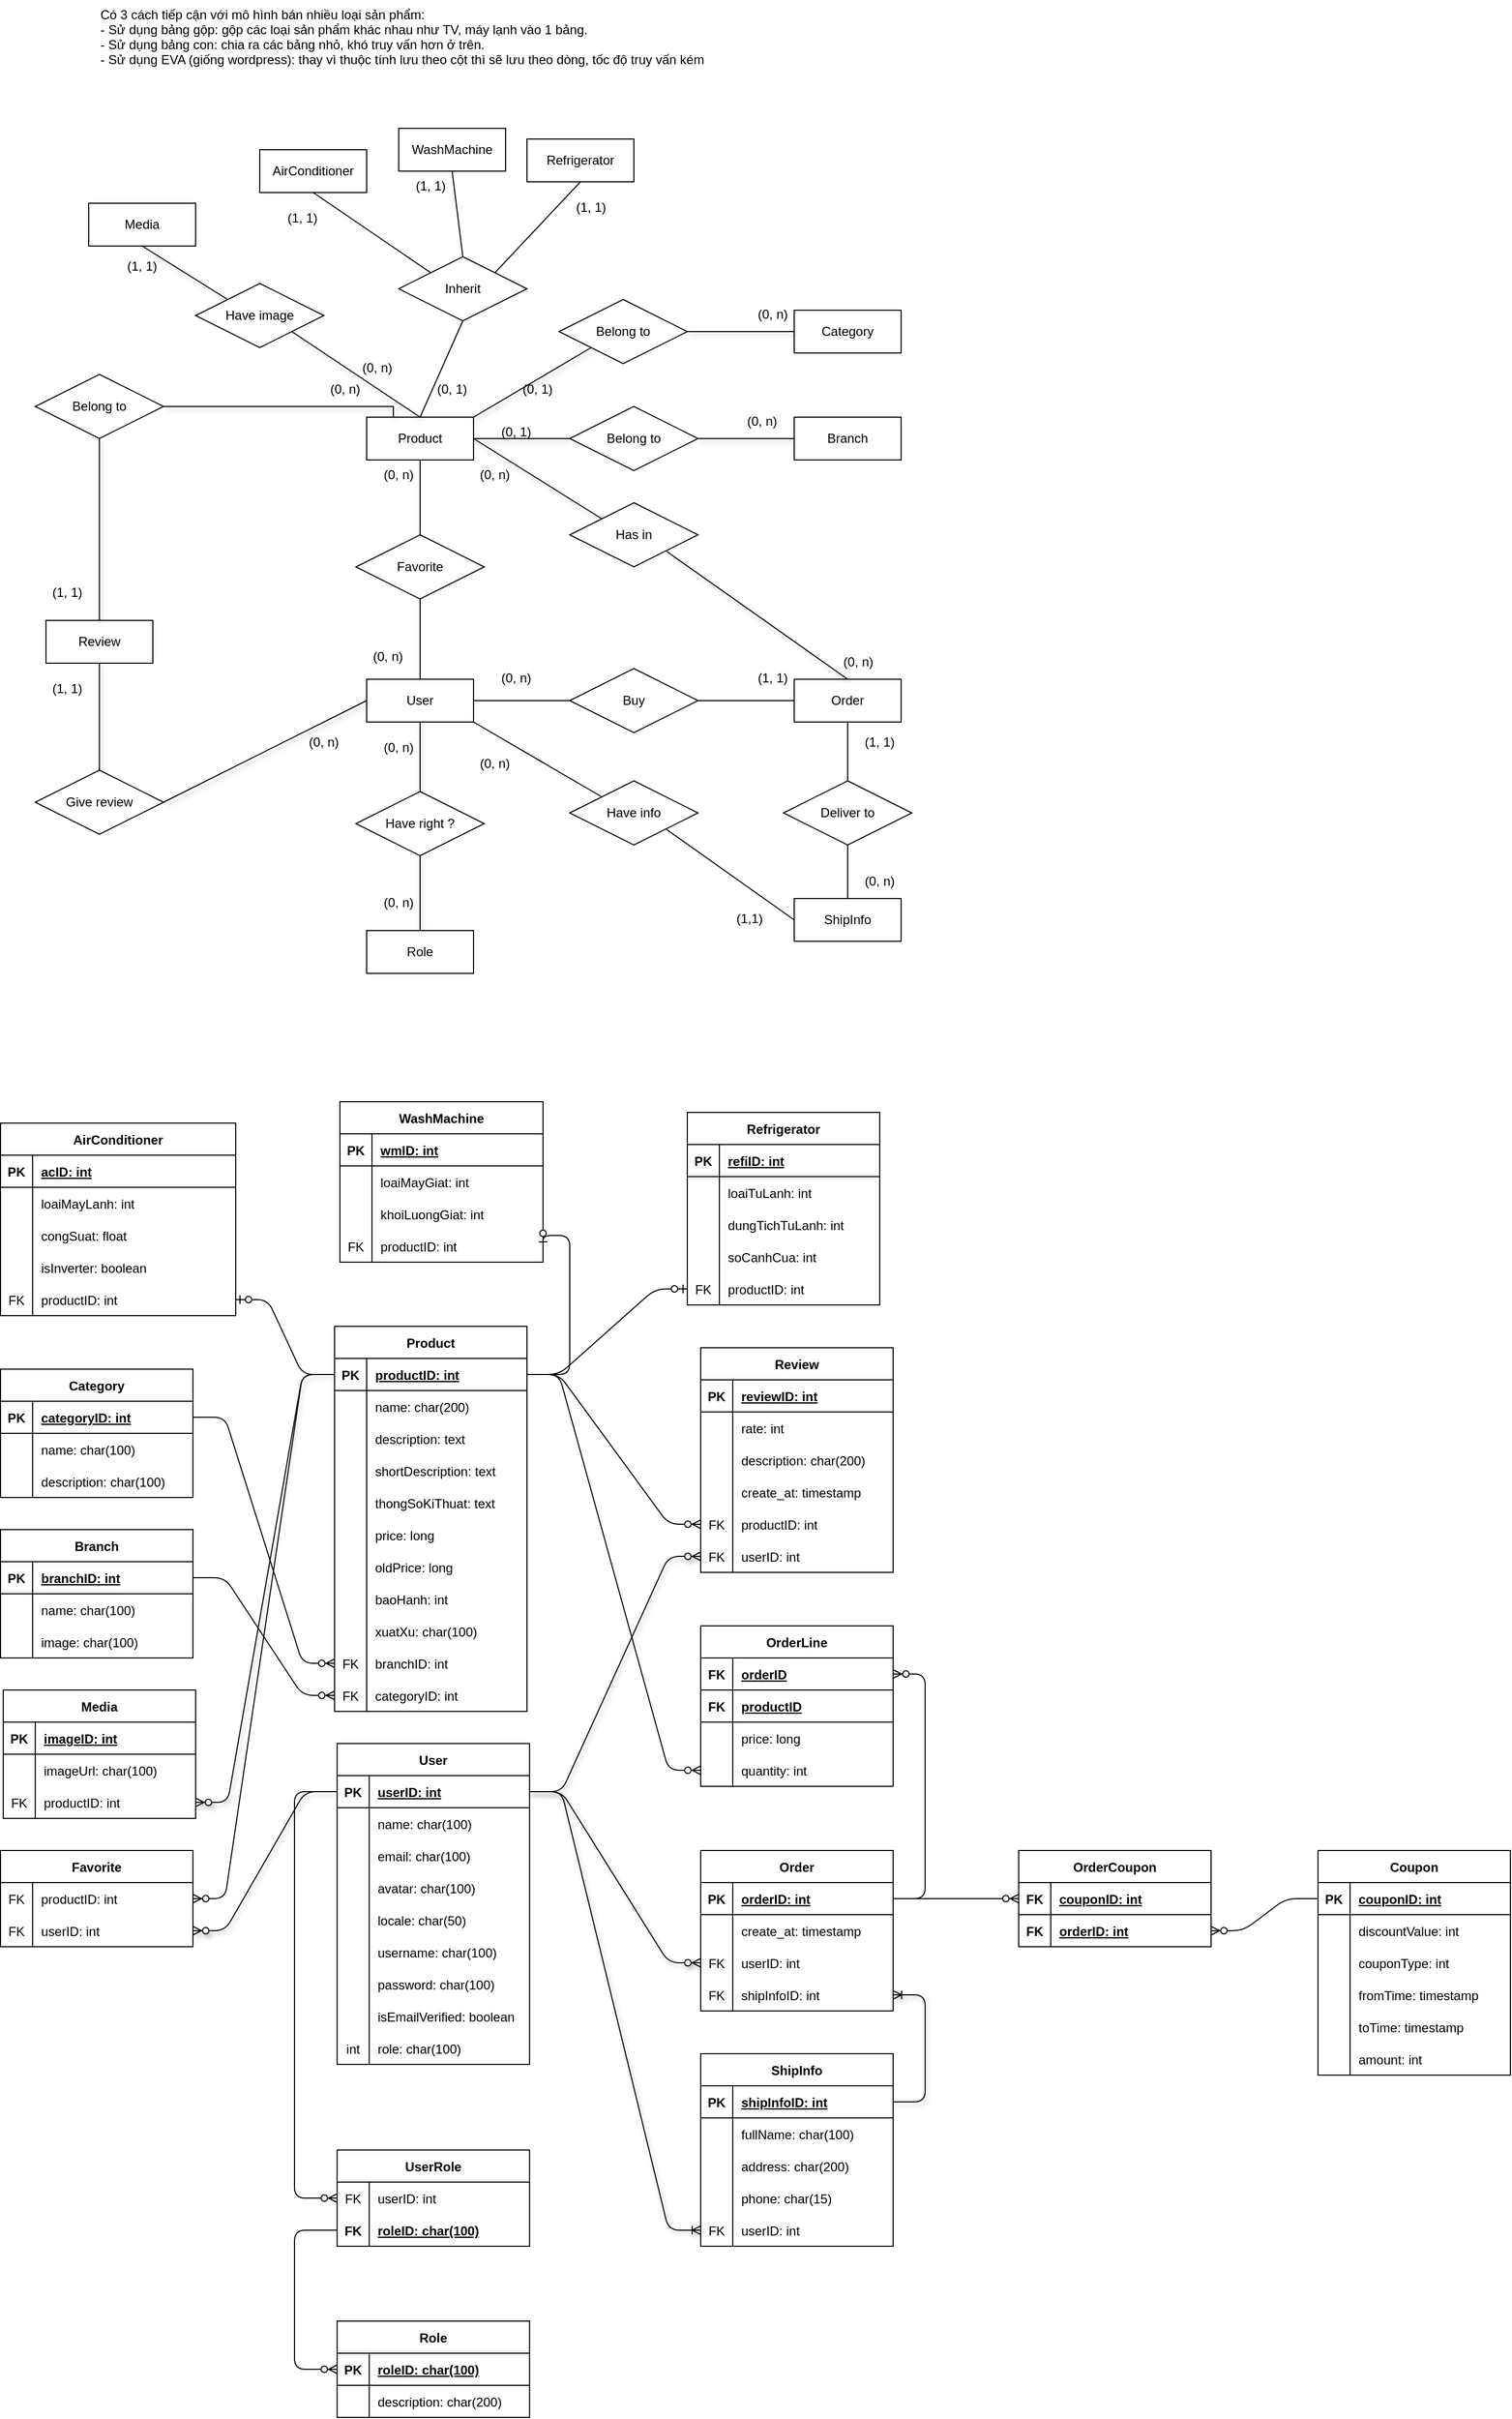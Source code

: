 <mxfile>
    <diagram id="r125dnd3Cu3xxYPBDatT" name="Official_DB">
        <mxGraphModel dx="1330" dy="1504" grid="1" gridSize="10" guides="0" tooltips="1" connect="1" arrows="1" fold="1" page="0" pageScale="1" pageWidth="850" pageHeight="1100" background="#ffffff" math="0" shadow="0">
            <root>
                <mxCell id="0"/>
                <mxCell id="1" parent="0"/>
                <mxCell id="PvVee9dBFK4aICafvOlo-2" value="Product" style="whiteSpace=wrap;html=1;align=center;" parent="1" vertex="1">
                    <mxGeometry x="340" y="-370" width="100" height="40" as="geometry"/>
                </mxCell>
                <mxCell id="PvVee9dBFK4aICafvOlo-3" value="Order" style="whiteSpace=wrap;html=1;align=center;" parent="1" vertex="1">
                    <mxGeometry x="740" y="-125" width="100" height="40" as="geometry"/>
                </mxCell>
                <mxCell id="PvVee9dBFK4aICafvOlo-4" value="ShipInfo" style="whiteSpace=wrap;html=1;align=center;" parent="1" vertex="1">
                    <mxGeometry x="740" y="80" width="100" height="40" as="geometry"/>
                </mxCell>
                <mxCell id="PvVee9dBFK4aICafvOlo-5" value="Branch" style="whiteSpace=wrap;html=1;align=center;" parent="1" vertex="1">
                    <mxGeometry x="740" y="-370" width="100" height="40" as="geometry"/>
                </mxCell>
                <mxCell id="PvVee9dBFK4aICafvOlo-6" value="Category" style="whiteSpace=wrap;html=1;align=center;" parent="1" vertex="1">
                    <mxGeometry x="740" y="-470" width="100" height="40" as="geometry"/>
                </mxCell>
                <mxCell id="PvVee9dBFK4aICafvOlo-9" value="Review" style="whiteSpace=wrap;html=1;align=center;" parent="1" vertex="1">
                    <mxGeometry x="40" y="-180" width="100" height="40" as="geometry"/>
                </mxCell>
                <mxCell id="PvVee9dBFK4aICafvOlo-10" value="User" style="whiteSpace=wrap;html=1;align=center;" parent="1" vertex="1">
                    <mxGeometry x="340" y="-125" width="100" height="40" as="geometry"/>
                </mxCell>
                <mxCell id="PvVee9dBFK4aICafvOlo-16" value="" style="endArrow=none;html=1;rounded=0;exitX=0.5;exitY=1;exitDx=0;exitDy=0;entryX=0.5;entryY=0;entryDx=0;entryDy=0;" parent="1" source="PvVee9dBFK4aICafvOlo-34" target="PvVee9dBFK4aICafvOlo-10" edge="1">
                    <mxGeometry relative="1" as="geometry">
                        <mxPoint x="390" y="-190" as="sourcePoint"/>
                        <mxPoint x="490" y="-230" as="targetPoint"/>
                    </mxGeometry>
                </mxCell>
                <mxCell id="PvVee9dBFK4aICafvOlo-17" value="(0, n)" style="text;strokeColor=none;fillColor=none;spacingLeft=4;spacingRight=4;overflow=hidden;rotatable=0;points=[[0,0.5],[1,0.5]];portConstraint=eastwest;fontSize=12;" parent="1" vertex="1">
                    <mxGeometry x="340" y="-160" width="40" height="30" as="geometry"/>
                </mxCell>
                <mxCell id="PvVee9dBFK4aICafvOlo-18" value="Buy" style="shape=rhombus;perimeter=rhombusPerimeter;whiteSpace=wrap;html=1;align=center;" parent="1" vertex="1">
                    <mxGeometry x="530" y="-135" width="120" height="60" as="geometry"/>
                </mxCell>
                <mxCell id="PvVee9dBFK4aICafvOlo-19" value="" style="endArrow=none;html=1;rounded=0;exitX=1;exitY=0.5;exitDx=0;exitDy=0;entryX=0;entryY=0.5;entryDx=0;entryDy=0;" parent="1" source="PvVee9dBFK4aICafvOlo-10" target="PvVee9dBFK4aICafvOlo-18" edge="1">
                    <mxGeometry relative="1" as="geometry">
                        <mxPoint x="680" y="-90" as="sourcePoint"/>
                        <mxPoint x="840" y="-90" as="targetPoint"/>
                    </mxGeometry>
                </mxCell>
                <mxCell id="PvVee9dBFK4aICafvOlo-20" value="" style="endArrow=none;html=1;rounded=0;exitX=1;exitY=0.5;exitDx=0;exitDy=0;entryX=0;entryY=0.5;entryDx=0;entryDy=0;" parent="1" source="PvVee9dBFK4aICafvOlo-18" target="PvVee9dBFK4aICafvOlo-3" edge="1">
                    <mxGeometry relative="1" as="geometry">
                        <mxPoint x="680" y="-90" as="sourcePoint"/>
                        <mxPoint x="840" y="-90" as="targetPoint"/>
                    </mxGeometry>
                </mxCell>
                <mxCell id="PvVee9dBFK4aICafvOlo-21" value="Have info" style="shape=rhombus;perimeter=rhombusPerimeter;whiteSpace=wrap;html=1;align=center;" parent="1" vertex="1">
                    <mxGeometry x="530" y="-30" width="120" height="60" as="geometry"/>
                </mxCell>
                <mxCell id="PvVee9dBFK4aICafvOlo-22" value="" style="endArrow=none;html=1;rounded=0;exitX=1;exitY=1;exitDx=0;exitDy=0;entryX=0;entryY=0;entryDx=0;entryDy=0;" parent="1" source="PvVee9dBFK4aICafvOlo-10" target="PvVee9dBFK4aICafvOlo-21" edge="1">
                    <mxGeometry relative="1" as="geometry">
                        <mxPoint x="630" y="-80" as="sourcePoint"/>
                        <mxPoint x="790" y="-80" as="targetPoint"/>
                    </mxGeometry>
                </mxCell>
                <mxCell id="PvVee9dBFK4aICafvOlo-23" value="" style="endArrow=none;html=1;rounded=0;exitX=1;exitY=1;exitDx=0;exitDy=0;entryX=0;entryY=0.5;entryDx=0;entryDy=0;" parent="1" source="PvVee9dBFK4aICafvOlo-21" target="PvVee9dBFK4aICafvOlo-4" edge="1">
                    <mxGeometry relative="1" as="geometry">
                        <mxPoint x="630" y="-80" as="sourcePoint"/>
                        <mxPoint x="790" y="-80" as="targetPoint"/>
                    </mxGeometry>
                </mxCell>
                <mxCell id="PvVee9dBFK4aICafvOlo-24" value="(0, n)" style="text;strokeColor=none;fillColor=none;spacingLeft=4;spacingRight=4;overflow=hidden;rotatable=0;points=[[0,0.5],[1,0.5]];portConstraint=eastwest;fontSize=12;" parent="1" vertex="1">
                    <mxGeometry x="440" y="-60" width="40" height="30" as="geometry"/>
                </mxCell>
                <mxCell id="PvVee9dBFK4aICafvOlo-25" value="(1,1)" style="text;strokeColor=none;fillColor=none;spacingLeft=4;spacingRight=4;overflow=hidden;rotatable=0;points=[[0,0.5],[1,0.5]];portConstraint=eastwest;fontSize=12;" parent="1" vertex="1">
                    <mxGeometry x="680" y="85" width="40" height="30" as="geometry"/>
                </mxCell>
                <mxCell id="PvVee9dBFK4aICafvOlo-26" value="Deliver to" style="shape=rhombus;perimeter=rhombusPerimeter;whiteSpace=wrap;html=1;align=center;" parent="1" vertex="1">
                    <mxGeometry x="730" y="-30" width="120" height="60" as="geometry"/>
                </mxCell>
                <mxCell id="PvVee9dBFK4aICafvOlo-27" value="" style="endArrow=none;html=1;rounded=0;exitX=0.5;exitY=0;exitDx=0;exitDy=0;entryX=0.5;entryY=1;entryDx=0;entryDy=0;" parent="1" source="PvVee9dBFK4aICafvOlo-4" target="PvVee9dBFK4aICafvOlo-26" edge="1">
                    <mxGeometry relative="1" as="geometry">
                        <mxPoint x="630" y="-80" as="sourcePoint"/>
                        <mxPoint x="790" y="-80" as="targetPoint"/>
                    </mxGeometry>
                </mxCell>
                <mxCell id="PvVee9dBFK4aICafvOlo-28" value="" style="endArrow=none;html=1;rounded=0;exitX=0.5;exitY=0;exitDx=0;exitDy=0;entryX=0.5;entryY=1;entryDx=0;entryDy=0;" parent="1" source="PvVee9dBFK4aICafvOlo-26" target="PvVee9dBFK4aICafvOlo-3" edge="1">
                    <mxGeometry relative="1" as="geometry">
                        <mxPoint x="800" y="90" as="sourcePoint"/>
                        <mxPoint x="800" y="40" as="targetPoint"/>
                    </mxGeometry>
                </mxCell>
                <mxCell id="PvVee9dBFK4aICafvOlo-29" value="(0, n)" style="text;strokeColor=none;fillColor=none;spacingLeft=4;spacingRight=4;overflow=hidden;rotatable=0;points=[[0,0.5],[1,0.5]];portConstraint=eastwest;fontSize=12;" parent="1" vertex="1">
                    <mxGeometry x="800" y="50" width="40" height="30" as="geometry"/>
                </mxCell>
                <mxCell id="PvVee9dBFK4aICafvOlo-30" value="(1, 1)" style="text;strokeColor=none;fillColor=none;spacingLeft=4;spacingRight=4;overflow=hidden;rotatable=0;points=[[0,0.5],[1,0.5]];portConstraint=eastwest;fontSize=12;" parent="1" vertex="1">
                    <mxGeometry x="800" y="-80" width="40" height="30" as="geometry"/>
                </mxCell>
                <mxCell id="PvVee9dBFK4aICafvOlo-31" value="(1, 1)" style="text;strokeColor=none;fillColor=none;spacingLeft=4;spacingRight=4;overflow=hidden;rotatable=0;points=[[0,0.5],[1,0.5]];portConstraint=eastwest;fontSize=12;" parent="1" vertex="1">
                    <mxGeometry x="700" y="-140" width="40" height="30" as="geometry"/>
                </mxCell>
                <mxCell id="PvVee9dBFK4aICafvOlo-32" value="(0, n)" style="text;strokeColor=none;fillColor=none;spacingLeft=4;spacingRight=4;overflow=hidden;rotatable=0;points=[[0,0.5],[1,0.5]];portConstraint=eastwest;fontSize=12;" parent="1" vertex="1">
                    <mxGeometry x="460" y="-140" width="40" height="30" as="geometry"/>
                </mxCell>
                <mxCell id="PvVee9dBFK4aICafvOlo-33" value="(0, n)" style="text;strokeColor=none;fillColor=none;spacingLeft=4;spacingRight=4;overflow=hidden;rotatable=0;points=[[0,0.5],[1,0.5]];portConstraint=eastwest;fontSize=12;" parent="1" vertex="1">
                    <mxGeometry x="780" y="-155" width="40" height="30" as="geometry"/>
                </mxCell>
                <mxCell id="PvVee9dBFK4aICafvOlo-34" value="Favorite" style="shape=rhombus;perimeter=rhombusPerimeter;whiteSpace=wrap;html=1;align=center;" parent="1" vertex="1">
                    <mxGeometry x="330" y="-260" width="120" height="60" as="geometry"/>
                </mxCell>
                <mxCell id="PvVee9dBFK4aICafvOlo-35" value="" style="endArrow=none;html=1;rounded=0;exitX=0.5;exitY=1;exitDx=0;exitDy=0;entryX=0.5;entryY=0;entryDx=0;entryDy=0;" parent="1" source="PvVee9dBFK4aICafvOlo-2" target="PvVee9dBFK4aICafvOlo-34" edge="1">
                    <mxGeometry relative="1" as="geometry">
                        <mxPoint x="570" y="-200" as="sourcePoint"/>
                        <mxPoint x="740" y="-200" as="targetPoint"/>
                    </mxGeometry>
                </mxCell>
                <mxCell id="PvVee9dBFK4aICafvOlo-36" value="(0, n)" style="text;strokeColor=none;fillColor=none;spacingLeft=4;spacingRight=4;overflow=hidden;rotatable=0;points=[[0,0.5],[1,0.5]];portConstraint=eastwest;fontSize=12;" parent="1" vertex="1">
                    <mxGeometry x="350" y="-330" width="40" height="30" as="geometry"/>
                </mxCell>
                <mxCell id="PvVee9dBFK4aICafvOlo-42" value="Has in" style="shape=rhombus;perimeter=rhombusPerimeter;whiteSpace=wrap;html=1;align=center;" parent="1" vertex="1">
                    <mxGeometry x="530" y="-290" width="120" height="60" as="geometry"/>
                </mxCell>
                <mxCell id="PvVee9dBFK4aICafvOlo-43" value="" style="endArrow=none;html=1;rounded=0;shadow=1;exitX=1;exitY=0.5;exitDx=0;exitDy=0;entryX=0;entryY=0;entryDx=0;entryDy=0;" parent="1" source="PvVee9dBFK4aICafvOlo-2" target="PvVee9dBFK4aICafvOlo-42" edge="1">
                    <mxGeometry relative="1" as="geometry">
                        <mxPoint x="530" y="-280" as="sourcePoint"/>
                        <mxPoint x="690" y="-280" as="targetPoint"/>
                    </mxGeometry>
                </mxCell>
                <mxCell id="PvVee9dBFK4aICafvOlo-44" value="" style="endArrow=none;html=1;rounded=0;shadow=1;exitX=0.5;exitY=0;exitDx=0;exitDy=0;entryX=1;entryY=1;entryDx=0;entryDy=0;" parent="1" source="PvVee9dBFK4aICafvOlo-3" target="PvVee9dBFK4aICafvOlo-42" edge="1">
                    <mxGeometry relative="1" as="geometry">
                        <mxPoint x="740" y="-350" as="sourcePoint"/>
                        <mxPoint x="540" y="-340" as="targetPoint"/>
                    </mxGeometry>
                </mxCell>
                <mxCell id="PvVee9dBFK4aICafvOlo-45" value="(0, n)" style="text;strokeColor=none;fillColor=none;spacingLeft=4;spacingRight=4;overflow=hidden;rotatable=0;points=[[0,0.5],[1,0.5]];portConstraint=eastwest;fontSize=12;" parent="1" vertex="1">
                    <mxGeometry x="440" y="-330" width="40" height="30" as="geometry"/>
                </mxCell>
                <mxCell id="PvVee9dBFK4aICafvOlo-46" value="Belong to" style="shape=rhombus;perimeter=rhombusPerimeter;whiteSpace=wrap;html=1;align=center;" parent="1" vertex="1">
                    <mxGeometry x="530" y="-380" width="120" height="60" as="geometry"/>
                </mxCell>
                <mxCell id="PvVee9dBFK4aICafvOlo-47" value="" style="endArrow=none;html=1;rounded=0;shadow=1;exitX=1;exitY=0.5;exitDx=0;exitDy=0;" parent="1" source="PvVee9dBFK4aICafvOlo-2" target="PvVee9dBFK4aICafvOlo-46" edge="1">
                    <mxGeometry relative="1" as="geometry">
                        <mxPoint x="490" y="-350" as="sourcePoint"/>
                        <mxPoint x="650" y="-350" as="targetPoint"/>
                    </mxGeometry>
                </mxCell>
                <mxCell id="PvVee9dBFK4aICafvOlo-48" value="" style="endArrow=none;html=1;rounded=0;shadow=1;exitX=0;exitY=0.5;exitDx=0;exitDy=0;entryX=1;entryY=0.5;entryDx=0;entryDy=0;" parent="1" source="PvVee9dBFK4aICafvOlo-5" target="PvVee9dBFK4aICafvOlo-46" edge="1">
                    <mxGeometry relative="1" as="geometry">
                        <mxPoint x="490" y="-350" as="sourcePoint"/>
                        <mxPoint x="650" y="-350" as="targetPoint"/>
                    </mxGeometry>
                </mxCell>
                <mxCell id="PvVee9dBFK4aICafvOlo-49" value="(0, 1)" style="text;strokeColor=none;fillColor=none;spacingLeft=4;spacingRight=4;overflow=hidden;rotatable=0;points=[[0,0.5],[1,0.5]];portConstraint=eastwest;fontSize=12;" parent="1" vertex="1">
                    <mxGeometry x="460" y="-370" width="40" height="30" as="geometry"/>
                </mxCell>
                <mxCell id="PvVee9dBFK4aICafvOlo-50" value="(0, n)" style="text;strokeColor=none;fillColor=none;spacingLeft=4;spacingRight=4;overflow=hidden;rotatable=0;points=[[0,0.5],[1,0.5]];portConstraint=eastwest;fontSize=12;" parent="1" vertex="1">
                    <mxGeometry x="690" y="-380" width="40" height="30" as="geometry"/>
                </mxCell>
                <mxCell id="PvVee9dBFK4aICafvOlo-51" value="Give review" style="shape=rhombus;perimeter=rhombusPerimeter;whiteSpace=wrap;html=1;align=center;" parent="1" vertex="1">
                    <mxGeometry x="30" y="-40" width="120" height="60" as="geometry"/>
                </mxCell>
                <mxCell id="PvVee9dBFK4aICafvOlo-52" value="" style="endArrow=none;html=1;rounded=0;shadow=1;exitX=0.5;exitY=1;exitDx=0;exitDy=0;entryX=0.5;entryY=0;entryDx=0;entryDy=0;" parent="1" source="PvVee9dBFK4aICafvOlo-9" target="PvVee9dBFK4aICafvOlo-51" edge="1">
                    <mxGeometry relative="1" as="geometry">
                        <mxPoint x="150" y="-30" as="sourcePoint"/>
                        <mxPoint x="60" y="-100" as="targetPoint"/>
                    </mxGeometry>
                </mxCell>
                <mxCell id="PvVee9dBFK4aICafvOlo-53" value="" style="endArrow=none;html=1;rounded=0;shadow=1;exitX=0;exitY=0.5;exitDx=0;exitDy=0;entryX=1;entryY=0.5;entryDx=0;entryDy=0;" parent="1" source="PvVee9dBFK4aICafvOlo-10" target="PvVee9dBFK4aICafvOlo-51" edge="1">
                    <mxGeometry relative="1" as="geometry">
                        <mxPoint x="-60" y="-100" as="sourcePoint"/>
                        <mxPoint x="40" y="-100" as="targetPoint"/>
                    </mxGeometry>
                </mxCell>
                <mxCell id="PvVee9dBFK4aICafvOlo-54" value="(0, n)" style="text;strokeColor=none;fillColor=none;spacingLeft=4;spacingRight=4;overflow=hidden;rotatable=0;points=[[0,0.5],[1,0.5]];portConstraint=eastwest;fontSize=12;" parent="1" vertex="1">
                    <mxGeometry x="280" y="-80" width="40" height="30" as="geometry"/>
                </mxCell>
                <mxCell id="PvVee9dBFK4aICafvOlo-55" value="(1, 1)" style="text;strokeColor=none;fillColor=none;spacingLeft=4;spacingRight=4;overflow=hidden;rotatable=0;points=[[0,0.5],[1,0.5]];portConstraint=eastwest;fontSize=12;" parent="1" vertex="1">
                    <mxGeometry x="40" y="-130" width="40" height="30" as="geometry"/>
                </mxCell>
                <mxCell id="PvVee9dBFK4aICafvOlo-56" value="Belong to" style="shape=rhombus;perimeter=rhombusPerimeter;whiteSpace=wrap;html=1;align=center;" parent="1" vertex="1">
                    <mxGeometry x="30" y="-410" width="120" height="60" as="geometry"/>
                </mxCell>
                <mxCell id="PvVee9dBFK4aICafvOlo-57" value="" style="endArrow=none;html=1;rounded=0;entryX=0.5;entryY=0;entryDx=0;entryDy=0;shadow=1;edgeStyle=orthogonalEdgeStyle;exitX=0.5;exitY=1;exitDx=0;exitDy=0;" parent="1" source="PvVee9dBFK4aICafvOlo-56" target="PvVee9dBFK4aICafvOlo-9" edge="1">
                    <mxGeometry relative="1" as="geometry">
                        <mxPoint x="120" y="-310" as="sourcePoint"/>
                        <mxPoint x="230" y="-250" as="targetPoint"/>
                    </mxGeometry>
                </mxCell>
                <mxCell id="PvVee9dBFK4aICafvOlo-58" value="" style="endArrow=none;html=1;rounded=0;shadow=1;exitX=1;exitY=0.5;exitDx=0;exitDy=0;entryX=0.25;entryY=0;entryDx=0;entryDy=0;edgeStyle=orthogonalEdgeStyle;" parent="1" source="PvVee9dBFK4aICafvOlo-56" target="PvVee9dBFK4aICafvOlo-2" edge="1">
                    <mxGeometry relative="1" as="geometry">
                        <mxPoint x="200" y="-240" as="sourcePoint"/>
                        <mxPoint x="360" y="-240" as="targetPoint"/>
                    </mxGeometry>
                </mxCell>
                <mxCell id="PvVee9dBFK4aICafvOlo-59" value="(1, 1)" style="text;strokeColor=none;fillColor=none;spacingLeft=4;spacingRight=4;overflow=hidden;rotatable=0;points=[[0,0.5],[1,0.5]];portConstraint=eastwest;fontSize=12;" parent="1" vertex="1">
                    <mxGeometry x="40" y="-220" width="40" height="30" as="geometry"/>
                </mxCell>
                <mxCell id="PvVee9dBFK4aICafvOlo-60" value="(0, n)" style="text;strokeColor=none;fillColor=none;spacingLeft=4;spacingRight=4;overflow=hidden;rotatable=0;points=[[0,0.5],[1,0.5]];portConstraint=eastwest;fontSize=12;" parent="1" vertex="1">
                    <mxGeometry x="300" y="-410" width="40" height="30" as="geometry"/>
                </mxCell>
                <mxCell id="PvVee9dBFK4aICafvOlo-61" value="Belong to" style="shape=rhombus;perimeter=rhombusPerimeter;whiteSpace=wrap;html=1;align=center;" parent="1" vertex="1">
                    <mxGeometry x="520" y="-480" width="120" height="60" as="geometry"/>
                </mxCell>
                <mxCell id="PvVee9dBFK4aICafvOlo-62" value="" style="endArrow=none;html=1;rounded=0;shadow=1;exitX=1;exitY=0;exitDx=0;exitDy=0;entryX=0;entryY=1;entryDx=0;entryDy=0;" parent="1" source="PvVee9dBFK4aICafvOlo-2" target="PvVee9dBFK4aICafvOlo-61" edge="1">
                    <mxGeometry relative="1" as="geometry">
                        <mxPoint x="470" y="-490" as="sourcePoint"/>
                        <mxPoint x="630" y="-490" as="targetPoint"/>
                    </mxGeometry>
                </mxCell>
                <mxCell id="PvVee9dBFK4aICafvOlo-63" value="" style="endArrow=none;html=1;rounded=0;shadow=1;exitX=1;exitY=0.5;exitDx=0;exitDy=0;entryX=0;entryY=0.5;entryDx=0;entryDy=0;" parent="1" source="PvVee9dBFK4aICafvOlo-61" target="PvVee9dBFK4aICafvOlo-6" edge="1">
                    <mxGeometry relative="1" as="geometry">
                        <mxPoint x="470" y="-490" as="sourcePoint"/>
                        <mxPoint x="630" y="-490" as="targetPoint"/>
                    </mxGeometry>
                </mxCell>
                <mxCell id="PvVee9dBFK4aICafvOlo-64" value="(0, n)" style="text;strokeColor=none;fillColor=none;spacingLeft=4;spacingRight=4;overflow=hidden;rotatable=0;points=[[0,0.5],[1,0.5]];portConstraint=eastwest;fontSize=12;" parent="1" vertex="1">
                    <mxGeometry x="700" y="-480" width="40" height="30" as="geometry"/>
                </mxCell>
                <mxCell id="PvVee9dBFK4aICafvOlo-65" value="(0, 1)" style="text;strokeColor=none;fillColor=none;spacingLeft=4;spacingRight=4;overflow=hidden;rotatable=0;points=[[0,0.5],[1,0.5]];portConstraint=eastwest;fontSize=12;" parent="1" vertex="1">
                    <mxGeometry x="480" y="-410" width="40" height="30" as="geometry"/>
                </mxCell>
                <mxCell id="PvVee9dBFK4aICafvOlo-79" value="User" style="shape=table;startSize=30;container=1;collapsible=1;childLayout=tableLayout;fixedRows=1;rowLines=0;fontStyle=1;align=center;resizeLast=1;" parent="1" vertex="1">
                    <mxGeometry x="312.39" y="870" width="180" height="300" as="geometry"/>
                </mxCell>
                <mxCell id="PvVee9dBFK4aICafvOlo-80" value="" style="shape=tableRow;horizontal=0;startSize=0;swimlaneHead=0;swimlaneBody=0;fillColor=none;collapsible=0;dropTarget=0;points=[[0,0.5],[1,0.5]];portConstraint=eastwest;top=0;left=0;right=0;bottom=1;" parent="PvVee9dBFK4aICafvOlo-79" vertex="1">
                    <mxGeometry y="30" width="180" height="30" as="geometry"/>
                </mxCell>
                <mxCell id="PvVee9dBFK4aICafvOlo-81" value="PK" style="shape=partialRectangle;connectable=0;fillColor=none;top=0;left=0;bottom=0;right=0;fontStyle=1;overflow=hidden;" parent="PvVee9dBFK4aICafvOlo-80" vertex="1">
                    <mxGeometry width="30" height="30" as="geometry">
                        <mxRectangle width="30" height="30" as="alternateBounds"/>
                    </mxGeometry>
                </mxCell>
                <mxCell id="PvVee9dBFK4aICafvOlo-82" value="userID: int" style="shape=partialRectangle;connectable=0;fillColor=none;top=0;left=0;bottom=0;right=0;align=left;spacingLeft=6;fontStyle=5;overflow=hidden;" parent="PvVee9dBFK4aICafvOlo-80" vertex="1">
                    <mxGeometry x="30" width="150" height="30" as="geometry">
                        <mxRectangle width="150" height="30" as="alternateBounds"/>
                    </mxGeometry>
                </mxCell>
                <mxCell id="PvVee9dBFK4aICafvOlo-83" value="" style="shape=tableRow;horizontal=0;startSize=0;swimlaneHead=0;swimlaneBody=0;fillColor=none;collapsible=0;dropTarget=0;points=[[0,0.5],[1,0.5]];portConstraint=eastwest;top=0;left=0;right=0;bottom=0;" parent="PvVee9dBFK4aICafvOlo-79" vertex="1">
                    <mxGeometry y="60" width="180" height="30" as="geometry"/>
                </mxCell>
                <mxCell id="PvVee9dBFK4aICafvOlo-84" value="" style="shape=partialRectangle;connectable=0;fillColor=none;top=0;left=0;bottom=0;right=0;editable=1;overflow=hidden;" parent="PvVee9dBFK4aICafvOlo-83" vertex="1">
                    <mxGeometry width="30" height="30" as="geometry">
                        <mxRectangle width="30" height="30" as="alternateBounds"/>
                    </mxGeometry>
                </mxCell>
                <mxCell id="PvVee9dBFK4aICafvOlo-85" value="name: char(100)" style="shape=partialRectangle;connectable=0;fillColor=none;top=0;left=0;bottom=0;right=0;align=left;spacingLeft=6;overflow=hidden;" parent="PvVee9dBFK4aICafvOlo-83" vertex="1">
                    <mxGeometry x="30" width="150" height="30" as="geometry">
                        <mxRectangle width="150" height="30" as="alternateBounds"/>
                    </mxGeometry>
                </mxCell>
                <mxCell id="PvVee9dBFK4aICafvOlo-86" value="" style="shape=tableRow;horizontal=0;startSize=0;swimlaneHead=0;swimlaneBody=0;fillColor=none;collapsible=0;dropTarget=0;points=[[0,0.5],[1,0.5]];portConstraint=eastwest;top=0;left=0;right=0;bottom=0;" parent="PvVee9dBFK4aICafvOlo-79" vertex="1">
                    <mxGeometry y="90" width="180" height="30" as="geometry"/>
                </mxCell>
                <mxCell id="PvVee9dBFK4aICafvOlo-87" value="" style="shape=partialRectangle;connectable=0;fillColor=none;top=0;left=0;bottom=0;right=0;editable=1;overflow=hidden;" parent="PvVee9dBFK4aICafvOlo-86" vertex="1">
                    <mxGeometry width="30" height="30" as="geometry">
                        <mxRectangle width="30" height="30" as="alternateBounds"/>
                    </mxGeometry>
                </mxCell>
                <mxCell id="PvVee9dBFK4aICafvOlo-88" value="email: char(100)" style="shape=partialRectangle;connectable=0;fillColor=none;top=0;left=0;bottom=0;right=0;align=left;spacingLeft=6;overflow=hidden;" parent="PvVee9dBFK4aICafvOlo-86" vertex="1">
                    <mxGeometry x="30" width="150" height="30" as="geometry">
                        <mxRectangle width="150" height="30" as="alternateBounds"/>
                    </mxGeometry>
                </mxCell>
                <mxCell id="PvVee9dBFK4aICafvOlo-92" value="" style="shape=tableRow;horizontal=0;startSize=0;swimlaneHead=0;swimlaneBody=0;fillColor=none;collapsible=0;dropTarget=0;points=[[0,0.5],[1,0.5]];portConstraint=eastwest;top=0;left=0;right=0;bottom=0;" parent="PvVee9dBFK4aICafvOlo-79" vertex="1">
                    <mxGeometry y="120" width="180" height="30" as="geometry"/>
                </mxCell>
                <mxCell id="PvVee9dBFK4aICafvOlo-93" value="" style="shape=partialRectangle;connectable=0;fillColor=none;top=0;left=0;bottom=0;right=0;editable=1;overflow=hidden;" parent="PvVee9dBFK4aICafvOlo-92" vertex="1">
                    <mxGeometry width="30" height="30" as="geometry">
                        <mxRectangle width="30" height="30" as="alternateBounds"/>
                    </mxGeometry>
                </mxCell>
                <mxCell id="PvVee9dBFK4aICafvOlo-94" value="avatar: char(100)" style="shape=partialRectangle;connectable=0;fillColor=none;top=0;left=0;bottom=0;right=0;align=left;spacingLeft=6;overflow=hidden;" parent="PvVee9dBFK4aICafvOlo-92" vertex="1">
                    <mxGeometry x="30" width="150" height="30" as="geometry">
                        <mxRectangle width="150" height="30" as="alternateBounds"/>
                    </mxGeometry>
                </mxCell>
                <mxCell id="PvVee9dBFK4aICafvOlo-95" value="" style="shape=tableRow;horizontal=0;startSize=0;swimlaneHead=0;swimlaneBody=0;fillColor=none;collapsible=0;dropTarget=0;points=[[0,0.5],[1,0.5]];portConstraint=eastwest;top=0;left=0;right=0;bottom=0;" parent="PvVee9dBFK4aICafvOlo-79" vertex="1">
                    <mxGeometry y="150" width="180" height="30" as="geometry"/>
                </mxCell>
                <mxCell id="PvVee9dBFK4aICafvOlo-96" value="" style="shape=partialRectangle;connectable=0;fillColor=none;top=0;left=0;bottom=0;right=0;editable=1;overflow=hidden;" parent="PvVee9dBFK4aICafvOlo-95" vertex="1">
                    <mxGeometry width="30" height="30" as="geometry">
                        <mxRectangle width="30" height="30" as="alternateBounds"/>
                    </mxGeometry>
                </mxCell>
                <mxCell id="PvVee9dBFK4aICafvOlo-97" value="locale: char(50)" style="shape=partialRectangle;connectable=0;fillColor=none;top=0;left=0;bottom=0;right=0;align=left;spacingLeft=6;overflow=hidden;" parent="PvVee9dBFK4aICafvOlo-95" vertex="1">
                    <mxGeometry x="30" width="150" height="30" as="geometry">
                        <mxRectangle width="150" height="30" as="alternateBounds"/>
                    </mxGeometry>
                </mxCell>
                <mxCell id="PvVee9dBFK4aICafvOlo-98" value="" style="shape=tableRow;horizontal=0;startSize=0;swimlaneHead=0;swimlaneBody=0;fillColor=none;collapsible=0;dropTarget=0;points=[[0,0.5],[1,0.5]];portConstraint=eastwest;top=0;left=0;right=0;bottom=0;" parent="PvVee9dBFK4aICafvOlo-79" vertex="1">
                    <mxGeometry y="180" width="180" height="30" as="geometry"/>
                </mxCell>
                <mxCell id="PvVee9dBFK4aICafvOlo-99" value="" style="shape=partialRectangle;connectable=0;fillColor=none;top=0;left=0;bottom=0;right=0;editable=1;overflow=hidden;" parent="PvVee9dBFK4aICafvOlo-98" vertex="1">
                    <mxGeometry width="30" height="30" as="geometry">
                        <mxRectangle width="30" height="30" as="alternateBounds"/>
                    </mxGeometry>
                </mxCell>
                <mxCell id="PvVee9dBFK4aICafvOlo-100" value="username: char(100)" style="shape=partialRectangle;connectable=0;fillColor=none;top=0;left=0;bottom=0;right=0;align=left;spacingLeft=6;overflow=hidden;" parent="PvVee9dBFK4aICafvOlo-98" vertex="1">
                    <mxGeometry x="30" width="150" height="30" as="geometry">
                        <mxRectangle width="150" height="30" as="alternateBounds"/>
                    </mxGeometry>
                </mxCell>
                <mxCell id="PvVee9dBFK4aICafvOlo-228" value="" style="shape=tableRow;horizontal=0;startSize=0;swimlaneHead=0;swimlaneBody=0;fillColor=none;collapsible=0;dropTarget=0;points=[[0,0.5],[1,0.5]];portConstraint=eastwest;top=0;left=0;right=0;bottom=0;" parent="PvVee9dBFK4aICafvOlo-79" vertex="1">
                    <mxGeometry y="210" width="180" height="30" as="geometry"/>
                </mxCell>
                <mxCell id="PvVee9dBFK4aICafvOlo-229" value="" style="shape=partialRectangle;connectable=0;fillColor=none;top=0;left=0;bottom=0;right=0;editable=1;overflow=hidden;" parent="PvVee9dBFK4aICafvOlo-228" vertex="1">
                    <mxGeometry width="30" height="30" as="geometry">
                        <mxRectangle width="30" height="30" as="alternateBounds"/>
                    </mxGeometry>
                </mxCell>
                <mxCell id="PvVee9dBFK4aICafvOlo-230" value="password: char(100)" style="shape=partialRectangle;connectable=0;fillColor=none;top=0;left=0;bottom=0;right=0;align=left;spacingLeft=6;overflow=hidden;" parent="PvVee9dBFK4aICafvOlo-228" vertex="1">
                    <mxGeometry x="30" width="150" height="30" as="geometry">
                        <mxRectangle width="150" height="30" as="alternateBounds"/>
                    </mxGeometry>
                </mxCell>
                <mxCell id="PvVee9dBFK4aICafvOlo-225" value="" style="shape=tableRow;horizontal=0;startSize=0;swimlaneHead=0;swimlaneBody=0;fillColor=none;collapsible=0;dropTarget=0;points=[[0,0.5],[1,0.5]];portConstraint=eastwest;top=0;left=0;right=0;bottom=0;" parent="PvVee9dBFK4aICafvOlo-79" vertex="1">
                    <mxGeometry y="240" width="180" height="30" as="geometry"/>
                </mxCell>
                <mxCell id="PvVee9dBFK4aICafvOlo-226" value="" style="shape=partialRectangle;connectable=0;fillColor=none;top=0;left=0;bottom=0;right=0;editable=1;overflow=hidden;" parent="PvVee9dBFK4aICafvOlo-225" vertex="1">
                    <mxGeometry width="30" height="30" as="geometry">
                        <mxRectangle width="30" height="30" as="alternateBounds"/>
                    </mxGeometry>
                </mxCell>
                <mxCell id="PvVee9dBFK4aICafvOlo-227" value="isEmailVerified: boolean" style="shape=partialRectangle;connectable=0;fillColor=none;top=0;left=0;bottom=0;right=0;align=left;spacingLeft=6;overflow=hidden;" parent="PvVee9dBFK4aICafvOlo-225" vertex="1">
                    <mxGeometry x="30" width="150" height="30" as="geometry">
                        <mxRectangle width="150" height="30" as="alternateBounds"/>
                    </mxGeometry>
                </mxCell>
                <mxCell id="PvVee9dBFK4aICafvOlo-89" value="" style="shape=tableRow;horizontal=0;startSize=0;swimlaneHead=0;swimlaneBody=0;fillColor=none;collapsible=0;dropTarget=0;points=[[0,0.5],[1,0.5]];portConstraint=eastwest;top=0;left=0;right=0;bottom=0;" parent="PvVee9dBFK4aICafvOlo-79" vertex="1">
                    <mxGeometry y="270" width="180" height="30" as="geometry"/>
                </mxCell>
                <mxCell id="PvVee9dBFK4aICafvOlo-90" value="int" style="shape=partialRectangle;connectable=0;fillColor=none;top=0;left=0;bottom=0;right=0;editable=1;overflow=hidden;" parent="PvVee9dBFK4aICafvOlo-89" vertex="1">
                    <mxGeometry width="30" height="30" as="geometry">
                        <mxRectangle width="30" height="30" as="alternateBounds"/>
                    </mxGeometry>
                </mxCell>
                <mxCell id="PvVee9dBFK4aICafvOlo-91" value="role: char(100)" style="shape=partialRectangle;connectable=0;fillColor=none;top=0;left=0;bottom=0;right=0;align=left;spacingLeft=6;overflow=hidden;" parent="PvVee9dBFK4aICafvOlo-89" vertex="1">
                    <mxGeometry x="30" width="150" height="30" as="geometry">
                        <mxRectangle width="150" height="30" as="alternateBounds"/>
                    </mxGeometry>
                </mxCell>
                <mxCell id="PvVee9dBFK4aICafvOlo-121" value="Order" style="shape=table;startSize=30;container=1;collapsible=1;childLayout=tableLayout;fixedRows=1;rowLines=0;fontStyle=1;align=center;resizeLast=1;" parent="1" vertex="1">
                    <mxGeometry x="652.5" y="970" width="180" height="150" as="geometry"/>
                </mxCell>
                <mxCell id="PvVee9dBFK4aICafvOlo-122" value="" style="shape=tableRow;horizontal=0;startSize=0;swimlaneHead=0;swimlaneBody=0;fillColor=none;collapsible=0;dropTarget=0;points=[[0,0.5],[1,0.5]];portConstraint=eastwest;top=0;left=0;right=0;bottom=1;" parent="PvVee9dBFK4aICafvOlo-121" vertex="1">
                    <mxGeometry y="30" width="180" height="30" as="geometry"/>
                </mxCell>
                <mxCell id="PvVee9dBFK4aICafvOlo-123" value="PK" style="shape=partialRectangle;connectable=0;fillColor=none;top=0;left=0;bottom=0;right=0;fontStyle=1;overflow=hidden;" parent="PvVee9dBFK4aICafvOlo-122" vertex="1">
                    <mxGeometry width="30" height="30" as="geometry">
                        <mxRectangle width="30" height="30" as="alternateBounds"/>
                    </mxGeometry>
                </mxCell>
                <mxCell id="PvVee9dBFK4aICafvOlo-124" value="orderID: int" style="shape=partialRectangle;connectable=0;fillColor=none;top=0;left=0;bottom=0;right=0;align=left;spacingLeft=6;fontStyle=5;overflow=hidden;" parent="PvVee9dBFK4aICafvOlo-122" vertex="1">
                    <mxGeometry x="30" width="150" height="30" as="geometry">
                        <mxRectangle width="150" height="30" as="alternateBounds"/>
                    </mxGeometry>
                </mxCell>
                <mxCell id="PvVee9dBFK4aICafvOlo-125" value="" style="shape=tableRow;horizontal=0;startSize=0;swimlaneHead=0;swimlaneBody=0;fillColor=none;collapsible=0;dropTarget=0;points=[[0,0.5],[1,0.5]];portConstraint=eastwest;top=0;left=0;right=0;bottom=0;" parent="PvVee9dBFK4aICafvOlo-121" vertex="1">
                    <mxGeometry y="60" width="180" height="30" as="geometry"/>
                </mxCell>
                <mxCell id="PvVee9dBFK4aICafvOlo-126" value="" style="shape=partialRectangle;connectable=0;fillColor=none;top=0;left=0;bottom=0;right=0;editable=1;overflow=hidden;" parent="PvVee9dBFK4aICafvOlo-125" vertex="1">
                    <mxGeometry width="30" height="30" as="geometry">
                        <mxRectangle width="30" height="30" as="alternateBounds"/>
                    </mxGeometry>
                </mxCell>
                <mxCell id="PvVee9dBFK4aICafvOlo-127" value="create_at: timestamp" style="shape=partialRectangle;connectable=0;fillColor=none;top=0;left=0;bottom=0;right=0;align=left;spacingLeft=6;overflow=hidden;" parent="PvVee9dBFK4aICafvOlo-125" vertex="1">
                    <mxGeometry x="30" width="150" height="30" as="geometry">
                        <mxRectangle width="150" height="30" as="alternateBounds"/>
                    </mxGeometry>
                </mxCell>
                <mxCell id="PvVee9dBFK4aICafvOlo-128" value="" style="shape=tableRow;horizontal=0;startSize=0;swimlaneHead=0;swimlaneBody=0;fillColor=none;collapsible=0;dropTarget=0;points=[[0,0.5],[1,0.5]];portConstraint=eastwest;top=0;left=0;right=0;bottom=0;" parent="PvVee9dBFK4aICafvOlo-121" vertex="1">
                    <mxGeometry y="90" width="180" height="30" as="geometry"/>
                </mxCell>
                <mxCell id="PvVee9dBFK4aICafvOlo-129" value="FK" style="shape=partialRectangle;connectable=0;fillColor=none;top=0;left=0;bottom=0;right=0;editable=1;overflow=hidden;" parent="PvVee9dBFK4aICafvOlo-128" vertex="1">
                    <mxGeometry width="30" height="30" as="geometry">
                        <mxRectangle width="30" height="30" as="alternateBounds"/>
                    </mxGeometry>
                </mxCell>
                <mxCell id="PvVee9dBFK4aICafvOlo-130" value="userID: int" style="shape=partialRectangle;connectable=0;fillColor=none;top=0;left=0;bottom=0;right=0;align=left;spacingLeft=6;overflow=hidden;" parent="PvVee9dBFK4aICafvOlo-128" vertex="1">
                    <mxGeometry x="30" width="150" height="30" as="geometry">
                        <mxRectangle width="150" height="30" as="alternateBounds"/>
                    </mxGeometry>
                </mxCell>
                <mxCell id="PvVee9dBFK4aICafvOlo-131" value="" style="shape=tableRow;horizontal=0;startSize=0;swimlaneHead=0;swimlaneBody=0;fillColor=none;collapsible=0;dropTarget=0;points=[[0,0.5],[1,0.5]];portConstraint=eastwest;top=0;left=0;right=0;bottom=0;" parent="PvVee9dBFK4aICafvOlo-121" vertex="1">
                    <mxGeometry y="120" width="180" height="30" as="geometry"/>
                </mxCell>
                <mxCell id="PvVee9dBFK4aICafvOlo-132" value="FK" style="shape=partialRectangle;connectable=0;fillColor=none;top=0;left=0;bottom=0;right=0;editable=1;overflow=hidden;" parent="PvVee9dBFK4aICafvOlo-131" vertex="1">
                    <mxGeometry width="30" height="30" as="geometry">
                        <mxRectangle width="30" height="30" as="alternateBounds"/>
                    </mxGeometry>
                </mxCell>
                <mxCell id="PvVee9dBFK4aICafvOlo-133" value="shipInfoID: int" style="shape=partialRectangle;connectable=0;fillColor=none;top=0;left=0;bottom=0;right=0;align=left;spacingLeft=6;overflow=hidden;" parent="PvVee9dBFK4aICafvOlo-131" vertex="1">
                    <mxGeometry x="30" width="150" height="30" as="geometry">
                        <mxRectangle width="150" height="30" as="alternateBounds"/>
                    </mxGeometry>
                </mxCell>
                <mxCell id="PvVee9dBFK4aICafvOlo-134" value="ShipInfo" style="shape=table;startSize=30;container=1;collapsible=1;childLayout=tableLayout;fixedRows=1;rowLines=0;fontStyle=1;align=center;resizeLast=1;" parent="1" vertex="1">
                    <mxGeometry x="652.5" y="1160" width="180" height="180" as="geometry"/>
                </mxCell>
                <mxCell id="PvVee9dBFK4aICafvOlo-135" value="" style="shape=tableRow;horizontal=0;startSize=0;swimlaneHead=0;swimlaneBody=0;fillColor=none;collapsible=0;dropTarget=0;points=[[0,0.5],[1,0.5]];portConstraint=eastwest;top=0;left=0;right=0;bottom=1;" parent="PvVee9dBFK4aICafvOlo-134" vertex="1">
                    <mxGeometry y="30" width="180" height="30" as="geometry"/>
                </mxCell>
                <mxCell id="PvVee9dBFK4aICafvOlo-136" value="PK" style="shape=partialRectangle;connectable=0;fillColor=none;top=0;left=0;bottom=0;right=0;fontStyle=1;overflow=hidden;" parent="PvVee9dBFK4aICafvOlo-135" vertex="1">
                    <mxGeometry width="30" height="30" as="geometry">
                        <mxRectangle width="30" height="30" as="alternateBounds"/>
                    </mxGeometry>
                </mxCell>
                <mxCell id="PvVee9dBFK4aICafvOlo-137" value="shipInfoID: int" style="shape=partialRectangle;connectable=0;fillColor=none;top=0;left=0;bottom=0;right=0;align=left;spacingLeft=6;fontStyle=5;overflow=hidden;" parent="PvVee9dBFK4aICafvOlo-135" vertex="1">
                    <mxGeometry x="30" width="150" height="30" as="geometry">
                        <mxRectangle width="150" height="30" as="alternateBounds"/>
                    </mxGeometry>
                </mxCell>
                <mxCell id="PvVee9dBFK4aICafvOlo-138" value="" style="shape=tableRow;horizontal=0;startSize=0;swimlaneHead=0;swimlaneBody=0;fillColor=none;collapsible=0;dropTarget=0;points=[[0,0.5],[1,0.5]];portConstraint=eastwest;top=0;left=0;right=0;bottom=0;" parent="PvVee9dBFK4aICafvOlo-134" vertex="1">
                    <mxGeometry y="60" width="180" height="30" as="geometry"/>
                </mxCell>
                <mxCell id="PvVee9dBFK4aICafvOlo-139" value="" style="shape=partialRectangle;connectable=0;fillColor=none;top=0;left=0;bottom=0;right=0;editable=1;overflow=hidden;" parent="PvVee9dBFK4aICafvOlo-138" vertex="1">
                    <mxGeometry width="30" height="30" as="geometry">
                        <mxRectangle width="30" height="30" as="alternateBounds"/>
                    </mxGeometry>
                </mxCell>
                <mxCell id="PvVee9dBFK4aICafvOlo-140" value="fullName: char(100)" style="shape=partialRectangle;connectable=0;fillColor=none;top=0;left=0;bottom=0;right=0;align=left;spacingLeft=6;overflow=hidden;" parent="PvVee9dBFK4aICafvOlo-138" vertex="1">
                    <mxGeometry x="30" width="150" height="30" as="geometry">
                        <mxRectangle width="150" height="30" as="alternateBounds"/>
                    </mxGeometry>
                </mxCell>
                <mxCell id="PvVee9dBFK4aICafvOlo-141" value="" style="shape=tableRow;horizontal=0;startSize=0;swimlaneHead=0;swimlaneBody=0;fillColor=none;collapsible=0;dropTarget=0;points=[[0,0.5],[1,0.5]];portConstraint=eastwest;top=0;left=0;right=0;bottom=0;" parent="PvVee9dBFK4aICafvOlo-134" vertex="1">
                    <mxGeometry y="90" width="180" height="30" as="geometry"/>
                </mxCell>
                <mxCell id="PvVee9dBFK4aICafvOlo-142" value="" style="shape=partialRectangle;connectable=0;fillColor=none;top=0;left=0;bottom=0;right=0;editable=1;overflow=hidden;" parent="PvVee9dBFK4aICafvOlo-141" vertex="1">
                    <mxGeometry width="30" height="30" as="geometry">
                        <mxRectangle width="30" height="30" as="alternateBounds"/>
                    </mxGeometry>
                </mxCell>
                <mxCell id="PvVee9dBFK4aICafvOlo-143" value="address: char(200)" style="shape=partialRectangle;connectable=0;fillColor=none;top=0;left=0;bottom=0;right=0;align=left;spacingLeft=6;overflow=hidden;" parent="PvVee9dBFK4aICafvOlo-141" vertex="1">
                    <mxGeometry x="30" width="150" height="30" as="geometry">
                        <mxRectangle width="150" height="30" as="alternateBounds"/>
                    </mxGeometry>
                </mxCell>
                <mxCell id="PvVee9dBFK4aICafvOlo-144" value="" style="shape=tableRow;horizontal=0;startSize=0;swimlaneHead=0;swimlaneBody=0;fillColor=none;collapsible=0;dropTarget=0;points=[[0,0.5],[1,0.5]];portConstraint=eastwest;top=0;left=0;right=0;bottom=0;" parent="PvVee9dBFK4aICafvOlo-134" vertex="1">
                    <mxGeometry y="120" width="180" height="30" as="geometry"/>
                </mxCell>
                <mxCell id="PvVee9dBFK4aICafvOlo-145" value="" style="shape=partialRectangle;connectable=0;fillColor=none;top=0;left=0;bottom=0;right=0;editable=1;overflow=hidden;" parent="PvVee9dBFK4aICafvOlo-144" vertex="1">
                    <mxGeometry width="30" height="30" as="geometry">
                        <mxRectangle width="30" height="30" as="alternateBounds"/>
                    </mxGeometry>
                </mxCell>
                <mxCell id="PvVee9dBFK4aICafvOlo-146" value="phone: char(15)" style="shape=partialRectangle;connectable=0;fillColor=none;top=0;left=0;bottom=0;right=0;align=left;spacingLeft=6;overflow=hidden;" parent="PvVee9dBFK4aICafvOlo-144" vertex="1">
                    <mxGeometry x="30" width="150" height="30" as="geometry">
                        <mxRectangle width="150" height="30" as="alternateBounds"/>
                    </mxGeometry>
                </mxCell>
                <mxCell id="PvVee9dBFK4aICafvOlo-147" value="" style="shape=tableRow;horizontal=0;startSize=0;swimlaneHead=0;swimlaneBody=0;fillColor=none;collapsible=0;dropTarget=0;points=[[0,0.5],[1,0.5]];portConstraint=eastwest;top=0;left=0;right=0;bottom=0;" parent="PvVee9dBFK4aICafvOlo-134" vertex="1">
                    <mxGeometry y="150" width="180" height="30" as="geometry"/>
                </mxCell>
                <mxCell id="PvVee9dBFK4aICafvOlo-148" value="FK" style="shape=partialRectangle;connectable=0;fillColor=none;top=0;left=0;bottom=0;right=0;editable=1;overflow=hidden;" parent="PvVee9dBFK4aICafvOlo-147" vertex="1">
                    <mxGeometry width="30" height="30" as="geometry">
                        <mxRectangle width="30" height="30" as="alternateBounds"/>
                    </mxGeometry>
                </mxCell>
                <mxCell id="PvVee9dBFK4aICafvOlo-149" value="userID: int" style="shape=partialRectangle;connectable=0;fillColor=none;top=0;left=0;bottom=0;right=0;align=left;spacingLeft=6;overflow=hidden;" parent="PvVee9dBFK4aICafvOlo-147" vertex="1">
                    <mxGeometry x="30" width="150" height="30" as="geometry">
                        <mxRectangle width="150" height="30" as="alternateBounds"/>
                    </mxGeometry>
                </mxCell>
                <mxCell id="PvVee9dBFK4aICafvOlo-150" value="" style="edgeStyle=entityRelationEdgeStyle;fontSize=12;html=1;endArrow=ERoneToMany;shadow=1;exitX=1;exitY=0.5;exitDx=0;exitDy=0;entryX=0;entryY=0.5;entryDx=0;entryDy=0;" parent="1" source="PvVee9dBFK4aICafvOlo-80" target="PvVee9dBFK4aICafvOlo-147" edge="1">
                    <mxGeometry width="100" height="100" relative="1" as="geometry">
                        <mxPoint x="692.5" y="1220" as="sourcePoint"/>
                        <mxPoint x="792.5" y="1120" as="targetPoint"/>
                    </mxGeometry>
                </mxCell>
                <mxCell id="PvVee9dBFK4aICafvOlo-151" value="" style="edgeStyle=entityRelationEdgeStyle;fontSize=12;html=1;endArrow=ERoneToMany;shadow=1;exitX=1;exitY=0.5;exitDx=0;exitDy=0;entryX=1;entryY=0.5;entryDx=0;entryDy=0;" parent="1" source="PvVee9dBFK4aICafvOlo-135" target="PvVee9dBFK4aICafvOlo-131" edge="1">
                    <mxGeometry width="100" height="100" relative="1" as="geometry">
                        <mxPoint x="692.5" y="1220" as="sourcePoint"/>
                        <mxPoint x="792.5" y="1120" as="targetPoint"/>
                    </mxGeometry>
                </mxCell>
                <mxCell id="PvVee9dBFK4aICafvOlo-152" value="Favorite" style="shape=table;startSize=30;container=1;collapsible=1;childLayout=tableLayout;fixedRows=1;rowLines=0;fontStyle=1;align=center;resizeLast=1;" parent="1" vertex="1">
                    <mxGeometry x="-2.5" y="970" width="180" height="90" as="geometry"/>
                </mxCell>
                <mxCell id="PvVee9dBFK4aICafvOlo-159" value="" style="shape=tableRow;horizontal=0;startSize=0;swimlaneHead=0;swimlaneBody=0;fillColor=none;collapsible=0;dropTarget=0;points=[[0,0.5],[1,0.5]];portConstraint=eastwest;top=0;left=0;right=0;bottom=0;" parent="PvVee9dBFK4aICafvOlo-152" vertex="1">
                    <mxGeometry y="30" width="180" height="30" as="geometry"/>
                </mxCell>
                <mxCell id="PvVee9dBFK4aICafvOlo-160" value="FK" style="shape=partialRectangle;connectable=0;fillColor=none;top=0;left=0;bottom=0;right=0;editable=1;overflow=hidden;" parent="PvVee9dBFK4aICafvOlo-159" vertex="1">
                    <mxGeometry width="30" height="30" as="geometry">
                        <mxRectangle width="30" height="30" as="alternateBounds"/>
                    </mxGeometry>
                </mxCell>
                <mxCell id="PvVee9dBFK4aICafvOlo-161" value="productID: int" style="shape=partialRectangle;connectable=0;fillColor=none;top=0;left=0;bottom=0;right=0;align=left;spacingLeft=6;overflow=hidden;" parent="PvVee9dBFK4aICafvOlo-159" vertex="1">
                    <mxGeometry x="30" width="150" height="30" as="geometry">
                        <mxRectangle width="150" height="30" as="alternateBounds"/>
                    </mxGeometry>
                </mxCell>
                <mxCell id="PvVee9dBFK4aICafvOlo-156" value="" style="shape=tableRow;horizontal=0;startSize=0;swimlaneHead=0;swimlaneBody=0;fillColor=none;collapsible=0;dropTarget=0;points=[[0,0.5],[1,0.5]];portConstraint=eastwest;top=0;left=0;right=0;bottom=0;" parent="PvVee9dBFK4aICafvOlo-152" vertex="1">
                    <mxGeometry y="60" width="180" height="30" as="geometry"/>
                </mxCell>
                <mxCell id="PvVee9dBFK4aICafvOlo-157" value="FK" style="shape=partialRectangle;connectable=0;fillColor=none;top=0;left=0;bottom=0;right=0;editable=1;overflow=hidden;" parent="PvVee9dBFK4aICafvOlo-156" vertex="1">
                    <mxGeometry width="30" height="30" as="geometry">
                        <mxRectangle width="30" height="30" as="alternateBounds"/>
                    </mxGeometry>
                </mxCell>
                <mxCell id="PvVee9dBFK4aICafvOlo-158" value="userID: int" style="shape=partialRectangle;connectable=0;fillColor=none;top=0;left=0;bottom=0;right=0;align=left;spacingLeft=6;overflow=hidden;" parent="PvVee9dBFK4aICafvOlo-156" vertex="1">
                    <mxGeometry x="30" width="150" height="30" as="geometry">
                        <mxRectangle width="150" height="30" as="alternateBounds"/>
                    </mxGeometry>
                </mxCell>
                <mxCell id="PvVee9dBFK4aICafvOlo-162" value="" style="edgeStyle=entityRelationEdgeStyle;fontSize=12;html=1;endArrow=ERzeroToMany;endFill=1;shadow=1;exitX=0;exitY=0.5;exitDx=0;exitDy=0;entryX=1;entryY=0.5;entryDx=0;entryDy=0;" parent="1" source="PvVee9dBFK4aICafvOlo-80" target="PvVee9dBFK4aICafvOlo-156" edge="1">
                    <mxGeometry width="100" height="100" relative="1" as="geometry">
                        <mxPoint x="182.5" y="970" as="sourcePoint"/>
                        <mxPoint x="282.5" y="870" as="targetPoint"/>
                    </mxGeometry>
                </mxCell>
                <mxCell id="PvVee9dBFK4aICafvOlo-174" value="Review" style="shape=table;startSize=30;container=1;collapsible=1;childLayout=tableLayout;fixedRows=1;rowLines=0;fontStyle=1;align=center;resizeLast=1;" parent="1" vertex="1">
                    <mxGeometry x="652.5" y="500" width="180" height="210" as="geometry"/>
                </mxCell>
                <mxCell id="PvVee9dBFK4aICafvOlo-175" value="" style="shape=tableRow;horizontal=0;startSize=0;swimlaneHead=0;swimlaneBody=0;fillColor=none;collapsible=0;dropTarget=0;points=[[0,0.5],[1,0.5]];portConstraint=eastwest;top=0;left=0;right=0;bottom=1;" parent="PvVee9dBFK4aICafvOlo-174" vertex="1">
                    <mxGeometry y="30" width="180" height="30" as="geometry"/>
                </mxCell>
                <mxCell id="PvVee9dBFK4aICafvOlo-176" value="PK" style="shape=partialRectangle;connectable=0;fillColor=none;top=0;left=0;bottom=0;right=0;fontStyle=1;overflow=hidden;" parent="PvVee9dBFK4aICafvOlo-175" vertex="1">
                    <mxGeometry width="30" height="30" as="geometry">
                        <mxRectangle width="30" height="30" as="alternateBounds"/>
                    </mxGeometry>
                </mxCell>
                <mxCell id="PvVee9dBFK4aICafvOlo-177" value="reviewID: int" style="shape=partialRectangle;connectable=0;fillColor=none;top=0;left=0;bottom=0;right=0;align=left;spacingLeft=6;fontStyle=5;overflow=hidden;" parent="PvVee9dBFK4aICafvOlo-175" vertex="1">
                    <mxGeometry x="30" width="150" height="30" as="geometry">
                        <mxRectangle width="150" height="30" as="alternateBounds"/>
                    </mxGeometry>
                </mxCell>
                <mxCell id="PvVee9dBFK4aICafvOlo-178" value="" style="shape=tableRow;horizontal=0;startSize=0;swimlaneHead=0;swimlaneBody=0;fillColor=none;collapsible=0;dropTarget=0;points=[[0,0.5],[1,0.5]];portConstraint=eastwest;top=0;left=0;right=0;bottom=0;" parent="PvVee9dBFK4aICafvOlo-174" vertex="1">
                    <mxGeometry y="60" width="180" height="30" as="geometry"/>
                </mxCell>
                <mxCell id="PvVee9dBFK4aICafvOlo-179" value="" style="shape=partialRectangle;connectable=0;fillColor=none;top=0;left=0;bottom=0;right=0;editable=1;overflow=hidden;" parent="PvVee9dBFK4aICafvOlo-178" vertex="1">
                    <mxGeometry width="30" height="30" as="geometry">
                        <mxRectangle width="30" height="30" as="alternateBounds"/>
                    </mxGeometry>
                </mxCell>
                <mxCell id="PvVee9dBFK4aICafvOlo-180" value="rate: int" style="shape=partialRectangle;connectable=0;fillColor=none;top=0;left=0;bottom=0;right=0;align=left;spacingLeft=6;overflow=hidden;" parent="PvVee9dBFK4aICafvOlo-178" vertex="1">
                    <mxGeometry x="30" width="150" height="30" as="geometry">
                        <mxRectangle width="150" height="30" as="alternateBounds"/>
                    </mxGeometry>
                </mxCell>
                <mxCell id="PvVee9dBFK4aICafvOlo-181" value="" style="shape=tableRow;horizontal=0;startSize=0;swimlaneHead=0;swimlaneBody=0;fillColor=none;collapsible=0;dropTarget=0;points=[[0,0.5],[1,0.5]];portConstraint=eastwest;top=0;left=0;right=0;bottom=0;" parent="PvVee9dBFK4aICafvOlo-174" vertex="1">
                    <mxGeometry y="90" width="180" height="30" as="geometry"/>
                </mxCell>
                <mxCell id="PvVee9dBFK4aICafvOlo-182" value="" style="shape=partialRectangle;connectable=0;fillColor=none;top=0;left=0;bottom=0;right=0;editable=1;overflow=hidden;" parent="PvVee9dBFK4aICafvOlo-181" vertex="1">
                    <mxGeometry width="30" height="30" as="geometry">
                        <mxRectangle width="30" height="30" as="alternateBounds"/>
                    </mxGeometry>
                </mxCell>
                <mxCell id="PvVee9dBFK4aICafvOlo-183" value="description: char(200)" style="shape=partialRectangle;connectable=0;fillColor=none;top=0;left=0;bottom=0;right=0;align=left;spacingLeft=6;overflow=hidden;" parent="PvVee9dBFK4aICafvOlo-181" vertex="1">
                    <mxGeometry x="30" width="150" height="30" as="geometry">
                        <mxRectangle width="150" height="30" as="alternateBounds"/>
                    </mxGeometry>
                </mxCell>
                <mxCell id="PvVee9dBFK4aICafvOlo-184" value="" style="shape=tableRow;horizontal=0;startSize=0;swimlaneHead=0;swimlaneBody=0;fillColor=none;collapsible=0;dropTarget=0;points=[[0,0.5],[1,0.5]];portConstraint=eastwest;top=0;left=0;right=0;bottom=0;" parent="PvVee9dBFK4aICafvOlo-174" vertex="1">
                    <mxGeometry y="120" width="180" height="30" as="geometry"/>
                </mxCell>
                <mxCell id="PvVee9dBFK4aICafvOlo-185" value="" style="shape=partialRectangle;connectable=0;fillColor=none;top=0;left=0;bottom=0;right=0;editable=1;overflow=hidden;" parent="PvVee9dBFK4aICafvOlo-184" vertex="1">
                    <mxGeometry width="30" height="30" as="geometry">
                        <mxRectangle width="30" height="30" as="alternateBounds"/>
                    </mxGeometry>
                </mxCell>
                <mxCell id="PvVee9dBFK4aICafvOlo-186" value="create_at: timestamp" style="shape=partialRectangle;connectable=0;fillColor=none;top=0;left=0;bottom=0;right=0;align=left;spacingLeft=6;overflow=hidden;" parent="PvVee9dBFK4aICafvOlo-184" vertex="1">
                    <mxGeometry x="30" width="150" height="30" as="geometry">
                        <mxRectangle width="150" height="30" as="alternateBounds"/>
                    </mxGeometry>
                </mxCell>
                <mxCell id="PvVee9dBFK4aICafvOlo-187" value="" style="shape=tableRow;horizontal=0;startSize=0;swimlaneHead=0;swimlaneBody=0;fillColor=none;collapsible=0;dropTarget=0;points=[[0,0.5],[1,0.5]];portConstraint=eastwest;top=0;left=0;right=0;bottom=0;" parent="PvVee9dBFK4aICafvOlo-174" vertex="1">
                    <mxGeometry y="150" width="180" height="30" as="geometry"/>
                </mxCell>
                <mxCell id="PvVee9dBFK4aICafvOlo-188" value="FK" style="shape=partialRectangle;connectable=0;fillColor=none;top=0;left=0;bottom=0;right=0;editable=1;overflow=hidden;" parent="PvVee9dBFK4aICafvOlo-187" vertex="1">
                    <mxGeometry width="30" height="30" as="geometry">
                        <mxRectangle width="30" height="30" as="alternateBounds"/>
                    </mxGeometry>
                </mxCell>
                <mxCell id="PvVee9dBFK4aICafvOlo-189" value="productID: int" style="shape=partialRectangle;connectable=0;fillColor=none;top=0;left=0;bottom=0;right=0;align=left;spacingLeft=6;overflow=hidden;" parent="PvVee9dBFK4aICafvOlo-187" vertex="1">
                    <mxGeometry x="30" width="150" height="30" as="geometry">
                        <mxRectangle width="150" height="30" as="alternateBounds"/>
                    </mxGeometry>
                </mxCell>
                <mxCell id="PvVee9dBFK4aICafvOlo-190" value="" style="shape=tableRow;horizontal=0;startSize=0;swimlaneHead=0;swimlaneBody=0;fillColor=none;collapsible=0;dropTarget=0;points=[[0,0.5],[1,0.5]];portConstraint=eastwest;top=0;left=0;right=0;bottom=0;" parent="PvVee9dBFK4aICafvOlo-174" vertex="1">
                    <mxGeometry y="180" width="180" height="30" as="geometry"/>
                </mxCell>
                <mxCell id="PvVee9dBFK4aICafvOlo-191" value="FK" style="shape=partialRectangle;connectable=0;fillColor=none;top=0;left=0;bottom=0;right=0;editable=1;overflow=hidden;" parent="PvVee9dBFK4aICafvOlo-190" vertex="1">
                    <mxGeometry width="30" height="30" as="geometry">
                        <mxRectangle width="30" height="30" as="alternateBounds"/>
                    </mxGeometry>
                </mxCell>
                <mxCell id="PvVee9dBFK4aICafvOlo-192" value="userID: int" style="shape=partialRectangle;connectable=0;fillColor=none;top=0;left=0;bottom=0;right=0;align=left;spacingLeft=6;overflow=hidden;" parent="PvVee9dBFK4aICafvOlo-190" vertex="1">
                    <mxGeometry x="30" width="150" height="30" as="geometry">
                        <mxRectangle width="150" height="30" as="alternateBounds"/>
                    </mxGeometry>
                </mxCell>
                <mxCell id="PvVee9dBFK4aICafvOlo-193" value="" style="edgeStyle=entityRelationEdgeStyle;fontSize=12;html=1;endArrow=ERzeroToMany;endFill=1;shadow=1;exitX=1;exitY=0.5;exitDx=0;exitDy=0;entryX=0;entryY=0.5;entryDx=0;entryDy=0;" parent="1" source="PvVee9dBFK4aICafvOlo-80" target="PvVee9dBFK4aICafvOlo-128" edge="1">
                    <mxGeometry width="100" height="100" relative="1" as="geometry">
                        <mxPoint x="522.5" y="1060" as="sourcePoint"/>
                        <mxPoint x="622.5" y="960" as="targetPoint"/>
                    </mxGeometry>
                </mxCell>
                <mxCell id="PvVee9dBFK4aICafvOlo-194" value="" style="edgeStyle=entityRelationEdgeStyle;fontSize=12;html=1;endArrow=ERzeroToMany;endFill=1;shadow=1;exitX=1;exitY=0.5;exitDx=0;exitDy=0;entryX=0;entryY=0.5;entryDx=0;entryDy=0;" parent="1" source="PvVee9dBFK4aICafvOlo-80" target="PvVee9dBFK4aICafvOlo-190" edge="1">
                    <mxGeometry width="100" height="100" relative="1" as="geometry">
                        <mxPoint x="502.5" y="790" as="sourcePoint"/>
                        <mxPoint x="602.5" y="830" as="targetPoint"/>
                    </mxGeometry>
                </mxCell>
                <mxCell id="PvVee9dBFK4aICafvOlo-195" value="Product" style="shape=table;startSize=30;container=1;collapsible=1;childLayout=tableLayout;fixedRows=1;rowLines=0;fontStyle=1;align=center;resizeLast=1;" parent="1" vertex="1">
                    <mxGeometry x="310" y="480" width="180" height="360" as="geometry"/>
                </mxCell>
                <mxCell id="PvVee9dBFK4aICafvOlo-196" value="" style="shape=tableRow;horizontal=0;startSize=0;swimlaneHead=0;swimlaneBody=0;fillColor=none;collapsible=0;dropTarget=0;points=[[0,0.5],[1,0.5]];portConstraint=eastwest;top=0;left=0;right=0;bottom=1;" parent="PvVee9dBFK4aICafvOlo-195" vertex="1">
                    <mxGeometry y="30" width="180" height="30" as="geometry"/>
                </mxCell>
                <mxCell id="PvVee9dBFK4aICafvOlo-197" value="PK" style="shape=partialRectangle;connectable=0;fillColor=none;top=0;left=0;bottom=0;right=0;fontStyle=1;overflow=hidden;" parent="PvVee9dBFK4aICafvOlo-196" vertex="1">
                    <mxGeometry width="30" height="30" as="geometry">
                        <mxRectangle width="30" height="30" as="alternateBounds"/>
                    </mxGeometry>
                </mxCell>
                <mxCell id="PvVee9dBFK4aICafvOlo-198" value="productID: int" style="shape=partialRectangle;connectable=0;fillColor=none;top=0;left=0;bottom=0;right=0;align=left;spacingLeft=6;fontStyle=5;overflow=hidden;" parent="PvVee9dBFK4aICafvOlo-196" vertex="1">
                    <mxGeometry x="30" width="150" height="30" as="geometry">
                        <mxRectangle width="150" height="30" as="alternateBounds"/>
                    </mxGeometry>
                </mxCell>
                <mxCell id="PvVee9dBFK4aICafvOlo-199" value="" style="shape=tableRow;horizontal=0;startSize=0;swimlaneHead=0;swimlaneBody=0;fillColor=none;collapsible=0;dropTarget=0;points=[[0,0.5],[1,0.5]];portConstraint=eastwest;top=0;left=0;right=0;bottom=0;" parent="PvVee9dBFK4aICafvOlo-195" vertex="1">
                    <mxGeometry y="60" width="180" height="30" as="geometry"/>
                </mxCell>
                <mxCell id="PvVee9dBFK4aICafvOlo-200" value="" style="shape=partialRectangle;connectable=0;fillColor=none;top=0;left=0;bottom=0;right=0;editable=1;overflow=hidden;" parent="PvVee9dBFK4aICafvOlo-199" vertex="1">
                    <mxGeometry width="30" height="30" as="geometry">
                        <mxRectangle width="30" height="30" as="alternateBounds"/>
                    </mxGeometry>
                </mxCell>
                <mxCell id="PvVee9dBFK4aICafvOlo-201" value="name: char(200)" style="shape=partialRectangle;connectable=0;fillColor=none;top=0;left=0;bottom=0;right=0;align=left;spacingLeft=6;overflow=hidden;" parent="PvVee9dBFK4aICafvOlo-199" vertex="1">
                    <mxGeometry x="30" width="150" height="30" as="geometry">
                        <mxRectangle width="150" height="30" as="alternateBounds"/>
                    </mxGeometry>
                </mxCell>
                <mxCell id="PvVee9dBFK4aICafvOlo-202" value="" style="shape=tableRow;horizontal=0;startSize=0;swimlaneHead=0;swimlaneBody=0;fillColor=none;collapsible=0;dropTarget=0;points=[[0,0.5],[1,0.5]];portConstraint=eastwest;top=0;left=0;right=0;bottom=0;" parent="PvVee9dBFK4aICafvOlo-195" vertex="1">
                    <mxGeometry y="90" width="180" height="30" as="geometry"/>
                </mxCell>
                <mxCell id="PvVee9dBFK4aICafvOlo-203" value="" style="shape=partialRectangle;connectable=0;fillColor=none;top=0;left=0;bottom=0;right=0;editable=1;overflow=hidden;" parent="PvVee9dBFK4aICafvOlo-202" vertex="1">
                    <mxGeometry width="30" height="30" as="geometry">
                        <mxRectangle width="30" height="30" as="alternateBounds"/>
                    </mxGeometry>
                </mxCell>
                <mxCell id="PvVee9dBFK4aICafvOlo-204" value="description: text" style="shape=partialRectangle;connectable=0;fillColor=none;top=0;left=0;bottom=0;right=0;align=left;spacingLeft=6;overflow=hidden;" parent="PvVee9dBFK4aICafvOlo-202" vertex="1">
                    <mxGeometry x="30" width="150" height="30" as="geometry">
                        <mxRectangle width="150" height="30" as="alternateBounds"/>
                    </mxGeometry>
                </mxCell>
                <mxCell id="LnJtnQy_IKJpEKsh5sDS-7" value="" style="shape=tableRow;horizontal=0;startSize=0;swimlaneHead=0;swimlaneBody=0;fillColor=none;collapsible=0;dropTarget=0;points=[[0,0.5],[1,0.5]];portConstraint=eastwest;top=0;left=0;right=0;bottom=0;" parent="PvVee9dBFK4aICafvOlo-195" vertex="1">
                    <mxGeometry y="120" width="180" height="30" as="geometry"/>
                </mxCell>
                <mxCell id="LnJtnQy_IKJpEKsh5sDS-8" value="" style="shape=partialRectangle;connectable=0;fillColor=none;top=0;left=0;bottom=0;right=0;editable=1;overflow=hidden;" parent="LnJtnQy_IKJpEKsh5sDS-7" vertex="1">
                    <mxGeometry width="30" height="30" as="geometry">
                        <mxRectangle width="30" height="30" as="alternateBounds"/>
                    </mxGeometry>
                </mxCell>
                <mxCell id="LnJtnQy_IKJpEKsh5sDS-9" value="shortDescription: text" style="shape=partialRectangle;connectable=0;fillColor=none;top=0;left=0;bottom=0;right=0;align=left;spacingLeft=6;overflow=hidden;" parent="LnJtnQy_IKJpEKsh5sDS-7" vertex="1">
                    <mxGeometry x="30" width="150" height="30" as="geometry">
                        <mxRectangle width="150" height="30" as="alternateBounds"/>
                    </mxGeometry>
                </mxCell>
                <mxCell id="LnJtnQy_IKJpEKsh5sDS-37" value="" style="shape=tableRow;horizontal=0;startSize=0;swimlaneHead=0;swimlaneBody=0;fillColor=none;collapsible=0;dropTarget=0;points=[[0,0.5],[1,0.5]];portConstraint=eastwest;top=0;left=0;right=0;bottom=0;" parent="PvVee9dBFK4aICafvOlo-195" vertex="1">
                    <mxGeometry y="150" width="180" height="30" as="geometry"/>
                </mxCell>
                <mxCell id="LnJtnQy_IKJpEKsh5sDS-38" value="" style="shape=partialRectangle;connectable=0;fillColor=none;top=0;left=0;bottom=0;right=0;editable=1;overflow=hidden;" parent="LnJtnQy_IKJpEKsh5sDS-37" vertex="1">
                    <mxGeometry width="30" height="30" as="geometry">
                        <mxRectangle width="30" height="30" as="alternateBounds"/>
                    </mxGeometry>
                </mxCell>
                <mxCell id="LnJtnQy_IKJpEKsh5sDS-39" value="thongSoKiThuat: text" style="shape=partialRectangle;connectable=0;fillColor=none;top=0;left=0;bottom=0;right=0;align=left;spacingLeft=6;overflow=hidden;" parent="LnJtnQy_IKJpEKsh5sDS-37" vertex="1">
                    <mxGeometry x="30" width="150" height="30" as="geometry">
                        <mxRectangle width="150" height="30" as="alternateBounds"/>
                    </mxGeometry>
                </mxCell>
                <mxCell id="PvVee9dBFK4aICafvOlo-205" value="" style="shape=tableRow;horizontal=0;startSize=0;swimlaneHead=0;swimlaneBody=0;fillColor=none;collapsible=0;dropTarget=0;points=[[0,0.5],[1,0.5]];portConstraint=eastwest;top=0;left=0;right=0;bottom=0;" parent="PvVee9dBFK4aICafvOlo-195" vertex="1">
                    <mxGeometry y="180" width="180" height="30" as="geometry"/>
                </mxCell>
                <mxCell id="PvVee9dBFK4aICafvOlo-206" value="" style="shape=partialRectangle;connectable=0;fillColor=none;top=0;left=0;bottom=0;right=0;editable=1;overflow=hidden;" parent="PvVee9dBFK4aICafvOlo-205" vertex="1">
                    <mxGeometry width="30" height="30" as="geometry">
                        <mxRectangle width="30" height="30" as="alternateBounds"/>
                    </mxGeometry>
                </mxCell>
                <mxCell id="PvVee9dBFK4aICafvOlo-207" value="price: long" style="shape=partialRectangle;connectable=0;fillColor=none;top=0;left=0;bottom=0;right=0;align=left;spacingLeft=6;overflow=hidden;" parent="PvVee9dBFK4aICafvOlo-205" vertex="1">
                    <mxGeometry x="30" width="150" height="30" as="geometry">
                        <mxRectangle width="150" height="30" as="alternateBounds"/>
                    </mxGeometry>
                </mxCell>
                <mxCell id="PvVee9dBFK4aICafvOlo-352" value="" style="shape=tableRow;horizontal=0;startSize=0;swimlaneHead=0;swimlaneBody=0;fillColor=none;collapsible=0;dropTarget=0;points=[[0,0.5],[1,0.5]];portConstraint=eastwest;top=0;left=0;right=0;bottom=0;" parent="PvVee9dBFK4aICafvOlo-195" vertex="1">
                    <mxGeometry y="210" width="180" height="30" as="geometry"/>
                </mxCell>
                <mxCell id="PvVee9dBFK4aICafvOlo-353" value="" style="shape=partialRectangle;connectable=0;fillColor=none;top=0;left=0;bottom=0;right=0;editable=1;overflow=hidden;" parent="PvVee9dBFK4aICafvOlo-352" vertex="1">
                    <mxGeometry width="30" height="30" as="geometry">
                        <mxRectangle width="30" height="30" as="alternateBounds"/>
                    </mxGeometry>
                </mxCell>
                <mxCell id="PvVee9dBFK4aICafvOlo-354" value="oldPrice: long" style="shape=partialRectangle;connectable=0;fillColor=none;top=0;left=0;bottom=0;right=0;align=left;spacingLeft=6;overflow=hidden;" parent="PvVee9dBFK4aICafvOlo-352" vertex="1">
                    <mxGeometry x="30" width="150" height="30" as="geometry">
                        <mxRectangle width="150" height="30" as="alternateBounds"/>
                    </mxGeometry>
                </mxCell>
                <mxCell id="PvVee9dBFK4aICafvOlo-467" value="" style="shape=tableRow;horizontal=0;startSize=0;swimlaneHead=0;swimlaneBody=0;fillColor=none;collapsible=0;dropTarget=0;points=[[0,0.5],[1,0.5]];portConstraint=eastwest;top=0;left=0;right=0;bottom=0;" parent="PvVee9dBFK4aICafvOlo-195" vertex="1">
                    <mxGeometry y="240" width="180" height="30" as="geometry"/>
                </mxCell>
                <mxCell id="PvVee9dBFK4aICafvOlo-468" value="" style="shape=partialRectangle;connectable=0;fillColor=none;top=0;left=0;bottom=0;right=0;editable=1;overflow=hidden;" parent="PvVee9dBFK4aICafvOlo-467" vertex="1">
                    <mxGeometry width="30" height="30" as="geometry">
                        <mxRectangle width="30" height="30" as="alternateBounds"/>
                    </mxGeometry>
                </mxCell>
                <mxCell id="PvVee9dBFK4aICafvOlo-469" value="baoHanh: int" style="shape=partialRectangle;connectable=0;fillColor=none;top=0;left=0;bottom=0;right=0;align=left;spacingLeft=6;overflow=hidden;" parent="PvVee9dBFK4aICafvOlo-467" vertex="1">
                    <mxGeometry x="30" width="150" height="30" as="geometry">
                        <mxRectangle width="150" height="30" as="alternateBounds"/>
                    </mxGeometry>
                </mxCell>
                <mxCell id="PvVee9dBFK4aICafvOlo-470" value="" style="shape=tableRow;horizontal=0;startSize=0;swimlaneHead=0;swimlaneBody=0;fillColor=none;collapsible=0;dropTarget=0;points=[[0,0.5],[1,0.5]];portConstraint=eastwest;top=0;left=0;right=0;bottom=0;" parent="PvVee9dBFK4aICafvOlo-195" vertex="1">
                    <mxGeometry y="270" width="180" height="30" as="geometry"/>
                </mxCell>
                <mxCell id="PvVee9dBFK4aICafvOlo-471" value="" style="shape=partialRectangle;connectable=0;fillColor=none;top=0;left=0;bottom=0;right=0;editable=1;overflow=hidden;" parent="PvVee9dBFK4aICafvOlo-470" vertex="1">
                    <mxGeometry width="30" height="30" as="geometry">
                        <mxRectangle width="30" height="30" as="alternateBounds"/>
                    </mxGeometry>
                </mxCell>
                <mxCell id="PvVee9dBFK4aICafvOlo-472" value="xuatXu: char(100)" style="shape=partialRectangle;connectable=0;fillColor=none;top=0;left=0;bottom=0;right=0;align=left;spacingLeft=6;overflow=hidden;" parent="PvVee9dBFK4aICafvOlo-470" vertex="1">
                    <mxGeometry x="30" width="150" height="30" as="geometry">
                        <mxRectangle width="150" height="30" as="alternateBounds"/>
                    </mxGeometry>
                </mxCell>
                <mxCell id="PvVee9dBFK4aICafvOlo-395" value="" style="shape=tableRow;horizontal=0;startSize=0;swimlaneHead=0;swimlaneBody=0;fillColor=none;collapsible=0;dropTarget=0;points=[[0,0.5],[1,0.5]];portConstraint=eastwest;top=0;left=0;right=0;bottom=0;" parent="PvVee9dBFK4aICafvOlo-195" vertex="1">
                    <mxGeometry y="300" width="180" height="30" as="geometry"/>
                </mxCell>
                <mxCell id="PvVee9dBFK4aICafvOlo-396" value="FK" style="shape=partialRectangle;connectable=0;fillColor=none;top=0;left=0;bottom=0;right=0;editable=1;overflow=hidden;" parent="PvVee9dBFK4aICafvOlo-395" vertex="1">
                    <mxGeometry width="30" height="30" as="geometry">
                        <mxRectangle width="30" height="30" as="alternateBounds"/>
                    </mxGeometry>
                </mxCell>
                <mxCell id="PvVee9dBFK4aICafvOlo-397" value="branchID: int" style="shape=partialRectangle;connectable=0;fillColor=none;top=0;left=0;bottom=0;right=0;align=left;spacingLeft=6;overflow=hidden;" parent="PvVee9dBFK4aICafvOlo-395" vertex="1">
                    <mxGeometry x="30" width="150" height="30" as="geometry">
                        <mxRectangle width="150" height="30" as="alternateBounds"/>
                    </mxGeometry>
                </mxCell>
                <mxCell id="PvVee9dBFK4aICafvOlo-412" value="" style="shape=tableRow;horizontal=0;startSize=0;swimlaneHead=0;swimlaneBody=0;fillColor=none;collapsible=0;dropTarget=0;points=[[0,0.5],[1,0.5]];portConstraint=eastwest;top=0;left=0;right=0;bottom=0;" parent="PvVee9dBFK4aICafvOlo-195" vertex="1">
                    <mxGeometry y="330" width="180" height="30" as="geometry"/>
                </mxCell>
                <mxCell id="PvVee9dBFK4aICafvOlo-413" value="FK" style="shape=partialRectangle;connectable=0;fillColor=none;top=0;left=0;bottom=0;right=0;editable=1;overflow=hidden;" parent="PvVee9dBFK4aICafvOlo-412" vertex="1">
                    <mxGeometry width="30" height="30" as="geometry">
                        <mxRectangle width="30" height="30" as="alternateBounds"/>
                    </mxGeometry>
                </mxCell>
                <mxCell id="PvVee9dBFK4aICafvOlo-414" value="categoryID: int" style="shape=partialRectangle;connectable=0;fillColor=none;top=0;left=0;bottom=0;right=0;align=left;spacingLeft=6;overflow=hidden;" parent="PvVee9dBFK4aICafvOlo-412" vertex="1">
                    <mxGeometry x="30" width="150" height="30" as="geometry">
                        <mxRectangle width="150" height="30" as="alternateBounds"/>
                    </mxGeometry>
                </mxCell>
                <mxCell id="PvVee9dBFK4aICafvOlo-208" value="Media" style="whiteSpace=wrap;html=1;align=center;" parent="1" vertex="1">
                    <mxGeometry x="80" y="-570" width="100" height="40" as="geometry"/>
                </mxCell>
                <mxCell id="PvVee9dBFK4aICafvOlo-209" value="Have image" style="shape=rhombus;perimeter=rhombusPerimeter;whiteSpace=wrap;html=1;align=center;" parent="1" vertex="1">
                    <mxGeometry x="180" y="-495" width="120" height="60" as="geometry"/>
                </mxCell>
                <mxCell id="PvVee9dBFK4aICafvOlo-210" value="" style="endArrow=none;html=1;rounded=0;shadow=1;exitX=0.5;exitY=1;exitDx=0;exitDy=0;entryX=0;entryY=0;entryDx=0;entryDy=0;" parent="1" source="PvVee9dBFK4aICafvOlo-208" target="PvVee9dBFK4aICafvOlo-209" edge="1">
                    <mxGeometry relative="1" as="geometry">
                        <mxPoint x="160" y="-370" as="sourcePoint"/>
                        <mxPoint x="375" y="-360" as="targetPoint"/>
                    </mxGeometry>
                </mxCell>
                <mxCell id="PvVee9dBFK4aICafvOlo-211" value="" style="endArrow=none;html=1;rounded=0;shadow=1;exitX=1;exitY=1;exitDx=0;exitDy=0;entryX=0.5;entryY=0;entryDx=0;entryDy=0;" parent="1" source="PvVee9dBFK4aICafvOlo-209" target="PvVee9dBFK4aICafvOlo-2" edge="1">
                    <mxGeometry relative="1" as="geometry">
                        <mxPoint x="140" y="-520" as="sourcePoint"/>
                        <mxPoint x="220" y="-470" as="targetPoint"/>
                    </mxGeometry>
                </mxCell>
                <mxCell id="PvVee9dBFK4aICafvOlo-212" value="(0, n)" style="text;strokeColor=none;fillColor=none;spacingLeft=4;spacingRight=4;overflow=hidden;rotatable=0;points=[[0,0.5],[1,0.5]];portConstraint=eastwest;fontSize=12;" parent="1" vertex="1">
                    <mxGeometry x="330" y="-430" width="40" height="30" as="geometry"/>
                </mxCell>
                <mxCell id="PvVee9dBFK4aICafvOlo-213" value="(1, 1)" style="text;strokeColor=none;fillColor=none;spacingLeft=4;spacingRight=4;overflow=hidden;rotatable=0;points=[[0,0.5],[1,0.5]];portConstraint=eastwest;fontSize=12;" parent="1" vertex="1">
                    <mxGeometry x="110" y="-525" width="40" height="30" as="geometry"/>
                </mxCell>
                <mxCell id="PvVee9dBFK4aICafvOlo-214" value="Media" style="shape=table;startSize=30;container=1;collapsible=1;childLayout=tableLayout;fixedRows=1;rowLines=0;fontStyle=1;align=center;resizeLast=1;" parent="1" vertex="1">
                    <mxGeometry y="820" width="180" height="120" as="geometry"/>
                </mxCell>
                <mxCell id="PvVee9dBFK4aICafvOlo-215" value="" style="shape=tableRow;horizontal=0;startSize=0;swimlaneHead=0;swimlaneBody=0;fillColor=none;collapsible=0;dropTarget=0;points=[[0,0.5],[1,0.5]];portConstraint=eastwest;top=0;left=0;right=0;bottom=1;" parent="PvVee9dBFK4aICafvOlo-214" vertex="1">
                    <mxGeometry y="30" width="180" height="30" as="geometry"/>
                </mxCell>
                <mxCell id="PvVee9dBFK4aICafvOlo-216" value="PK" style="shape=partialRectangle;connectable=0;fillColor=none;top=0;left=0;bottom=0;right=0;fontStyle=1;overflow=hidden;" parent="PvVee9dBFK4aICafvOlo-215" vertex="1">
                    <mxGeometry width="30" height="30" as="geometry">
                        <mxRectangle width="30" height="30" as="alternateBounds"/>
                    </mxGeometry>
                </mxCell>
                <mxCell id="PvVee9dBFK4aICafvOlo-217" value="imageID: int" style="shape=partialRectangle;connectable=0;fillColor=none;top=0;left=0;bottom=0;right=0;align=left;spacingLeft=6;fontStyle=5;overflow=hidden;" parent="PvVee9dBFK4aICafvOlo-215" vertex="1">
                    <mxGeometry x="30" width="150" height="30" as="geometry">
                        <mxRectangle width="150" height="30" as="alternateBounds"/>
                    </mxGeometry>
                </mxCell>
                <mxCell id="PvVee9dBFK4aICafvOlo-218" value="" style="shape=tableRow;horizontal=0;startSize=0;swimlaneHead=0;swimlaneBody=0;fillColor=none;collapsible=0;dropTarget=0;points=[[0,0.5],[1,0.5]];portConstraint=eastwest;top=0;left=0;right=0;bottom=0;" parent="PvVee9dBFK4aICafvOlo-214" vertex="1">
                    <mxGeometry y="60" width="180" height="30" as="geometry"/>
                </mxCell>
                <mxCell id="PvVee9dBFK4aICafvOlo-219" value="" style="shape=partialRectangle;connectable=0;fillColor=none;top=0;left=0;bottom=0;right=0;editable=1;overflow=hidden;" parent="PvVee9dBFK4aICafvOlo-218" vertex="1">
                    <mxGeometry width="30" height="30" as="geometry">
                        <mxRectangle width="30" height="30" as="alternateBounds"/>
                    </mxGeometry>
                </mxCell>
                <mxCell id="PvVee9dBFK4aICafvOlo-220" value="imageUrl: char(100)" style="shape=partialRectangle;connectable=0;fillColor=none;top=0;left=0;bottom=0;right=0;align=left;spacingLeft=6;overflow=hidden;" parent="PvVee9dBFK4aICafvOlo-218" vertex="1">
                    <mxGeometry x="30" width="150" height="30" as="geometry">
                        <mxRectangle width="150" height="30" as="alternateBounds"/>
                    </mxGeometry>
                </mxCell>
                <mxCell id="PvVee9dBFK4aICafvOlo-221" value="" style="shape=tableRow;horizontal=0;startSize=0;swimlaneHead=0;swimlaneBody=0;fillColor=none;collapsible=0;dropTarget=0;points=[[0,0.5],[1,0.5]];portConstraint=eastwest;top=0;left=0;right=0;bottom=0;" parent="PvVee9dBFK4aICafvOlo-214" vertex="1">
                    <mxGeometry y="90" width="180" height="30" as="geometry"/>
                </mxCell>
                <mxCell id="PvVee9dBFK4aICafvOlo-222" value="FK" style="shape=partialRectangle;connectable=0;fillColor=none;top=0;left=0;bottom=0;right=0;editable=1;overflow=hidden;" parent="PvVee9dBFK4aICafvOlo-221" vertex="1">
                    <mxGeometry width="30" height="30" as="geometry">
                        <mxRectangle width="30" height="30" as="alternateBounds"/>
                    </mxGeometry>
                </mxCell>
                <mxCell id="PvVee9dBFK4aICafvOlo-223" value="productID: int" style="shape=partialRectangle;connectable=0;fillColor=none;top=0;left=0;bottom=0;right=0;align=left;spacingLeft=6;overflow=hidden;" parent="PvVee9dBFK4aICafvOlo-221" vertex="1">
                    <mxGeometry x="30" width="150" height="30" as="geometry">
                        <mxRectangle width="150" height="30" as="alternateBounds"/>
                    </mxGeometry>
                </mxCell>
                <mxCell id="PvVee9dBFK4aICafvOlo-224" value="" style="edgeStyle=entityRelationEdgeStyle;fontSize=12;html=1;endArrow=ERzeroToMany;endFill=1;shadow=1;exitX=0;exitY=0.5;exitDx=0;exitDy=0;entryX=1;entryY=0.5;entryDx=0;entryDy=0;" parent="1" source="PvVee9dBFK4aICafvOlo-196" target="PvVee9dBFK4aICafvOlo-221" edge="1">
                    <mxGeometry width="100" height="100" relative="1" as="geometry">
                        <mxPoint x="572.5" y="770" as="sourcePoint"/>
                        <mxPoint x="672.5" y="670" as="targetPoint"/>
                    </mxGeometry>
                </mxCell>
                <mxCell id="PvVee9dBFK4aICafvOlo-231" value="Role" style="shape=table;startSize=30;container=1;collapsible=1;childLayout=tableLayout;fixedRows=1;rowLines=0;fontStyle=1;align=center;resizeLast=1;" parent="1" vertex="1">
                    <mxGeometry x="312.39" y="1410" width="180" height="90" as="geometry"/>
                </mxCell>
                <mxCell id="PvVee9dBFK4aICafvOlo-232" value="" style="shape=tableRow;horizontal=0;startSize=0;swimlaneHead=0;swimlaneBody=0;fillColor=none;collapsible=0;dropTarget=0;points=[[0,0.5],[1,0.5]];portConstraint=eastwest;top=0;left=0;right=0;bottom=1;" parent="PvVee9dBFK4aICafvOlo-231" vertex="1">
                    <mxGeometry y="30" width="180" height="30" as="geometry"/>
                </mxCell>
                <mxCell id="PvVee9dBFK4aICafvOlo-233" value="PK" style="shape=partialRectangle;connectable=0;fillColor=none;top=0;left=0;bottom=0;right=0;fontStyle=1;overflow=hidden;" parent="PvVee9dBFK4aICafvOlo-232" vertex="1">
                    <mxGeometry width="30" height="30" as="geometry">
                        <mxRectangle width="30" height="30" as="alternateBounds"/>
                    </mxGeometry>
                </mxCell>
                <mxCell id="PvVee9dBFK4aICafvOlo-234" value="roleID: char(100)" style="shape=partialRectangle;connectable=0;fillColor=none;top=0;left=0;bottom=0;right=0;align=left;spacingLeft=6;fontStyle=5;overflow=hidden;" parent="PvVee9dBFK4aICafvOlo-232" vertex="1">
                    <mxGeometry x="30" width="150" height="30" as="geometry">
                        <mxRectangle width="150" height="30" as="alternateBounds"/>
                    </mxGeometry>
                </mxCell>
                <mxCell id="PvVee9dBFK4aICafvOlo-235" value="" style="shape=tableRow;horizontal=0;startSize=0;swimlaneHead=0;swimlaneBody=0;fillColor=none;collapsible=0;dropTarget=0;points=[[0,0.5],[1,0.5]];portConstraint=eastwest;top=0;left=0;right=0;bottom=0;" parent="PvVee9dBFK4aICafvOlo-231" vertex="1">
                    <mxGeometry y="60" width="180" height="30" as="geometry"/>
                </mxCell>
                <mxCell id="PvVee9dBFK4aICafvOlo-236" value="" style="shape=partialRectangle;connectable=0;fillColor=none;top=0;left=0;bottom=0;right=0;editable=1;overflow=hidden;" parent="PvVee9dBFK4aICafvOlo-235" vertex="1">
                    <mxGeometry width="30" height="30" as="geometry">
                        <mxRectangle width="30" height="30" as="alternateBounds"/>
                    </mxGeometry>
                </mxCell>
                <mxCell id="PvVee9dBFK4aICafvOlo-237" value="description: char(200)" style="shape=partialRectangle;connectable=0;fillColor=none;top=0;left=0;bottom=0;right=0;align=left;spacingLeft=6;overflow=hidden;" parent="PvVee9dBFK4aICafvOlo-235" vertex="1">
                    <mxGeometry x="30" width="150" height="30" as="geometry">
                        <mxRectangle width="150" height="30" as="alternateBounds"/>
                    </mxGeometry>
                </mxCell>
                <mxCell id="PvVee9dBFK4aICafvOlo-287" value="Role" style="whiteSpace=wrap;html=1;align=center;" parent="1" vertex="1">
                    <mxGeometry x="340" y="110" width="100" height="40" as="geometry"/>
                </mxCell>
                <mxCell id="PvVee9dBFK4aICafvOlo-288" value="Have right ?" style="shape=rhombus;perimeter=rhombusPerimeter;whiteSpace=wrap;html=1;align=center;" parent="1" vertex="1">
                    <mxGeometry x="330" y="-20" width="120" height="60" as="geometry"/>
                </mxCell>
                <mxCell id="PvVee9dBFK4aICafvOlo-289" value="" style="endArrow=none;html=1;rounded=0;shadow=1;exitX=0.5;exitY=1;exitDx=0;exitDy=0;entryX=0.5;entryY=0;entryDx=0;entryDy=0;" parent="1" source="PvVee9dBFK4aICafvOlo-10" target="PvVee9dBFK4aICafvOlo-288" edge="1">
                    <mxGeometry relative="1" as="geometry">
                        <mxPoint x="350" y="-95" as="sourcePoint"/>
                        <mxPoint x="160" as="targetPoint"/>
                    </mxGeometry>
                </mxCell>
                <mxCell id="PvVee9dBFK4aICafvOlo-290" value="" style="endArrow=none;html=1;rounded=0;shadow=1;exitX=0.5;exitY=1;exitDx=0;exitDy=0;entryX=0.5;entryY=0;entryDx=0;entryDy=0;" parent="1" source="PvVee9dBFK4aICafvOlo-288" target="PvVee9dBFK4aICafvOlo-287" edge="1">
                    <mxGeometry relative="1" as="geometry">
                        <mxPoint x="400" y="-75" as="sourcePoint"/>
                        <mxPoint x="400" y="-10" as="targetPoint"/>
                    </mxGeometry>
                </mxCell>
                <mxCell id="PvVee9dBFK4aICafvOlo-291" value="(0, n)" style="text;strokeColor=none;fillColor=none;spacingLeft=4;spacingRight=4;overflow=hidden;rotatable=0;points=[[0,0.5],[1,0.5]];portConstraint=eastwest;fontSize=12;" parent="1" vertex="1">
                    <mxGeometry x="350" y="-75" width="40" height="30" as="geometry"/>
                </mxCell>
                <mxCell id="PvVee9dBFK4aICafvOlo-292" value="(0, n)" style="text;strokeColor=none;fillColor=none;spacingLeft=4;spacingRight=4;overflow=hidden;rotatable=0;points=[[0,0.5],[1,0.5]];portConstraint=eastwest;fontSize=12;" parent="1" vertex="1">
                    <mxGeometry x="350" y="70" width="40" height="30" as="geometry"/>
                </mxCell>
                <mxCell id="PvVee9dBFK4aICafvOlo-298" value="Có 3 cách tiếp cận với mô hình bán nhiều loại sản phẩm: &#10;- Sử dụng bảng gộp: gộp các loại sản phẩm khác nhau như TV, máy lạnh vào 1 bảng.&#10;- Sử dụng bảng con: chia ra các bảng nhỏ, khó truy vấn hơn ở trên.&#10;- Sử dụng EVA (giống wordpress): thay vì thuộc tính lưu theo cột thì sẽ lưu theo dòng, tốc độ truy vấn kém " style="text;strokeColor=none;fillColor=none;spacingLeft=4;spacingRight=4;overflow=hidden;rotatable=0;points=[[0,0.5],[1,0.5]];portConstraint=eastwest;fontSize=12;" parent="1" vertex="1">
                    <mxGeometry x="85" y="-760" width="590" height="70" as="geometry"/>
                </mxCell>
                <mxCell id="PvVee9dBFK4aICafvOlo-299" value="AirConditioner" style="whiteSpace=wrap;html=1;align=center;" parent="1" vertex="1">
                    <mxGeometry x="240" y="-620" width="100" height="40" as="geometry"/>
                </mxCell>
                <mxCell id="PvVee9dBFK4aICafvOlo-300" value="WashMachine" style="whiteSpace=wrap;html=1;align=center;" parent="1" vertex="1">
                    <mxGeometry x="370" y="-640" width="100" height="40" as="geometry"/>
                </mxCell>
                <mxCell id="PvVee9dBFK4aICafvOlo-303" value="Refrigerator" style="whiteSpace=wrap;html=1;align=center;" parent="1" vertex="1">
                    <mxGeometry x="490" y="-630" width="100" height="40" as="geometry"/>
                </mxCell>
                <mxCell id="PvVee9dBFK4aICafvOlo-304" value="Inherit" style="shape=rhombus;perimeter=rhombusPerimeter;whiteSpace=wrap;html=1;align=center;" parent="1" vertex="1">
                    <mxGeometry x="370" y="-520" width="120" height="60" as="geometry"/>
                </mxCell>
                <mxCell id="PvVee9dBFK4aICafvOlo-305" value="" style="endArrow=none;html=1;rounded=0;exitX=0.5;exitY=1;exitDx=0;exitDy=0;entryX=0;entryY=0;entryDx=0;entryDy=0;" parent="1" source="PvVee9dBFK4aICafvOlo-299" target="PvVee9dBFK4aICafvOlo-304" edge="1">
                    <mxGeometry relative="1" as="geometry">
                        <mxPoint x="380" y="-570" as="sourcePoint"/>
                        <mxPoint x="540" y="-570" as="targetPoint"/>
                    </mxGeometry>
                </mxCell>
                <mxCell id="PvVee9dBFK4aICafvOlo-306" value="" style="endArrow=none;html=1;rounded=0;exitX=0.5;exitY=1;exitDx=0;exitDy=0;entryX=0.5;entryY=0;entryDx=0;entryDy=0;" parent="1" source="PvVee9dBFK4aICafvOlo-300" target="PvVee9dBFK4aICafvOlo-304" edge="1">
                    <mxGeometry relative="1" as="geometry">
                        <mxPoint x="380" y="-570" as="sourcePoint"/>
                        <mxPoint x="540" y="-570" as="targetPoint"/>
                    </mxGeometry>
                </mxCell>
                <mxCell id="PvVee9dBFK4aICafvOlo-307" value="" style="endArrow=none;html=1;rounded=0;exitX=1;exitY=0;exitDx=0;exitDy=0;entryX=0.5;entryY=1;entryDx=0;entryDy=0;" parent="1" source="PvVee9dBFK4aICafvOlo-304" target="PvVee9dBFK4aICafvOlo-303" edge="1">
                    <mxGeometry relative="1" as="geometry">
                        <mxPoint x="380" y="-570" as="sourcePoint"/>
                        <mxPoint x="540" y="-570" as="targetPoint"/>
                    </mxGeometry>
                </mxCell>
                <mxCell id="PvVee9dBFK4aICafvOlo-308" value="" style="endArrow=none;html=1;rounded=0;exitX=0.5;exitY=0;exitDx=0;exitDy=0;entryX=0.5;entryY=1;entryDx=0;entryDy=0;" parent="1" source="PvVee9dBFK4aICafvOlo-2" target="PvVee9dBFK4aICafvOlo-304" edge="1">
                    <mxGeometry relative="1" as="geometry">
                        <mxPoint x="380" y="-570" as="sourcePoint"/>
                        <mxPoint x="540" y="-570" as="targetPoint"/>
                    </mxGeometry>
                </mxCell>
                <mxCell id="PvVee9dBFK4aICafvOlo-309" value="(0, 1)" style="text;strokeColor=none;fillColor=none;spacingLeft=4;spacingRight=4;overflow=hidden;rotatable=0;points=[[0,0.5],[1,0.5]];portConstraint=eastwest;fontSize=12;" parent="1" vertex="1">
                    <mxGeometry x="400" y="-410" width="40" height="30" as="geometry"/>
                </mxCell>
                <mxCell id="PvVee9dBFK4aICafvOlo-310" value="(1, 1)" style="text;strokeColor=none;fillColor=none;spacingLeft=4;spacingRight=4;overflow=hidden;rotatable=0;points=[[0,0.5],[1,0.5]];portConstraint=eastwest;fontSize=12;" parent="1" vertex="1">
                    <mxGeometry x="260" y="-570" width="40" height="30" as="geometry"/>
                </mxCell>
                <mxCell id="PvVee9dBFK4aICafvOlo-311" value="(1, 1)" style="text;strokeColor=none;fillColor=none;spacingLeft=4;spacingRight=4;overflow=hidden;rotatable=0;points=[[0,0.5],[1,0.5]];portConstraint=eastwest;fontSize=12;" parent="1" vertex="1">
                    <mxGeometry x="380" y="-600" width="40" height="30" as="geometry"/>
                </mxCell>
                <mxCell id="PvVee9dBFK4aICafvOlo-312" value="(1, 1)" style="text;strokeColor=none;fillColor=none;spacingLeft=4;spacingRight=4;overflow=hidden;rotatable=0;points=[[0,0.5],[1,0.5]];portConstraint=eastwest;fontSize=12;" parent="1" vertex="1">
                    <mxGeometry x="530" y="-580" width="40" height="30" as="geometry"/>
                </mxCell>
                <mxCell id="PvVee9dBFK4aICafvOlo-317" value="" style="edgeStyle=orthogonalEdgeStyle;fontSize=12;html=1;endArrow=ERzeroToMany;endFill=1;exitX=0;exitY=0.5;exitDx=0;exitDy=0;entryX=0;entryY=0.5;entryDx=0;entryDy=0;" parent="1" source="PvVee9dBFK4aICafvOlo-80" target="PvVee9dBFK4aICafvOlo-323" edge="1">
                    <mxGeometry width="100" height="100" relative="1" as="geometry">
                        <mxPoint x="122.5" y="1095" as="sourcePoint"/>
                        <mxPoint x="222.5" y="995" as="targetPoint"/>
                        <Array as="points">
                            <mxPoint x="272.5" y="915"/>
                            <mxPoint x="272.5" y="1295"/>
                        </Array>
                    </mxGeometry>
                </mxCell>
                <mxCell id="PvVee9dBFK4aICafvOlo-319" value="UserRole" style="shape=table;startSize=30;container=1;collapsible=1;childLayout=tableLayout;fixedRows=1;rowLines=0;fontStyle=1;align=center;resizeLast=1;" parent="1" vertex="1">
                    <mxGeometry x="312.39" y="1250" width="180" height="90" as="geometry"/>
                </mxCell>
                <mxCell id="PvVee9dBFK4aICafvOlo-323" value="" style="shape=tableRow;horizontal=0;startSize=0;swimlaneHead=0;swimlaneBody=0;fillColor=none;collapsible=0;dropTarget=0;points=[[0,0.5],[1,0.5]];portConstraint=eastwest;top=0;left=0;right=0;bottom=0;" parent="PvVee9dBFK4aICafvOlo-319" vertex="1">
                    <mxGeometry y="30" width="180" height="30" as="geometry"/>
                </mxCell>
                <mxCell id="PvVee9dBFK4aICafvOlo-324" value="FK" style="shape=partialRectangle;connectable=0;fillColor=none;top=0;left=0;bottom=0;right=0;editable=1;overflow=hidden;" parent="PvVee9dBFK4aICafvOlo-323" vertex="1">
                    <mxGeometry width="30" height="30" as="geometry">
                        <mxRectangle width="30" height="30" as="alternateBounds"/>
                    </mxGeometry>
                </mxCell>
                <mxCell id="PvVee9dBFK4aICafvOlo-325" value="userID: int" style="shape=partialRectangle;connectable=0;fillColor=none;top=0;left=0;bottom=0;right=0;align=left;spacingLeft=6;overflow=hidden;" parent="PvVee9dBFK4aICafvOlo-323" vertex="1">
                    <mxGeometry x="30" width="150" height="30" as="geometry">
                        <mxRectangle width="150" height="30" as="alternateBounds"/>
                    </mxGeometry>
                </mxCell>
                <mxCell id="PvVee9dBFK4aICafvOlo-320" value="" style="shape=tableRow;horizontal=0;startSize=0;swimlaneHead=0;swimlaneBody=0;fillColor=none;collapsible=0;dropTarget=0;points=[[0,0.5],[1,0.5]];portConstraint=eastwest;top=0;left=0;right=0;bottom=1;" parent="PvVee9dBFK4aICafvOlo-319" vertex="1">
                    <mxGeometry y="60" width="180" height="30" as="geometry"/>
                </mxCell>
                <mxCell id="PvVee9dBFK4aICafvOlo-321" value="FK" style="shape=partialRectangle;connectable=0;fillColor=none;top=0;left=0;bottom=0;right=0;fontStyle=1;overflow=hidden;" parent="PvVee9dBFK4aICafvOlo-320" vertex="1">
                    <mxGeometry width="30" height="30" as="geometry">
                        <mxRectangle width="30" height="30" as="alternateBounds"/>
                    </mxGeometry>
                </mxCell>
                <mxCell id="PvVee9dBFK4aICafvOlo-322" value="roleID: char(100)" style="shape=partialRectangle;connectable=0;fillColor=none;top=0;left=0;bottom=0;right=0;align=left;spacingLeft=6;fontStyle=5;overflow=hidden;" parent="PvVee9dBFK4aICafvOlo-320" vertex="1">
                    <mxGeometry x="30" width="150" height="30" as="geometry">
                        <mxRectangle width="150" height="30" as="alternateBounds"/>
                    </mxGeometry>
                </mxCell>
                <mxCell id="PvVee9dBFK4aICafvOlo-328" value="" style="edgeStyle=orthogonalEdgeStyle;fontSize=12;html=1;endArrow=ERzeroToMany;endFill=1;exitX=0;exitY=0.5;exitDx=0;exitDy=0;entryX=0;entryY=0.5;entryDx=0;entryDy=0;" parent="1" source="PvVee9dBFK4aICafvOlo-320" target="PvVee9dBFK4aICafvOlo-232" edge="1">
                    <mxGeometry width="100" height="100" relative="1" as="geometry">
                        <mxPoint x="422.5" y="1420" as="sourcePoint"/>
                        <mxPoint x="522.5" y="1320" as="targetPoint"/>
                        <Array as="points">
                            <mxPoint x="272.5" y="1325"/>
                            <mxPoint x="272.5" y="1455"/>
                        </Array>
                    </mxGeometry>
                </mxCell>
                <mxCell id="PvVee9dBFK4aICafvOlo-331" value="" style="edgeStyle=entityRelationEdgeStyle;fontSize=12;html=1;endArrow=ERzeroToMany;endFill=1;exitX=0;exitY=0.5;exitDx=0;exitDy=0;entryX=1;entryY=0.5;entryDx=0;entryDy=0;" parent="1" source="PvVee9dBFK4aICafvOlo-196" target="PvVee9dBFK4aICafvOlo-159" edge="1">
                    <mxGeometry width="100" height="100" relative="1" as="geometry">
                        <mxPoint x="82.5" y="910" as="sourcePoint"/>
                        <mxPoint x="292.5" y="830" as="targetPoint"/>
                    </mxGeometry>
                </mxCell>
                <mxCell id="PvVee9dBFK4aICafvOlo-355" value="" style="edgeStyle=entityRelationEdgeStyle;fontSize=12;html=1;endArrow=ERzeroToMany;endFill=1;exitX=1;exitY=0.5;exitDx=0;exitDy=0;entryX=0;entryY=0.5;entryDx=0;entryDy=0;" parent="1" source="PvVee9dBFK4aICafvOlo-196" target="PvVee9dBFK4aICafvOlo-187" edge="1">
                    <mxGeometry width="100" height="100" relative="1" as="geometry">
                        <mxPoint x="480" y="960" as="sourcePoint"/>
                        <mxPoint x="580" y="860" as="targetPoint"/>
                    </mxGeometry>
                </mxCell>
                <mxCell id="PvVee9dBFK4aICafvOlo-357" value="OrderLine" style="shape=table;startSize=30;container=1;collapsible=1;childLayout=tableLayout;fixedRows=1;rowLines=0;fontStyle=1;align=center;resizeLast=1;" parent="1" vertex="1">
                    <mxGeometry x="652.5" y="760" width="180" height="150" as="geometry"/>
                </mxCell>
                <mxCell id="PvVee9dBFK4aICafvOlo-358" value="" style="shape=tableRow;horizontal=0;startSize=0;swimlaneHead=0;swimlaneBody=0;fillColor=none;collapsible=0;dropTarget=0;points=[[0,0.5],[1,0.5]];portConstraint=eastwest;top=0;left=0;right=0;bottom=1;" parent="PvVee9dBFK4aICafvOlo-357" vertex="1">
                    <mxGeometry y="30" width="180" height="30" as="geometry"/>
                </mxCell>
                <mxCell id="PvVee9dBFK4aICafvOlo-359" value="FK" style="shape=partialRectangle;connectable=0;fillColor=none;top=0;left=0;bottom=0;right=0;fontStyle=1;overflow=hidden;" parent="PvVee9dBFK4aICafvOlo-358" vertex="1">
                    <mxGeometry width="30" height="30" as="geometry">
                        <mxRectangle width="30" height="30" as="alternateBounds"/>
                    </mxGeometry>
                </mxCell>
                <mxCell id="PvVee9dBFK4aICafvOlo-360" value="orderID" style="shape=partialRectangle;connectable=0;fillColor=none;top=0;left=0;bottom=0;right=0;align=left;spacingLeft=6;fontStyle=5;overflow=hidden;" parent="PvVee9dBFK4aICafvOlo-358" vertex="1">
                    <mxGeometry x="30" width="150" height="30" as="geometry">
                        <mxRectangle width="150" height="30" as="alternateBounds"/>
                    </mxGeometry>
                </mxCell>
                <mxCell id="PvVee9dBFK4aICafvOlo-370" value="" style="shape=tableRow;horizontal=0;startSize=0;swimlaneHead=0;swimlaneBody=0;fillColor=none;collapsible=0;dropTarget=0;points=[[0,0.5],[1,0.5]];portConstraint=eastwest;top=0;left=0;right=0;bottom=1;" parent="PvVee9dBFK4aICafvOlo-357" vertex="1">
                    <mxGeometry y="60" width="180" height="30" as="geometry"/>
                </mxCell>
                <mxCell id="PvVee9dBFK4aICafvOlo-371" value="FK" style="shape=partialRectangle;connectable=0;fillColor=none;top=0;left=0;bottom=0;right=0;fontStyle=1;overflow=hidden;" parent="PvVee9dBFK4aICafvOlo-370" vertex="1">
                    <mxGeometry width="30" height="30" as="geometry">
                        <mxRectangle width="30" height="30" as="alternateBounds"/>
                    </mxGeometry>
                </mxCell>
                <mxCell id="PvVee9dBFK4aICafvOlo-372" value="productID" style="shape=partialRectangle;connectable=0;fillColor=none;top=0;left=0;bottom=0;right=0;align=left;spacingLeft=6;fontStyle=5;overflow=hidden;" parent="PvVee9dBFK4aICafvOlo-370" vertex="1">
                    <mxGeometry x="30" width="150" height="30" as="geometry">
                        <mxRectangle width="150" height="30" as="alternateBounds"/>
                    </mxGeometry>
                </mxCell>
                <mxCell id="PvVee9dBFK4aICafvOlo-367" value="" style="shape=tableRow;horizontal=0;startSize=0;swimlaneHead=0;swimlaneBody=0;fillColor=none;collapsible=0;dropTarget=0;points=[[0,0.5],[1,0.5]];portConstraint=eastwest;top=0;left=0;right=0;bottom=0;" parent="PvVee9dBFK4aICafvOlo-357" vertex="1">
                    <mxGeometry y="90" width="180" height="30" as="geometry"/>
                </mxCell>
                <mxCell id="PvVee9dBFK4aICafvOlo-368" value="" style="shape=partialRectangle;connectable=0;fillColor=none;top=0;left=0;bottom=0;right=0;editable=1;overflow=hidden;" parent="PvVee9dBFK4aICafvOlo-367" vertex="1">
                    <mxGeometry width="30" height="30" as="geometry">
                        <mxRectangle width="30" height="30" as="alternateBounds"/>
                    </mxGeometry>
                </mxCell>
                <mxCell id="PvVee9dBFK4aICafvOlo-369" value="price: long" style="shape=partialRectangle;connectable=0;fillColor=none;top=0;left=0;bottom=0;right=0;align=left;spacingLeft=6;overflow=hidden;" parent="PvVee9dBFK4aICafvOlo-367" vertex="1">
                    <mxGeometry x="30" width="150" height="30" as="geometry">
                        <mxRectangle width="150" height="30" as="alternateBounds"/>
                    </mxGeometry>
                </mxCell>
                <mxCell id="PvVee9dBFK4aICafvOlo-373" value="" style="shape=tableRow;horizontal=0;startSize=0;swimlaneHead=0;swimlaneBody=0;fillColor=none;collapsible=0;dropTarget=0;points=[[0,0.5],[1,0.5]];portConstraint=eastwest;top=0;left=0;right=0;bottom=0;" parent="PvVee9dBFK4aICafvOlo-357" vertex="1">
                    <mxGeometry y="120" width="180" height="30" as="geometry"/>
                </mxCell>
                <mxCell id="PvVee9dBFK4aICafvOlo-374" value="" style="shape=partialRectangle;connectable=0;fillColor=none;top=0;left=0;bottom=0;right=0;editable=1;overflow=hidden;" parent="PvVee9dBFK4aICafvOlo-373" vertex="1">
                    <mxGeometry width="30" height="30" as="geometry">
                        <mxRectangle width="30" height="30" as="alternateBounds"/>
                    </mxGeometry>
                </mxCell>
                <mxCell id="PvVee9dBFK4aICafvOlo-375" value="quantity: int" style="shape=partialRectangle;connectable=0;fillColor=none;top=0;left=0;bottom=0;right=0;align=left;spacingLeft=6;overflow=hidden;" parent="PvVee9dBFK4aICafvOlo-373" vertex="1">
                    <mxGeometry x="30" width="150" height="30" as="geometry">
                        <mxRectangle width="150" height="30" as="alternateBounds"/>
                    </mxGeometry>
                </mxCell>
                <mxCell id="PvVee9dBFK4aICafvOlo-376" value="" style="edgeStyle=entityRelationEdgeStyle;fontSize=12;html=1;endArrow=ERzeroToMany;endFill=1;exitX=1;exitY=0.5;exitDx=0;exitDy=0;entryX=1;entryY=0.5;entryDx=0;entryDy=0;" parent="1" source="PvVee9dBFK4aICafvOlo-122" target="PvVee9dBFK4aICafvOlo-358" edge="1">
                    <mxGeometry width="100" height="100" relative="1" as="geometry">
                        <mxPoint x="630" y="940" as="sourcePoint"/>
                        <mxPoint x="730" y="840" as="targetPoint"/>
                    </mxGeometry>
                </mxCell>
                <mxCell id="PvVee9dBFK4aICafvOlo-377" value="" style="edgeStyle=entityRelationEdgeStyle;fontSize=12;html=1;endArrow=ERzeroToMany;endFill=1;exitX=1;exitY=0.5;exitDx=0;exitDy=0;entryX=0;entryY=0.5;entryDx=0;entryDy=0;" parent="1" source="PvVee9dBFK4aICafvOlo-196" target="PvVee9dBFK4aICafvOlo-373" edge="1">
                    <mxGeometry width="100" height="100" relative="1" as="geometry">
                        <mxPoint x="630" y="940" as="sourcePoint"/>
                        <mxPoint x="730" y="840" as="targetPoint"/>
                    </mxGeometry>
                </mxCell>
                <mxCell id="PvVee9dBFK4aICafvOlo-378" value="Category" style="shape=table;startSize=30;container=1;collapsible=1;childLayout=tableLayout;fixedRows=1;rowLines=0;fontStyle=1;align=center;resizeLast=1;" parent="1" vertex="1">
                    <mxGeometry x="-2.5" y="520" width="180" height="120" as="geometry"/>
                </mxCell>
                <mxCell id="PvVee9dBFK4aICafvOlo-379" value="" style="shape=tableRow;horizontal=0;startSize=0;swimlaneHead=0;swimlaneBody=0;fillColor=none;collapsible=0;dropTarget=0;points=[[0,0.5],[1,0.5]];portConstraint=eastwest;top=0;left=0;right=0;bottom=1;" parent="PvVee9dBFK4aICafvOlo-378" vertex="1">
                    <mxGeometry y="30" width="180" height="30" as="geometry"/>
                </mxCell>
                <mxCell id="PvVee9dBFK4aICafvOlo-380" value="PK" style="shape=partialRectangle;connectable=0;fillColor=none;top=0;left=0;bottom=0;right=0;fontStyle=1;overflow=hidden;" parent="PvVee9dBFK4aICafvOlo-379" vertex="1">
                    <mxGeometry width="30" height="30" as="geometry">
                        <mxRectangle width="30" height="30" as="alternateBounds"/>
                    </mxGeometry>
                </mxCell>
                <mxCell id="PvVee9dBFK4aICafvOlo-381" value="categoryID: int" style="shape=partialRectangle;connectable=0;fillColor=none;top=0;left=0;bottom=0;right=0;align=left;spacingLeft=6;fontStyle=5;overflow=hidden;" parent="PvVee9dBFK4aICafvOlo-379" vertex="1">
                    <mxGeometry x="30" width="150" height="30" as="geometry">
                        <mxRectangle width="150" height="30" as="alternateBounds"/>
                    </mxGeometry>
                </mxCell>
                <mxCell id="PvVee9dBFK4aICafvOlo-382" value="" style="shape=tableRow;horizontal=0;startSize=0;swimlaneHead=0;swimlaneBody=0;fillColor=none;collapsible=0;dropTarget=0;points=[[0,0.5],[1,0.5]];portConstraint=eastwest;top=0;left=0;right=0;bottom=0;" parent="PvVee9dBFK4aICafvOlo-378" vertex="1">
                    <mxGeometry y="60" width="180" height="30" as="geometry"/>
                </mxCell>
                <mxCell id="PvVee9dBFK4aICafvOlo-383" value="" style="shape=partialRectangle;connectable=0;fillColor=none;top=0;left=0;bottom=0;right=0;editable=1;overflow=hidden;" parent="PvVee9dBFK4aICafvOlo-382" vertex="1">
                    <mxGeometry width="30" height="30" as="geometry">
                        <mxRectangle width="30" height="30" as="alternateBounds"/>
                    </mxGeometry>
                </mxCell>
                <mxCell id="PvVee9dBFK4aICafvOlo-384" value="name: char(100)" style="shape=partialRectangle;connectable=0;fillColor=none;top=0;left=0;bottom=0;right=0;align=left;spacingLeft=6;overflow=hidden;" parent="PvVee9dBFK4aICafvOlo-382" vertex="1">
                    <mxGeometry x="30" width="150" height="30" as="geometry">
                        <mxRectangle width="150" height="30" as="alternateBounds"/>
                    </mxGeometry>
                </mxCell>
                <mxCell id="PvVee9dBFK4aICafvOlo-408" value="" style="shape=tableRow;horizontal=0;startSize=0;swimlaneHead=0;swimlaneBody=0;fillColor=none;collapsible=0;dropTarget=0;points=[[0,0.5],[1,0.5]];portConstraint=eastwest;top=0;left=0;right=0;bottom=0;" parent="PvVee9dBFK4aICafvOlo-378" vertex="1">
                    <mxGeometry y="90" width="180" height="30" as="geometry"/>
                </mxCell>
                <mxCell id="PvVee9dBFK4aICafvOlo-409" value="" style="shape=partialRectangle;connectable=0;fillColor=none;top=0;left=0;bottom=0;right=0;editable=1;overflow=hidden;" parent="PvVee9dBFK4aICafvOlo-408" vertex="1">
                    <mxGeometry width="30" height="30" as="geometry">
                        <mxRectangle width="30" height="30" as="alternateBounds"/>
                    </mxGeometry>
                </mxCell>
                <mxCell id="PvVee9dBFK4aICafvOlo-410" value="description: char(100)" style="shape=partialRectangle;connectable=0;fillColor=none;top=0;left=0;bottom=0;right=0;align=left;spacingLeft=6;overflow=hidden;" parent="PvVee9dBFK4aICafvOlo-408" vertex="1">
                    <mxGeometry x="30" width="150" height="30" as="geometry">
                        <mxRectangle width="150" height="30" as="alternateBounds"/>
                    </mxGeometry>
                </mxCell>
                <mxCell id="PvVee9dBFK4aICafvOlo-394" value="" style="edgeStyle=entityRelationEdgeStyle;fontSize=12;html=1;endArrow=ERzeroToMany;endFill=1;exitX=1;exitY=0.5;exitDx=0;exitDy=0;entryX=0;entryY=0.5;entryDx=0;entryDy=0;" parent="1" source="PvVee9dBFK4aICafvOlo-379" target="PvVee9dBFK4aICafvOlo-395" edge="1">
                    <mxGeometry width="100" height="100" relative="1" as="geometry">
                        <mxPoint x="320" y="530" as="sourcePoint"/>
                        <mxPoint x="340" y="430" as="targetPoint"/>
                    </mxGeometry>
                </mxCell>
                <mxCell id="PvVee9dBFK4aICafvOlo-398" value="Branch" style="shape=table;startSize=30;container=1;collapsible=1;childLayout=tableLayout;fixedRows=1;rowLines=0;fontStyle=1;align=center;resizeLast=1;" parent="1" vertex="1">
                    <mxGeometry x="-2.5" y="670" width="180" height="120" as="geometry"/>
                </mxCell>
                <mxCell id="PvVee9dBFK4aICafvOlo-399" value="" style="shape=tableRow;horizontal=0;startSize=0;swimlaneHead=0;swimlaneBody=0;fillColor=none;collapsible=0;dropTarget=0;points=[[0,0.5],[1,0.5]];portConstraint=eastwest;top=0;left=0;right=0;bottom=1;" parent="PvVee9dBFK4aICafvOlo-398" vertex="1">
                    <mxGeometry y="30" width="180" height="30" as="geometry"/>
                </mxCell>
                <mxCell id="PvVee9dBFK4aICafvOlo-400" value="PK" style="shape=partialRectangle;connectable=0;fillColor=none;top=0;left=0;bottom=0;right=0;fontStyle=1;overflow=hidden;" parent="PvVee9dBFK4aICafvOlo-399" vertex="1">
                    <mxGeometry width="30" height="30" as="geometry">
                        <mxRectangle width="30" height="30" as="alternateBounds"/>
                    </mxGeometry>
                </mxCell>
                <mxCell id="PvVee9dBFK4aICafvOlo-401" value="branchID: int" style="shape=partialRectangle;connectable=0;fillColor=none;top=0;left=0;bottom=0;right=0;align=left;spacingLeft=6;fontStyle=5;overflow=hidden;" parent="PvVee9dBFK4aICafvOlo-399" vertex="1">
                    <mxGeometry x="30" width="150" height="30" as="geometry">
                        <mxRectangle width="150" height="30" as="alternateBounds"/>
                    </mxGeometry>
                </mxCell>
                <mxCell id="PvVee9dBFK4aICafvOlo-402" value="" style="shape=tableRow;horizontal=0;startSize=0;swimlaneHead=0;swimlaneBody=0;fillColor=none;collapsible=0;dropTarget=0;points=[[0,0.5],[1,0.5]];portConstraint=eastwest;top=0;left=0;right=0;bottom=0;" parent="PvVee9dBFK4aICafvOlo-398" vertex="1">
                    <mxGeometry y="60" width="180" height="30" as="geometry"/>
                </mxCell>
                <mxCell id="PvVee9dBFK4aICafvOlo-403" value="" style="shape=partialRectangle;connectable=0;fillColor=none;top=0;left=0;bottom=0;right=0;editable=1;overflow=hidden;" parent="PvVee9dBFK4aICafvOlo-402" vertex="1">
                    <mxGeometry width="30" height="30" as="geometry">
                        <mxRectangle width="30" height="30" as="alternateBounds"/>
                    </mxGeometry>
                </mxCell>
                <mxCell id="PvVee9dBFK4aICafvOlo-404" value="name: char(100)" style="shape=partialRectangle;connectable=0;fillColor=none;top=0;left=0;bottom=0;right=0;align=left;spacingLeft=6;overflow=hidden;" parent="PvVee9dBFK4aICafvOlo-402" vertex="1">
                    <mxGeometry x="30" width="150" height="30" as="geometry">
                        <mxRectangle width="150" height="30" as="alternateBounds"/>
                    </mxGeometry>
                </mxCell>
                <mxCell id="PvVee9dBFK4aICafvOlo-405" value="" style="shape=tableRow;horizontal=0;startSize=0;swimlaneHead=0;swimlaneBody=0;fillColor=none;collapsible=0;dropTarget=0;points=[[0,0.5],[1,0.5]];portConstraint=eastwest;top=0;left=0;right=0;bottom=0;" parent="PvVee9dBFK4aICafvOlo-398" vertex="1">
                    <mxGeometry y="90" width="180" height="30" as="geometry"/>
                </mxCell>
                <mxCell id="PvVee9dBFK4aICafvOlo-406" value="" style="shape=partialRectangle;connectable=0;fillColor=none;top=0;left=0;bottom=0;right=0;editable=1;overflow=hidden;" parent="PvVee9dBFK4aICafvOlo-405" vertex="1">
                    <mxGeometry width="30" height="30" as="geometry">
                        <mxRectangle width="30" height="30" as="alternateBounds"/>
                    </mxGeometry>
                </mxCell>
                <mxCell id="PvVee9dBFK4aICafvOlo-407" value="image: char(100)" style="shape=partialRectangle;connectable=0;fillColor=none;top=0;left=0;bottom=0;right=0;align=left;spacingLeft=6;overflow=hidden;" parent="PvVee9dBFK4aICafvOlo-405" vertex="1">
                    <mxGeometry x="30" width="150" height="30" as="geometry">
                        <mxRectangle width="150" height="30" as="alternateBounds"/>
                    </mxGeometry>
                </mxCell>
                <mxCell id="PvVee9dBFK4aICafvOlo-415" value="" style="edgeStyle=entityRelationEdgeStyle;fontSize=12;html=1;endArrow=ERzeroToMany;endFill=1;exitX=1;exitY=0.5;exitDx=0;exitDy=0;entryX=0;entryY=0.5;entryDx=0;entryDy=0;" parent="1" source="PvVee9dBFK4aICafvOlo-399" target="PvVee9dBFK4aICafvOlo-412" edge="1">
                    <mxGeometry width="100" height="100" relative="1" as="geometry">
                        <mxPoint x="310" y="790" as="sourcePoint"/>
                        <mxPoint x="410" y="690" as="targetPoint"/>
                    </mxGeometry>
                </mxCell>
                <mxCell id="PvVee9dBFK4aICafvOlo-416" value="AirConditioner" style="shape=table;startSize=30;container=1;collapsible=1;childLayout=tableLayout;fixedRows=1;rowLines=0;fontStyle=1;align=center;resizeLast=1;" parent="1" vertex="1">
                    <mxGeometry x="-2.5" y="290" width="220" height="180.0" as="geometry"/>
                </mxCell>
                <mxCell id="PvVee9dBFK4aICafvOlo-417" value="" style="shape=tableRow;horizontal=0;startSize=0;swimlaneHead=0;swimlaneBody=0;fillColor=none;collapsible=0;dropTarget=0;points=[[0,0.5],[1,0.5]];portConstraint=eastwest;top=0;left=0;right=0;bottom=1;" parent="PvVee9dBFK4aICafvOlo-416" vertex="1">
                    <mxGeometry y="30" width="220" height="30" as="geometry"/>
                </mxCell>
                <mxCell id="PvVee9dBFK4aICafvOlo-418" value="PK" style="shape=partialRectangle;connectable=0;fillColor=none;top=0;left=0;bottom=0;right=0;fontStyle=1;overflow=hidden;" parent="PvVee9dBFK4aICafvOlo-417" vertex="1">
                    <mxGeometry width="30" height="30" as="geometry">
                        <mxRectangle width="30" height="30" as="alternateBounds"/>
                    </mxGeometry>
                </mxCell>
                <mxCell id="PvVee9dBFK4aICafvOlo-419" value="acID: int" style="shape=partialRectangle;connectable=0;fillColor=none;top=0;left=0;bottom=0;right=0;align=left;spacingLeft=6;fontStyle=5;overflow=hidden;" parent="PvVee9dBFK4aICafvOlo-417" vertex="1">
                    <mxGeometry x="30" width="190" height="30" as="geometry">
                        <mxRectangle width="190" height="30" as="alternateBounds"/>
                    </mxGeometry>
                </mxCell>
                <mxCell id="LnJtnQy_IKJpEKsh5sDS-19" value="" style="shape=tableRow;horizontal=0;startSize=0;swimlaneHead=0;swimlaneBody=0;fillColor=none;collapsible=0;dropTarget=0;points=[[0,0.5],[1,0.5]];portConstraint=eastwest;top=0;left=0;right=0;bottom=0;" parent="PvVee9dBFK4aICafvOlo-416" vertex="1">
                    <mxGeometry y="60" width="220" height="30" as="geometry"/>
                </mxCell>
                <mxCell id="LnJtnQy_IKJpEKsh5sDS-20" value="" style="shape=partialRectangle;connectable=0;fillColor=none;top=0;left=0;bottom=0;right=0;editable=1;overflow=hidden;" parent="LnJtnQy_IKJpEKsh5sDS-19" vertex="1">
                    <mxGeometry width="30" height="30" as="geometry">
                        <mxRectangle width="30" height="30" as="alternateBounds"/>
                    </mxGeometry>
                </mxCell>
                <mxCell id="LnJtnQy_IKJpEKsh5sDS-21" value="loaiMayLanh: int" style="shape=partialRectangle;connectable=0;fillColor=none;top=0;left=0;bottom=0;right=0;align=left;spacingLeft=6;overflow=hidden;" parent="LnJtnQy_IKJpEKsh5sDS-19" vertex="1">
                    <mxGeometry x="30" width="190" height="30" as="geometry">
                        <mxRectangle width="190" height="30" as="alternateBounds"/>
                    </mxGeometry>
                </mxCell>
                <mxCell id="PvVee9dBFK4aICafvOlo-461" value="" style="shape=tableRow;horizontal=0;startSize=0;swimlaneHead=0;swimlaneBody=0;fillColor=none;collapsible=0;dropTarget=0;points=[[0,0.5],[1,0.5]];portConstraint=eastwest;top=0;left=0;right=0;bottom=0;" parent="PvVee9dBFK4aICafvOlo-416" vertex="1">
                    <mxGeometry y="90" width="220" height="30" as="geometry"/>
                </mxCell>
                <mxCell id="PvVee9dBFK4aICafvOlo-462" value="" style="shape=partialRectangle;connectable=0;fillColor=none;top=0;left=0;bottom=0;right=0;editable=1;overflow=hidden;" parent="PvVee9dBFK4aICafvOlo-461" vertex="1">
                    <mxGeometry width="30" height="30" as="geometry">
                        <mxRectangle width="30" height="30" as="alternateBounds"/>
                    </mxGeometry>
                </mxCell>
                <mxCell id="PvVee9dBFK4aICafvOlo-463" value="congSuat: float " style="shape=partialRectangle;connectable=0;fillColor=none;top=0;left=0;bottom=0;right=0;align=left;spacingLeft=6;overflow=hidden;" parent="PvVee9dBFK4aICafvOlo-461" vertex="1">
                    <mxGeometry x="30" width="190" height="30" as="geometry">
                        <mxRectangle width="190" height="30" as="alternateBounds"/>
                    </mxGeometry>
                </mxCell>
                <mxCell id="PvVee9dBFK4aICafvOlo-458" value="" style="shape=tableRow;horizontal=0;startSize=0;swimlaneHead=0;swimlaneBody=0;fillColor=none;collapsible=0;dropTarget=0;points=[[0,0.5],[1,0.5]];portConstraint=eastwest;top=0;left=0;right=0;bottom=0;" parent="PvVee9dBFK4aICafvOlo-416" vertex="1">
                    <mxGeometry y="120" width="220" height="30" as="geometry"/>
                </mxCell>
                <mxCell id="PvVee9dBFK4aICafvOlo-459" value="" style="shape=partialRectangle;connectable=0;fillColor=none;top=0;left=0;bottom=0;right=0;editable=1;overflow=hidden;" parent="PvVee9dBFK4aICafvOlo-458" vertex="1">
                    <mxGeometry width="30" height="30" as="geometry">
                        <mxRectangle width="30" height="30" as="alternateBounds"/>
                    </mxGeometry>
                </mxCell>
                <mxCell id="PvVee9dBFK4aICafvOlo-460" value="isInverter: boolean" style="shape=partialRectangle;connectable=0;fillColor=none;top=0;left=0;bottom=0;right=0;align=left;spacingLeft=6;overflow=hidden;" parent="PvVee9dBFK4aICafvOlo-458" vertex="1">
                    <mxGeometry x="30" width="190" height="30" as="geometry">
                        <mxRectangle width="190" height="30" as="alternateBounds"/>
                    </mxGeometry>
                </mxCell>
                <mxCell id="PvVee9dBFK4aICafvOlo-423" value="" style="shape=tableRow;horizontal=0;startSize=0;swimlaneHead=0;swimlaneBody=0;fillColor=none;collapsible=0;dropTarget=0;points=[[0,0.5],[1,0.5]];portConstraint=eastwest;top=0;left=0;right=0;bottom=0;" parent="PvVee9dBFK4aICafvOlo-416" vertex="1">
                    <mxGeometry y="150" width="220" height="30" as="geometry"/>
                </mxCell>
                <mxCell id="PvVee9dBFK4aICafvOlo-424" value="FK" style="shape=partialRectangle;connectable=0;fillColor=none;top=0;left=0;bottom=0;right=0;editable=1;overflow=hidden;" parent="PvVee9dBFK4aICafvOlo-423" vertex="1">
                    <mxGeometry width="30" height="30" as="geometry">
                        <mxRectangle width="30" height="30" as="alternateBounds"/>
                    </mxGeometry>
                </mxCell>
                <mxCell id="PvVee9dBFK4aICafvOlo-425" value="productID: int" style="shape=partialRectangle;connectable=0;fillColor=none;top=0;left=0;bottom=0;right=0;align=left;spacingLeft=6;overflow=hidden;" parent="PvVee9dBFK4aICafvOlo-423" vertex="1">
                    <mxGeometry x="30" width="190" height="30" as="geometry">
                        <mxRectangle width="190" height="30" as="alternateBounds"/>
                    </mxGeometry>
                </mxCell>
                <mxCell id="PvVee9dBFK4aICafvOlo-426" value="WashMachine" style="shape=table;startSize=30;container=1;collapsible=1;childLayout=tableLayout;fixedRows=1;rowLines=0;fontStyle=1;align=center;resizeLast=1;" parent="1" vertex="1">
                    <mxGeometry x="315" y="270" width="190" height="150" as="geometry"/>
                </mxCell>
                <mxCell id="PvVee9dBFK4aICafvOlo-427" value="" style="shape=tableRow;horizontal=0;startSize=0;swimlaneHead=0;swimlaneBody=0;fillColor=none;collapsible=0;dropTarget=0;points=[[0,0.5],[1,0.5]];portConstraint=eastwest;top=0;left=0;right=0;bottom=1;" parent="PvVee9dBFK4aICafvOlo-426" vertex="1">
                    <mxGeometry y="30" width="190" height="30" as="geometry"/>
                </mxCell>
                <mxCell id="PvVee9dBFK4aICafvOlo-428" value="PK" style="shape=partialRectangle;connectable=0;fillColor=none;top=0;left=0;bottom=0;right=0;fontStyle=1;overflow=hidden;" parent="PvVee9dBFK4aICafvOlo-427" vertex="1">
                    <mxGeometry width="30" height="30" as="geometry">
                        <mxRectangle width="30" height="30" as="alternateBounds"/>
                    </mxGeometry>
                </mxCell>
                <mxCell id="PvVee9dBFK4aICafvOlo-429" value="wmID: int" style="shape=partialRectangle;connectable=0;fillColor=none;top=0;left=0;bottom=0;right=0;align=left;spacingLeft=6;fontStyle=5;overflow=hidden;" parent="PvVee9dBFK4aICafvOlo-427" vertex="1">
                    <mxGeometry x="30" width="160" height="30" as="geometry">
                        <mxRectangle width="160" height="30" as="alternateBounds"/>
                    </mxGeometry>
                </mxCell>
                <mxCell id="PvVee9dBFK4aICafvOlo-430" value="" style="shape=tableRow;horizontal=0;startSize=0;swimlaneHead=0;swimlaneBody=0;fillColor=none;collapsible=0;dropTarget=0;points=[[0,0.5],[1,0.5]];portConstraint=eastwest;top=0;left=0;right=0;bottom=0;" parent="PvVee9dBFK4aICafvOlo-426" vertex="1">
                    <mxGeometry y="60" width="190" height="30" as="geometry"/>
                </mxCell>
                <mxCell id="PvVee9dBFK4aICafvOlo-431" value="" style="shape=partialRectangle;connectable=0;fillColor=none;top=0;left=0;bottom=0;right=0;editable=1;overflow=hidden;" parent="PvVee9dBFK4aICafvOlo-430" vertex="1">
                    <mxGeometry width="30" height="30" as="geometry">
                        <mxRectangle width="30" height="30" as="alternateBounds"/>
                    </mxGeometry>
                </mxCell>
                <mxCell id="PvVee9dBFK4aICafvOlo-432" value="loaiMayGiat: int" style="shape=partialRectangle;connectable=0;fillColor=none;top=0;left=0;bottom=0;right=0;align=left;spacingLeft=6;overflow=hidden;" parent="PvVee9dBFK4aICafvOlo-430" vertex="1">
                    <mxGeometry x="30" width="160" height="30" as="geometry">
                        <mxRectangle width="160" height="30" as="alternateBounds"/>
                    </mxGeometry>
                </mxCell>
                <mxCell id="LnJtnQy_IKJpEKsh5sDS-13" value="" style="shape=tableRow;horizontal=0;startSize=0;swimlaneHead=0;swimlaneBody=0;fillColor=none;collapsible=0;dropTarget=0;points=[[0,0.5],[1,0.5]];portConstraint=eastwest;top=0;left=0;right=0;bottom=0;" parent="PvVee9dBFK4aICafvOlo-426" vertex="1">
                    <mxGeometry y="90" width="190" height="30" as="geometry"/>
                </mxCell>
                <mxCell id="LnJtnQy_IKJpEKsh5sDS-14" value="" style="shape=partialRectangle;connectable=0;fillColor=none;top=0;left=0;bottom=0;right=0;editable=1;overflow=hidden;" parent="LnJtnQy_IKJpEKsh5sDS-13" vertex="1">
                    <mxGeometry width="30" height="30" as="geometry">
                        <mxRectangle width="30" height="30" as="alternateBounds"/>
                    </mxGeometry>
                </mxCell>
                <mxCell id="LnJtnQy_IKJpEKsh5sDS-15" value="khoiLuongGiat: int" style="shape=partialRectangle;connectable=0;fillColor=none;top=0;left=0;bottom=0;right=0;align=left;spacingLeft=6;overflow=hidden;" parent="LnJtnQy_IKJpEKsh5sDS-13" vertex="1">
                    <mxGeometry x="30" width="160" height="30" as="geometry">
                        <mxRectangle width="160" height="30" as="alternateBounds"/>
                    </mxGeometry>
                </mxCell>
                <mxCell id="PvVee9dBFK4aICafvOlo-446" value="" style="shape=tableRow;horizontal=0;startSize=0;swimlaneHead=0;swimlaneBody=0;fillColor=none;collapsible=0;dropTarget=0;points=[[0,0.5],[1,0.5]];portConstraint=eastwest;top=0;left=0;right=0;bottom=0;" parent="PvVee9dBFK4aICafvOlo-426" vertex="1">
                    <mxGeometry y="120" width="190" height="30" as="geometry"/>
                </mxCell>
                <mxCell id="PvVee9dBFK4aICafvOlo-447" value="FK" style="shape=partialRectangle;connectable=0;fillColor=none;top=0;left=0;bottom=0;right=0;editable=1;overflow=hidden;" parent="PvVee9dBFK4aICafvOlo-446" vertex="1">
                    <mxGeometry width="30" height="30" as="geometry">
                        <mxRectangle width="30" height="30" as="alternateBounds"/>
                    </mxGeometry>
                </mxCell>
                <mxCell id="PvVee9dBFK4aICafvOlo-448" value="productID: int" style="shape=partialRectangle;connectable=0;fillColor=none;top=0;left=0;bottom=0;right=0;align=left;spacingLeft=6;overflow=hidden;" parent="PvVee9dBFK4aICafvOlo-446" vertex="1">
                    <mxGeometry x="30" width="160" height="30" as="geometry">
                        <mxRectangle width="160" height="30" as="alternateBounds"/>
                    </mxGeometry>
                </mxCell>
                <mxCell id="PvVee9dBFK4aICafvOlo-436" value="Refrigerator" style="shape=table;startSize=30;container=1;collapsible=1;childLayout=tableLayout;fixedRows=1;rowLines=0;fontStyle=1;align=center;resizeLast=1;" parent="1" vertex="1">
                    <mxGeometry x="640" y="280" width="180" height="180" as="geometry"/>
                </mxCell>
                <mxCell id="PvVee9dBFK4aICafvOlo-437" value="" style="shape=tableRow;horizontal=0;startSize=0;swimlaneHead=0;swimlaneBody=0;fillColor=none;collapsible=0;dropTarget=0;points=[[0,0.5],[1,0.5]];portConstraint=eastwest;top=0;left=0;right=0;bottom=1;" parent="PvVee9dBFK4aICafvOlo-436" vertex="1">
                    <mxGeometry y="30" width="180" height="30" as="geometry"/>
                </mxCell>
                <mxCell id="PvVee9dBFK4aICafvOlo-438" value="PK" style="shape=partialRectangle;connectable=0;fillColor=none;top=0;left=0;bottom=0;right=0;fontStyle=1;overflow=hidden;" parent="PvVee9dBFK4aICafvOlo-437" vertex="1">
                    <mxGeometry width="30" height="30" as="geometry">
                        <mxRectangle width="30" height="30" as="alternateBounds"/>
                    </mxGeometry>
                </mxCell>
                <mxCell id="PvVee9dBFK4aICafvOlo-439" value="refiID: int" style="shape=partialRectangle;connectable=0;fillColor=none;top=0;left=0;bottom=0;right=0;align=left;spacingLeft=6;fontStyle=5;overflow=hidden;" parent="PvVee9dBFK4aICafvOlo-437" vertex="1">
                    <mxGeometry x="30" width="150" height="30" as="geometry">
                        <mxRectangle width="150" height="30" as="alternateBounds"/>
                    </mxGeometry>
                </mxCell>
                <mxCell id="PvVee9dBFK4aICafvOlo-440" value="" style="shape=tableRow;horizontal=0;startSize=0;swimlaneHead=0;swimlaneBody=0;fillColor=none;collapsible=0;dropTarget=0;points=[[0,0.5],[1,0.5]];portConstraint=eastwest;top=0;left=0;right=0;bottom=0;" parent="PvVee9dBFK4aICafvOlo-436" vertex="1">
                    <mxGeometry y="60" width="180" height="30" as="geometry"/>
                </mxCell>
                <mxCell id="PvVee9dBFK4aICafvOlo-441" value="" style="shape=partialRectangle;connectable=0;fillColor=none;top=0;left=0;bottom=0;right=0;editable=1;overflow=hidden;" parent="PvVee9dBFK4aICafvOlo-440" vertex="1">
                    <mxGeometry width="30" height="30" as="geometry">
                        <mxRectangle width="30" height="30" as="alternateBounds"/>
                    </mxGeometry>
                </mxCell>
                <mxCell id="PvVee9dBFK4aICafvOlo-442" value="loaiTuLanh: int" style="shape=partialRectangle;connectable=0;fillColor=none;top=0;left=0;bottom=0;right=0;align=left;spacingLeft=6;overflow=hidden;" parent="PvVee9dBFK4aICafvOlo-440" vertex="1">
                    <mxGeometry x="30" width="150" height="30" as="geometry">
                        <mxRectangle width="150" height="30" as="alternateBounds"/>
                    </mxGeometry>
                </mxCell>
                <mxCell id="LnJtnQy_IKJpEKsh5sDS-28" value="" style="shape=tableRow;horizontal=0;startSize=0;swimlaneHead=0;swimlaneBody=0;fillColor=none;collapsible=0;dropTarget=0;points=[[0,0.5],[1,0.5]];portConstraint=eastwest;top=0;left=0;right=0;bottom=0;" parent="PvVee9dBFK4aICafvOlo-436" vertex="1">
                    <mxGeometry y="90" width="180" height="30" as="geometry"/>
                </mxCell>
                <mxCell id="LnJtnQy_IKJpEKsh5sDS-29" value="" style="shape=partialRectangle;connectable=0;fillColor=none;top=0;left=0;bottom=0;right=0;editable=1;overflow=hidden;" parent="LnJtnQy_IKJpEKsh5sDS-28" vertex="1">
                    <mxGeometry width="30" height="30" as="geometry">
                        <mxRectangle width="30" height="30" as="alternateBounds"/>
                    </mxGeometry>
                </mxCell>
                <mxCell id="LnJtnQy_IKJpEKsh5sDS-30" value="dungTichTuLanh: int" style="shape=partialRectangle;connectable=0;fillColor=none;top=0;left=0;bottom=0;right=0;align=left;spacingLeft=6;overflow=hidden;" parent="LnJtnQy_IKJpEKsh5sDS-28" vertex="1">
                    <mxGeometry x="30" width="150" height="30" as="geometry">
                        <mxRectangle width="150" height="30" as="alternateBounds"/>
                    </mxGeometry>
                </mxCell>
                <mxCell id="LnJtnQy_IKJpEKsh5sDS-31" value="" style="shape=tableRow;horizontal=0;startSize=0;swimlaneHead=0;swimlaneBody=0;fillColor=none;collapsible=0;dropTarget=0;points=[[0,0.5],[1,0.5]];portConstraint=eastwest;top=0;left=0;right=0;bottom=0;" parent="PvVee9dBFK4aICafvOlo-436" vertex="1">
                    <mxGeometry y="120" width="180" height="30" as="geometry"/>
                </mxCell>
                <mxCell id="LnJtnQy_IKJpEKsh5sDS-32" value="" style="shape=partialRectangle;connectable=0;fillColor=none;top=0;left=0;bottom=0;right=0;editable=1;overflow=hidden;" parent="LnJtnQy_IKJpEKsh5sDS-31" vertex="1">
                    <mxGeometry width="30" height="30" as="geometry">
                        <mxRectangle width="30" height="30" as="alternateBounds"/>
                    </mxGeometry>
                </mxCell>
                <mxCell id="LnJtnQy_IKJpEKsh5sDS-33" value="soCanhCua: int" style="shape=partialRectangle;connectable=0;fillColor=none;top=0;left=0;bottom=0;right=0;align=left;spacingLeft=6;overflow=hidden;" parent="LnJtnQy_IKJpEKsh5sDS-31" vertex="1">
                    <mxGeometry x="30" width="150" height="30" as="geometry">
                        <mxRectangle width="150" height="30" as="alternateBounds"/>
                    </mxGeometry>
                </mxCell>
                <mxCell id="PvVee9dBFK4aICafvOlo-449" value="" style="shape=tableRow;horizontal=0;startSize=0;swimlaneHead=0;swimlaneBody=0;fillColor=none;collapsible=0;dropTarget=0;points=[[0,0.5],[1,0.5]];portConstraint=eastwest;top=0;left=0;right=0;bottom=0;" parent="PvVee9dBFK4aICafvOlo-436" vertex="1">
                    <mxGeometry y="150" width="180" height="30" as="geometry"/>
                </mxCell>
                <mxCell id="PvVee9dBFK4aICafvOlo-450" value="FK" style="shape=partialRectangle;connectable=0;fillColor=none;top=0;left=0;bottom=0;right=0;editable=1;overflow=hidden;" parent="PvVee9dBFK4aICafvOlo-449" vertex="1">
                    <mxGeometry width="30" height="30" as="geometry">
                        <mxRectangle width="30" height="30" as="alternateBounds"/>
                    </mxGeometry>
                </mxCell>
                <mxCell id="PvVee9dBFK4aICafvOlo-451" value="productID: int" style="shape=partialRectangle;connectable=0;fillColor=none;top=0;left=0;bottom=0;right=0;align=left;spacingLeft=6;overflow=hidden;" parent="PvVee9dBFK4aICafvOlo-449" vertex="1">
                    <mxGeometry x="30" width="150" height="30" as="geometry">
                        <mxRectangle width="150" height="30" as="alternateBounds"/>
                    </mxGeometry>
                </mxCell>
                <mxCell id="LnJtnQy_IKJpEKsh5sDS-41" value="" style="edgeStyle=entityRelationEdgeStyle;fontSize=12;html=1;endArrow=ERzeroToOne;endFill=1;exitX=0;exitY=0.5;exitDx=0;exitDy=0;entryX=1;entryY=0.5;entryDx=0;entryDy=0;" parent="1" source="PvVee9dBFK4aICafvOlo-196" target="PvVee9dBFK4aICafvOlo-423" edge="1">
                    <mxGeometry width="100" height="100" relative="1" as="geometry">
                        <mxPoint x="220" y="410" as="sourcePoint"/>
                        <mxPoint x="320" y="310" as="targetPoint"/>
                    </mxGeometry>
                </mxCell>
                <mxCell id="LnJtnQy_IKJpEKsh5sDS-42" value="" style="edgeStyle=orthogonalEdgeStyle;fontSize=12;html=1;endArrow=ERzeroToOne;endFill=1;exitX=1;exitY=0.5;exitDx=0;exitDy=0;entryX=1;entryY=0.5;entryDx=0;entryDy=0;" parent="1" source="PvVee9dBFK4aICafvOlo-196" target="PvVee9dBFK4aICafvOlo-446" edge="1">
                    <mxGeometry width="100" height="100" relative="1" as="geometry">
                        <mxPoint x="220" y="410" as="sourcePoint"/>
                        <mxPoint x="320" y="310" as="targetPoint"/>
                        <Array as="points">
                            <mxPoint x="530" y="525"/>
                            <mxPoint x="530" y="395"/>
                        </Array>
                    </mxGeometry>
                </mxCell>
                <mxCell id="LnJtnQy_IKJpEKsh5sDS-43" value="" style="edgeStyle=entityRelationEdgeStyle;fontSize=12;html=1;endArrow=ERzeroToOne;endFill=1;exitX=1;exitY=0.5;exitDx=0;exitDy=0;entryX=0;entryY=0.5;entryDx=0;entryDy=0;" parent="1" source="PvVee9dBFK4aICafvOlo-196" target="PvVee9dBFK4aICafvOlo-449" edge="1">
                    <mxGeometry width="100" height="100" relative="1" as="geometry">
                        <mxPoint x="220" y="410" as="sourcePoint"/>
                        <mxPoint x="320" y="310" as="targetPoint"/>
                    </mxGeometry>
                </mxCell>
                <mxCell id="LnJtnQy_IKJpEKsh5sDS-45" value="Coupon" style="shape=table;startSize=30;container=1;collapsible=1;childLayout=tableLayout;fixedRows=1;rowLines=0;fontStyle=1;align=center;resizeLast=1;" parent="1" vertex="1">
                    <mxGeometry x="1230" y="970" width="180" height="210" as="geometry"/>
                </mxCell>
                <mxCell id="LnJtnQy_IKJpEKsh5sDS-46" value="" style="shape=tableRow;horizontal=0;startSize=0;swimlaneHead=0;swimlaneBody=0;fillColor=none;collapsible=0;dropTarget=0;points=[[0,0.5],[1,0.5]];portConstraint=eastwest;top=0;left=0;right=0;bottom=1;" parent="LnJtnQy_IKJpEKsh5sDS-45" vertex="1">
                    <mxGeometry y="30" width="180" height="30" as="geometry"/>
                </mxCell>
                <mxCell id="LnJtnQy_IKJpEKsh5sDS-47" value="PK" style="shape=partialRectangle;connectable=0;fillColor=none;top=0;left=0;bottom=0;right=0;fontStyle=1;overflow=hidden;" parent="LnJtnQy_IKJpEKsh5sDS-46" vertex="1">
                    <mxGeometry width="30" height="30" as="geometry">
                        <mxRectangle width="30" height="30" as="alternateBounds"/>
                    </mxGeometry>
                </mxCell>
                <mxCell id="LnJtnQy_IKJpEKsh5sDS-48" value="couponID: int" style="shape=partialRectangle;connectable=0;fillColor=none;top=0;left=0;bottom=0;right=0;align=left;spacingLeft=6;fontStyle=5;overflow=hidden;" parent="LnJtnQy_IKJpEKsh5sDS-46" vertex="1">
                    <mxGeometry x="30" width="150" height="30" as="geometry">
                        <mxRectangle width="150" height="30" as="alternateBounds"/>
                    </mxGeometry>
                </mxCell>
                <mxCell id="LnJtnQy_IKJpEKsh5sDS-49" value="" style="shape=tableRow;horizontal=0;startSize=0;swimlaneHead=0;swimlaneBody=0;fillColor=none;collapsible=0;dropTarget=0;points=[[0,0.5],[1,0.5]];portConstraint=eastwest;top=0;left=0;right=0;bottom=0;" parent="LnJtnQy_IKJpEKsh5sDS-45" vertex="1">
                    <mxGeometry y="60" width="180" height="30" as="geometry"/>
                </mxCell>
                <mxCell id="LnJtnQy_IKJpEKsh5sDS-50" value="" style="shape=partialRectangle;connectable=0;fillColor=none;top=0;left=0;bottom=0;right=0;editable=1;overflow=hidden;" parent="LnJtnQy_IKJpEKsh5sDS-49" vertex="1">
                    <mxGeometry width="30" height="30" as="geometry">
                        <mxRectangle width="30" height="30" as="alternateBounds"/>
                    </mxGeometry>
                </mxCell>
                <mxCell id="LnJtnQy_IKJpEKsh5sDS-51" value="discountValue: int" style="shape=partialRectangle;connectable=0;fillColor=none;top=0;left=0;bottom=0;right=0;align=left;spacingLeft=6;overflow=hidden;" parent="LnJtnQy_IKJpEKsh5sDS-49" vertex="1">
                    <mxGeometry x="30" width="150" height="30" as="geometry">
                        <mxRectangle width="150" height="30" as="alternateBounds"/>
                    </mxGeometry>
                </mxCell>
                <mxCell id="LnJtnQy_IKJpEKsh5sDS-77" value="" style="shape=tableRow;horizontal=0;startSize=0;swimlaneHead=0;swimlaneBody=0;fillColor=none;collapsible=0;dropTarget=0;points=[[0,0.5],[1,0.5]];portConstraint=eastwest;top=0;left=0;right=0;bottom=0;" parent="LnJtnQy_IKJpEKsh5sDS-45" vertex="1">
                    <mxGeometry y="90" width="180" height="30" as="geometry"/>
                </mxCell>
                <mxCell id="LnJtnQy_IKJpEKsh5sDS-78" value="" style="shape=partialRectangle;connectable=0;fillColor=none;top=0;left=0;bottom=0;right=0;editable=1;overflow=hidden;" parent="LnJtnQy_IKJpEKsh5sDS-77" vertex="1">
                    <mxGeometry width="30" height="30" as="geometry">
                        <mxRectangle width="30" height="30" as="alternateBounds"/>
                    </mxGeometry>
                </mxCell>
                <mxCell id="LnJtnQy_IKJpEKsh5sDS-79" value="couponType: int" style="shape=partialRectangle;connectable=0;fillColor=none;top=0;left=0;bottom=0;right=0;align=left;spacingLeft=6;overflow=hidden;" parent="LnJtnQy_IKJpEKsh5sDS-77" vertex="1">
                    <mxGeometry x="30" width="150" height="30" as="geometry">
                        <mxRectangle width="150" height="30" as="alternateBounds"/>
                    </mxGeometry>
                </mxCell>
                <mxCell id="LnJtnQy_IKJpEKsh5sDS-82" value="" style="shape=tableRow;horizontal=0;startSize=0;swimlaneHead=0;swimlaneBody=0;fillColor=none;collapsible=0;dropTarget=0;points=[[0,0.5],[1,0.5]];portConstraint=eastwest;top=0;left=0;right=0;bottom=0;" parent="LnJtnQy_IKJpEKsh5sDS-45" vertex="1">
                    <mxGeometry y="120" width="180" height="30" as="geometry"/>
                </mxCell>
                <mxCell id="LnJtnQy_IKJpEKsh5sDS-83" value="" style="shape=partialRectangle;connectable=0;fillColor=none;top=0;left=0;bottom=0;right=0;editable=1;overflow=hidden;" parent="LnJtnQy_IKJpEKsh5sDS-82" vertex="1">
                    <mxGeometry width="30" height="30" as="geometry">
                        <mxRectangle width="30" height="30" as="alternateBounds"/>
                    </mxGeometry>
                </mxCell>
                <mxCell id="LnJtnQy_IKJpEKsh5sDS-84" value="fromTime: timestamp" style="shape=partialRectangle;connectable=0;fillColor=none;top=0;left=0;bottom=0;right=0;align=left;spacingLeft=6;overflow=hidden;" parent="LnJtnQy_IKJpEKsh5sDS-82" vertex="1">
                    <mxGeometry x="30" width="150" height="30" as="geometry">
                        <mxRectangle width="150" height="30" as="alternateBounds"/>
                    </mxGeometry>
                </mxCell>
                <mxCell id="LnJtnQy_IKJpEKsh5sDS-85" value="" style="shape=tableRow;horizontal=0;startSize=0;swimlaneHead=0;swimlaneBody=0;fillColor=none;collapsible=0;dropTarget=0;points=[[0,0.5],[1,0.5]];portConstraint=eastwest;top=0;left=0;right=0;bottom=0;" parent="LnJtnQy_IKJpEKsh5sDS-45" vertex="1">
                    <mxGeometry y="150" width="180" height="30" as="geometry"/>
                </mxCell>
                <mxCell id="LnJtnQy_IKJpEKsh5sDS-86" value="" style="shape=partialRectangle;connectable=0;fillColor=none;top=0;left=0;bottom=0;right=0;editable=1;overflow=hidden;" parent="LnJtnQy_IKJpEKsh5sDS-85" vertex="1">
                    <mxGeometry width="30" height="30" as="geometry">
                        <mxRectangle width="30" height="30" as="alternateBounds"/>
                    </mxGeometry>
                </mxCell>
                <mxCell id="LnJtnQy_IKJpEKsh5sDS-87" value="toTime: timestamp" style="shape=partialRectangle;connectable=0;fillColor=none;top=0;left=0;bottom=0;right=0;align=left;spacingLeft=6;overflow=hidden;" parent="LnJtnQy_IKJpEKsh5sDS-85" vertex="1">
                    <mxGeometry x="30" width="150" height="30" as="geometry">
                        <mxRectangle width="150" height="30" as="alternateBounds"/>
                    </mxGeometry>
                </mxCell>
                <mxCell id="LnJtnQy_IKJpEKsh5sDS-88" value="" style="shape=tableRow;horizontal=0;startSize=0;swimlaneHead=0;swimlaneBody=0;fillColor=none;collapsible=0;dropTarget=0;points=[[0,0.5],[1,0.5]];portConstraint=eastwest;top=0;left=0;right=0;bottom=0;" parent="LnJtnQy_IKJpEKsh5sDS-45" vertex="1">
                    <mxGeometry y="180" width="180" height="30" as="geometry"/>
                </mxCell>
                <mxCell id="LnJtnQy_IKJpEKsh5sDS-89" value="" style="shape=partialRectangle;connectable=0;fillColor=none;top=0;left=0;bottom=0;right=0;editable=1;overflow=hidden;" parent="LnJtnQy_IKJpEKsh5sDS-88" vertex="1">
                    <mxGeometry width="30" height="30" as="geometry">
                        <mxRectangle width="30" height="30" as="alternateBounds"/>
                    </mxGeometry>
                </mxCell>
                <mxCell id="LnJtnQy_IKJpEKsh5sDS-90" value="amount: int" style="shape=partialRectangle;connectable=0;fillColor=none;top=0;left=0;bottom=0;right=0;align=left;spacingLeft=6;overflow=hidden;" parent="LnJtnQy_IKJpEKsh5sDS-88" vertex="1">
                    <mxGeometry x="30" width="150" height="30" as="geometry">
                        <mxRectangle width="150" height="30" as="alternateBounds"/>
                    </mxGeometry>
                </mxCell>
                <mxCell id="LnJtnQy_IKJpEKsh5sDS-61" value="OrderCoupon" style="shape=table;startSize=30;container=1;collapsible=1;childLayout=tableLayout;fixedRows=1;rowLines=0;fontStyle=1;align=center;resizeLast=1;" parent="1" vertex="1">
                    <mxGeometry x="950" y="970" width="180" height="90" as="geometry"/>
                </mxCell>
                <mxCell id="LnJtnQy_IKJpEKsh5sDS-62" value="" style="shape=tableRow;horizontal=0;startSize=0;swimlaneHead=0;swimlaneBody=0;fillColor=none;collapsible=0;dropTarget=0;points=[[0,0.5],[1,0.5]];portConstraint=eastwest;top=0;left=0;right=0;bottom=1;" parent="LnJtnQy_IKJpEKsh5sDS-61" vertex="1">
                    <mxGeometry y="30" width="180" height="30" as="geometry"/>
                </mxCell>
                <mxCell id="LnJtnQy_IKJpEKsh5sDS-63" value="FK" style="shape=partialRectangle;connectable=0;fillColor=none;top=0;left=0;bottom=0;right=0;fontStyle=1;overflow=hidden;" parent="LnJtnQy_IKJpEKsh5sDS-62" vertex="1">
                    <mxGeometry width="30" height="30" as="geometry">
                        <mxRectangle width="30" height="30" as="alternateBounds"/>
                    </mxGeometry>
                </mxCell>
                <mxCell id="LnJtnQy_IKJpEKsh5sDS-64" value="couponID: int" style="shape=partialRectangle;connectable=0;fillColor=none;top=0;left=0;bottom=0;right=0;align=left;spacingLeft=6;fontStyle=5;overflow=hidden;" parent="LnJtnQy_IKJpEKsh5sDS-62" vertex="1">
                    <mxGeometry x="30" width="150" height="30" as="geometry">
                        <mxRectangle width="150" height="30" as="alternateBounds"/>
                    </mxGeometry>
                </mxCell>
                <mxCell id="LnJtnQy_IKJpEKsh5sDS-71" value="" style="shape=tableRow;horizontal=0;startSize=0;swimlaneHead=0;swimlaneBody=0;fillColor=none;collapsible=0;dropTarget=0;points=[[0,0.5],[1,0.5]];portConstraint=eastwest;top=0;left=0;right=0;bottom=1;" parent="LnJtnQy_IKJpEKsh5sDS-61" vertex="1">
                    <mxGeometry y="60" width="180" height="30" as="geometry"/>
                </mxCell>
                <mxCell id="LnJtnQy_IKJpEKsh5sDS-72" value="FK" style="shape=partialRectangle;connectable=0;fillColor=none;top=0;left=0;bottom=0;right=0;fontStyle=1;overflow=hidden;" parent="LnJtnQy_IKJpEKsh5sDS-71" vertex="1">
                    <mxGeometry width="30" height="30" as="geometry">
                        <mxRectangle width="30" height="30" as="alternateBounds"/>
                    </mxGeometry>
                </mxCell>
                <mxCell id="LnJtnQy_IKJpEKsh5sDS-73" value="orderID: int" style="shape=partialRectangle;connectable=0;fillColor=none;top=0;left=0;bottom=0;right=0;align=left;spacingLeft=6;fontStyle=5;overflow=hidden;" parent="LnJtnQy_IKJpEKsh5sDS-71" vertex="1">
                    <mxGeometry x="30" width="150" height="30" as="geometry">
                        <mxRectangle width="150" height="30" as="alternateBounds"/>
                    </mxGeometry>
                </mxCell>
                <mxCell id="LnJtnQy_IKJpEKsh5sDS-80" value="" style="edgeStyle=entityRelationEdgeStyle;fontSize=12;html=1;endArrow=ERzeroToMany;endFill=1;exitX=1;exitY=0.5;exitDx=0;exitDy=0;entryX=0;entryY=0.5;entryDx=0;entryDy=0;" parent="1" source="PvVee9dBFK4aICafvOlo-122" target="LnJtnQy_IKJpEKsh5sDS-62" edge="1">
                    <mxGeometry width="100" height="100" relative="1" as="geometry">
                        <mxPoint x="1000" y="1000" as="sourcePoint"/>
                        <mxPoint x="1100" y="900" as="targetPoint"/>
                    </mxGeometry>
                </mxCell>
                <mxCell id="LnJtnQy_IKJpEKsh5sDS-81" value="" style="edgeStyle=entityRelationEdgeStyle;fontSize=12;html=1;endArrow=ERzeroToMany;endFill=1;exitX=0;exitY=0.5;exitDx=0;exitDy=0;entryX=1;entryY=0.5;entryDx=0;entryDy=0;" parent="1" source="LnJtnQy_IKJpEKsh5sDS-46" target="LnJtnQy_IKJpEKsh5sDS-71" edge="1">
                    <mxGeometry width="100" height="100" relative="1" as="geometry">
                        <mxPoint x="1000" y="1000" as="sourcePoint"/>
                        <mxPoint x="1100" y="900" as="targetPoint"/>
                    </mxGeometry>
                </mxCell>
            </root>
        </mxGraphModel>
    </diagram>
    <diagram id="gXWHOhGsm7ohHdpWD-6q" name="Old_DB">
        <mxGraphModel dx="4140" dy="2277" grid="1" gridSize="10" guides="1" tooltips="1" connect="1" arrows="1" fold="1" page="0" pageScale="1" pageWidth="850" pageHeight="1100" background="none" math="0" shadow="0">
            <root>
                <mxCell id="0"/>
                <mxCell id="1" parent="0"/>
                <mxCell id="2" value="Credential" style="whiteSpace=wrap;html=1;align=center;" parent="1" vertex="1">
                    <mxGeometry x="340" y="410" width="100" height="40" as="geometry"/>
                </mxCell>
                <mxCell id="4" value="Product" style="whiteSpace=wrap;html=1;align=center;" parent="1" vertex="1">
                    <mxGeometry x="340" y="-40" width="100" height="40" as="geometry"/>
                </mxCell>
                <mxCell id="6" value="Order" style="whiteSpace=wrap;html=1;align=center;" parent="1" vertex="1">
                    <mxGeometry x="740" y="205" width="100" height="40" as="geometry"/>
                </mxCell>
                <mxCell id="7" value="ShipInfo" style="whiteSpace=wrap;html=1;align=center;" parent="1" vertex="1">
                    <mxGeometry x="740" y="410" width="100" height="40" as="geometry"/>
                </mxCell>
                <mxCell id="9" value="Branch" style="whiteSpace=wrap;html=1;align=center;" parent="1" vertex="1">
                    <mxGeometry x="740" y="-40" width="100" height="40" as="geometry"/>
                </mxCell>
                <mxCell id="10" value="Category" style="whiteSpace=wrap;html=1;align=center;" parent="1" vertex="1">
                    <mxGeometry x="740" y="-140" width="100" height="40" as="geometry"/>
                </mxCell>
                <mxCell id="11" value="Subcategory" style="whiteSpace=wrap;html=1;align=center;" parent="1" vertex="1">
                    <mxGeometry x="740" y="-380" width="100" height="40" as="geometry"/>
                </mxCell>
                <mxCell id="12" value="ProductMeta" style="whiteSpace=wrap;html=1;align=center;" parent="1" vertex="1">
                    <mxGeometry x="340" y="-320" width="100" height="40" as="geometry"/>
                </mxCell>
                <mxCell id="14" value="Review" style="whiteSpace=wrap;html=1;align=center;" parent="1" vertex="1">
                    <mxGeometry x="40" y="150" width="100" height="40" as="geometry"/>
                </mxCell>
                <mxCell id="15" value="Account" style="whiteSpace=wrap;html=1;align=center;" parent="1" vertex="1">
                    <mxGeometry x="340" y="205" width="100" height="40" as="geometry"/>
                </mxCell>
                <mxCell id="19" value="Login with" style="shape=rhombus;perimeter=rhombusPerimeter;whiteSpace=wrap;html=1;align=center;" parent="1" vertex="1">
                    <mxGeometry x="330" y="300" width="120" height="60" as="geometry"/>
                </mxCell>
                <mxCell id="20" value="" style="endArrow=none;html=1;rounded=0;exitX=0.5;exitY=1;exitDx=0;exitDy=0;entryX=0.5;entryY=0;entryDx=0;entryDy=0;" parent="1" source="15" target="19" edge="1">
                    <mxGeometry relative="1" as="geometry">
                        <mxPoint x="330" y="350" as="sourcePoint"/>
                        <mxPoint x="490" y="350" as="targetPoint"/>
                    </mxGeometry>
                </mxCell>
                <mxCell id="21" value="" style="endArrow=none;html=1;rounded=0;exitX=0.5;exitY=1;exitDx=0;exitDy=0;entryX=0.5;entryY=0;entryDx=0;entryDy=0;" parent="1" source="19" target="2" edge="1">
                    <mxGeometry relative="1" as="geometry">
                        <mxPoint x="330" y="350" as="sourcePoint"/>
                        <mxPoint x="490" y="350" as="targetPoint"/>
                    </mxGeometry>
                </mxCell>
                <mxCell id="23" value="(1, 1)" style="text;strokeColor=none;fillColor=none;spacingLeft=4;spacingRight=4;overflow=hidden;rotatable=0;points=[[0,0.5],[1,0.5]];portConstraint=eastwest;fontSize=12;" parent="1" vertex="1">
                    <mxGeometry x="340" y="250" width="40" height="30" as="geometry"/>
                </mxCell>
                <mxCell id="25" value="(0, 1)" style="text;strokeColor=none;fillColor=none;spacingLeft=4;spacingRight=4;overflow=hidden;rotatable=0;points=[[0,0.5],[1,0.5]];portConstraint=eastwest;fontSize=12;" parent="1" vertex="1">
                    <mxGeometry x="340" y="370" width="40" height="30" as="geometry"/>
                </mxCell>
                <mxCell id="26" value="" style="endArrow=none;html=1;rounded=0;exitX=0.5;exitY=1;exitDx=0;exitDy=0;entryX=0.5;entryY=0;entryDx=0;entryDy=0;" parent="1" source="57" target="15" edge="1">
                    <mxGeometry relative="1" as="geometry">
                        <mxPoint x="390" y="140" as="sourcePoint"/>
                        <mxPoint x="490" y="100" as="targetPoint"/>
                    </mxGeometry>
                </mxCell>
                <mxCell id="28" value="(0, n)" style="text;strokeColor=none;fillColor=none;spacingLeft=4;spacingRight=4;overflow=hidden;rotatable=0;points=[[0,0.5],[1,0.5]];portConstraint=eastwest;fontSize=12;" parent="1" vertex="1">
                    <mxGeometry x="340" y="170" width="40" height="30" as="geometry"/>
                </mxCell>
                <mxCell id="30" value="Buy" style="shape=rhombus;perimeter=rhombusPerimeter;whiteSpace=wrap;html=1;align=center;" parent="1" vertex="1">
                    <mxGeometry x="530" y="195" width="120" height="60" as="geometry"/>
                </mxCell>
                <mxCell id="31" value="" style="endArrow=none;html=1;rounded=0;exitX=1;exitY=0.5;exitDx=0;exitDy=0;entryX=0;entryY=0.5;entryDx=0;entryDy=0;" parent="1" source="15" target="30" edge="1">
                    <mxGeometry relative="1" as="geometry">
                        <mxPoint x="680" y="240" as="sourcePoint"/>
                        <mxPoint x="840" y="240" as="targetPoint"/>
                    </mxGeometry>
                </mxCell>
                <mxCell id="32" value="" style="endArrow=none;html=1;rounded=0;exitX=1;exitY=0.5;exitDx=0;exitDy=0;entryX=0;entryY=0.5;entryDx=0;entryDy=0;" parent="1" source="30" target="6" edge="1">
                    <mxGeometry relative="1" as="geometry">
                        <mxPoint x="680" y="240" as="sourcePoint"/>
                        <mxPoint x="840" y="240" as="targetPoint"/>
                    </mxGeometry>
                </mxCell>
                <mxCell id="38" value="Have info" style="shape=rhombus;perimeter=rhombusPerimeter;whiteSpace=wrap;html=1;align=center;" parent="1" vertex="1">
                    <mxGeometry x="530" y="300" width="120" height="60" as="geometry"/>
                </mxCell>
                <mxCell id="39" value="" style="endArrow=none;html=1;rounded=0;exitX=1;exitY=1;exitDx=0;exitDy=0;entryX=0;entryY=0;entryDx=0;entryDy=0;" parent="1" source="15" target="38" edge="1">
                    <mxGeometry relative="1" as="geometry">
                        <mxPoint x="630" y="250" as="sourcePoint"/>
                        <mxPoint x="790" y="250" as="targetPoint"/>
                    </mxGeometry>
                </mxCell>
                <mxCell id="40" value="" style="endArrow=none;html=1;rounded=0;exitX=1;exitY=1;exitDx=0;exitDy=0;entryX=0;entryY=0.5;entryDx=0;entryDy=0;" parent="1" source="38" target="7" edge="1">
                    <mxGeometry relative="1" as="geometry">
                        <mxPoint x="630" y="250" as="sourcePoint"/>
                        <mxPoint x="790" y="250" as="targetPoint"/>
                    </mxGeometry>
                </mxCell>
                <mxCell id="41" value="(0, n)" style="text;strokeColor=none;fillColor=none;spacingLeft=4;spacingRight=4;overflow=hidden;rotatable=0;points=[[0,0.5],[1,0.5]];portConstraint=eastwest;fontSize=12;" parent="1" vertex="1">
                    <mxGeometry x="440" y="270" width="40" height="30" as="geometry"/>
                </mxCell>
                <mxCell id="42" value="(1,1)" style="text;strokeColor=none;fillColor=none;spacingLeft=4;spacingRight=4;overflow=hidden;rotatable=0;points=[[0,0.5],[1,0.5]];portConstraint=eastwest;fontSize=12;" parent="1" vertex="1">
                    <mxGeometry x="680" y="415" width="40" height="30" as="geometry"/>
                </mxCell>
                <mxCell id="43" value="Deliver to" style="shape=rhombus;perimeter=rhombusPerimeter;whiteSpace=wrap;html=1;align=center;" parent="1" vertex="1">
                    <mxGeometry x="730" y="300" width="120" height="60" as="geometry"/>
                </mxCell>
                <mxCell id="44" value="" style="endArrow=none;html=1;rounded=0;exitX=0.5;exitY=0;exitDx=0;exitDy=0;entryX=0.5;entryY=1;entryDx=0;entryDy=0;" parent="1" source="7" target="43" edge="1">
                    <mxGeometry relative="1" as="geometry">
                        <mxPoint x="630" y="250" as="sourcePoint"/>
                        <mxPoint x="790" y="250" as="targetPoint"/>
                    </mxGeometry>
                </mxCell>
                <mxCell id="45" value="" style="endArrow=none;html=1;rounded=0;exitX=0.5;exitY=0;exitDx=0;exitDy=0;entryX=0.5;entryY=1;entryDx=0;entryDy=0;" parent="1" source="43" target="6" edge="1">
                    <mxGeometry relative="1" as="geometry">
                        <mxPoint x="800" y="420" as="sourcePoint"/>
                        <mxPoint x="800" y="370" as="targetPoint"/>
                    </mxGeometry>
                </mxCell>
                <mxCell id="46" value="(0, n)" style="text;strokeColor=none;fillColor=none;spacingLeft=4;spacingRight=4;overflow=hidden;rotatable=0;points=[[0,0.5],[1,0.5]];portConstraint=eastwest;fontSize=12;" parent="1" vertex="1">
                    <mxGeometry x="800" y="380" width="40" height="30" as="geometry"/>
                </mxCell>
                <mxCell id="47" value="(1, 1)" style="text;strokeColor=none;fillColor=none;spacingLeft=4;spacingRight=4;overflow=hidden;rotatable=0;points=[[0,0.5],[1,0.5]];portConstraint=eastwest;fontSize=12;" parent="1" vertex="1">
                    <mxGeometry x="800" y="250" width="40" height="30" as="geometry"/>
                </mxCell>
                <mxCell id="48" value="(1, 1)" style="text;strokeColor=none;fillColor=none;spacingLeft=4;spacingRight=4;overflow=hidden;rotatable=0;points=[[0,0.5],[1,0.5]];portConstraint=eastwest;fontSize=12;" parent="1" vertex="1">
                    <mxGeometry x="700" y="190" width="40" height="30" as="geometry"/>
                </mxCell>
                <mxCell id="49" value="(0, n)" style="text;strokeColor=none;fillColor=none;spacingLeft=4;spacingRight=4;overflow=hidden;rotatable=0;points=[[0,0.5],[1,0.5]];portConstraint=eastwest;fontSize=12;" parent="1" vertex="1">
                    <mxGeometry x="460" y="190" width="40" height="30" as="geometry"/>
                </mxCell>
                <mxCell id="54" value="(0, n)" style="text;strokeColor=none;fillColor=none;spacingLeft=4;spacingRight=4;overflow=hidden;rotatable=0;points=[[0,0.5],[1,0.5]];portConstraint=eastwest;fontSize=12;" parent="1" vertex="1">
                    <mxGeometry x="780" y="175" width="40" height="30" as="geometry"/>
                </mxCell>
                <mxCell id="57" value="Favorite" style="shape=rhombus;perimeter=rhombusPerimeter;whiteSpace=wrap;html=1;align=center;" parent="1" vertex="1">
                    <mxGeometry x="330" y="70" width="120" height="60" as="geometry"/>
                </mxCell>
                <mxCell id="58" value="" style="endArrow=none;html=1;rounded=0;exitX=0.5;exitY=1;exitDx=0;exitDy=0;entryX=0.5;entryY=0;entryDx=0;entryDy=0;" parent="1" source="4" target="57" edge="1">
                    <mxGeometry relative="1" as="geometry">
                        <mxPoint x="570" y="130" as="sourcePoint"/>
                        <mxPoint x="740" y="130" as="targetPoint"/>
                    </mxGeometry>
                </mxCell>
                <mxCell id="59" value="(0, n)" style="text;strokeColor=none;fillColor=none;spacingLeft=4;spacingRight=4;overflow=hidden;rotatable=0;points=[[0,0.5],[1,0.5]];portConstraint=eastwest;fontSize=12;" parent="1" vertex="1">
                    <mxGeometry x="350" width="40" height="30" as="geometry"/>
                </mxCell>
                <mxCell id="60" value="Add to cart" style="shape=rhombus;perimeter=rhombusPerimeter;whiteSpace=wrap;html=1;align=center;" parent="1" vertex="1">
                    <mxGeometry x="160" y="70" width="120" height="60" as="geometry"/>
                </mxCell>
                <mxCell id="62" value="" style="endArrow=none;html=1;rounded=0;exitX=0.5;exitY=1;exitDx=0;exitDy=0;entryX=0;entryY=0.5;entryDx=0;entryDy=0;edgeStyle=orthogonalEdgeStyle;" parent="1" source="60" target="15" edge="1">
                    <mxGeometry relative="1" as="geometry">
                        <mxPoint x="350" y="230" as="sourcePoint"/>
                        <mxPoint x="510" y="230" as="targetPoint"/>
                    </mxGeometry>
                </mxCell>
                <mxCell id="63" value="(0, n)" style="text;strokeColor=none;fillColor=none;spacingLeft=4;spacingRight=4;overflow=hidden;rotatable=0;points=[[0,0.5],[1,0.5]];portConstraint=eastwest;fontSize=12;" parent="1" vertex="1">
                    <mxGeometry x="290" y="200" width="40" height="30" as="geometry"/>
                </mxCell>
                <mxCell id="64" value="(0, n)" style="text;strokeColor=none;fillColor=none;spacingLeft=4;spacingRight=4;overflow=hidden;rotatable=0;points=[[0,0.5],[1,0.5]];portConstraint=eastwest;fontSize=12;" parent="1" vertex="1">
                    <mxGeometry x="290" y="-20" width="40" height="30" as="geometry"/>
                </mxCell>
                <mxCell id="65" value="" style="endArrow=none;html=1;rounded=0;exitX=0;exitY=0.5;exitDx=0;exitDy=0;entryX=0.5;entryY=0;entryDx=0;entryDy=0;shadow=1;edgeStyle=orthogonalEdgeStyle;" parent="1" source="4" target="60" edge="1">
                    <mxGeometry relative="1" as="geometry">
                        <mxPoint x="400" y="10" as="sourcePoint"/>
                        <mxPoint x="400" y="80" as="targetPoint"/>
                    </mxGeometry>
                </mxCell>
                <mxCell id="66" value="Has in" style="shape=rhombus;perimeter=rhombusPerimeter;whiteSpace=wrap;html=1;align=center;" parent="1" vertex="1">
                    <mxGeometry x="530" y="40" width="120" height="60" as="geometry"/>
                </mxCell>
                <mxCell id="67" value="" style="endArrow=none;html=1;rounded=0;shadow=1;exitX=1;exitY=0.5;exitDx=0;exitDy=0;entryX=0;entryY=0;entryDx=0;entryDy=0;" parent="1" source="4" target="66" edge="1">
                    <mxGeometry relative="1" as="geometry">
                        <mxPoint x="530" y="50" as="sourcePoint"/>
                        <mxPoint x="690" y="50" as="targetPoint"/>
                    </mxGeometry>
                </mxCell>
                <mxCell id="68" value="" style="endArrow=none;html=1;rounded=0;shadow=1;exitX=0.5;exitY=0;exitDx=0;exitDy=0;entryX=1;entryY=1;entryDx=0;entryDy=0;" parent="1" source="6" target="66" edge="1">
                    <mxGeometry relative="1" as="geometry">
                        <mxPoint x="740" y="-20" as="sourcePoint"/>
                        <mxPoint x="540" y="-10" as="targetPoint"/>
                    </mxGeometry>
                </mxCell>
                <mxCell id="70" value="(0, n)" style="text;strokeColor=none;fillColor=none;spacingLeft=4;spacingRight=4;overflow=hidden;rotatable=0;points=[[0,0.5],[1,0.5]];portConstraint=eastwest;fontSize=12;" parent="1" vertex="1">
                    <mxGeometry x="440" width="40" height="30" as="geometry"/>
                </mxCell>
                <mxCell id="72" value="Belong to" style="shape=rhombus;perimeter=rhombusPerimeter;whiteSpace=wrap;html=1;align=center;" parent="1" vertex="1">
                    <mxGeometry x="530" y="-50" width="120" height="60" as="geometry"/>
                </mxCell>
                <mxCell id="74" value="" style="endArrow=none;html=1;rounded=0;shadow=1;exitX=1;exitY=0.5;exitDx=0;exitDy=0;" parent="1" source="4" target="72" edge="1">
                    <mxGeometry relative="1" as="geometry">
                        <mxPoint x="490" y="-20" as="sourcePoint"/>
                        <mxPoint x="650" y="-20" as="targetPoint"/>
                    </mxGeometry>
                </mxCell>
                <mxCell id="75" value="" style="endArrow=none;html=1;rounded=0;shadow=1;exitX=0;exitY=0.5;exitDx=0;exitDy=0;entryX=1;entryY=0.5;entryDx=0;entryDy=0;" parent="1" source="9" target="72" edge="1">
                    <mxGeometry relative="1" as="geometry">
                        <mxPoint x="490" y="-20" as="sourcePoint"/>
                        <mxPoint x="650" y="-20" as="targetPoint"/>
                    </mxGeometry>
                </mxCell>
                <mxCell id="76" value="(0, 1)" style="text;strokeColor=none;fillColor=none;spacingLeft=4;spacingRight=4;overflow=hidden;rotatable=0;points=[[0,0.5],[1,0.5]];portConstraint=eastwest;fontSize=12;" parent="1" vertex="1">
                    <mxGeometry x="460" y="-40" width="40" height="30" as="geometry"/>
                </mxCell>
                <mxCell id="77" value="(0, n)" style="text;strokeColor=none;fillColor=none;spacingLeft=4;spacingRight=4;overflow=hidden;rotatable=0;points=[[0,0.5],[1,0.5]];portConstraint=eastwest;fontSize=12;" parent="1" vertex="1">
                    <mxGeometry x="690" y="-50" width="40" height="30" as="geometry"/>
                </mxCell>
                <mxCell id="79" value="Give review" style="shape=rhombus;perimeter=rhombusPerimeter;whiteSpace=wrap;html=1;align=center;" parent="1" vertex="1">
                    <mxGeometry x="30" y="290" width="120" height="60" as="geometry"/>
                </mxCell>
                <mxCell id="80" value="" style="endArrow=none;html=1;rounded=0;shadow=1;exitX=0.5;exitY=1;exitDx=0;exitDy=0;entryX=0.5;entryY=0;entryDx=0;entryDy=0;" parent="1" source="14" target="79" edge="1">
                    <mxGeometry relative="1" as="geometry">
                        <mxPoint x="150" y="300" as="sourcePoint"/>
                        <mxPoint x="60" y="230" as="targetPoint"/>
                    </mxGeometry>
                </mxCell>
                <mxCell id="81" value="" style="endArrow=none;html=1;rounded=0;shadow=1;exitX=0;exitY=0.5;exitDx=0;exitDy=0;entryX=1;entryY=0.5;entryDx=0;entryDy=0;" parent="1" source="15" target="79" edge="1">
                    <mxGeometry relative="1" as="geometry">
                        <mxPoint x="-60" y="230" as="sourcePoint"/>
                        <mxPoint x="40" y="230" as="targetPoint"/>
                    </mxGeometry>
                </mxCell>
                <mxCell id="82" value="(0, n)" style="text;strokeColor=none;fillColor=none;spacingLeft=4;spacingRight=4;overflow=hidden;rotatable=0;points=[[0,0.5],[1,0.5]];portConstraint=eastwest;fontSize=12;" parent="1" vertex="1">
                    <mxGeometry x="280" y="250" width="40" height="30" as="geometry"/>
                </mxCell>
                <mxCell id="83" value="(1, 1)" style="text;strokeColor=none;fillColor=none;spacingLeft=4;spacingRight=4;overflow=hidden;rotatable=0;points=[[0,0.5],[1,0.5]];portConstraint=eastwest;fontSize=12;" parent="1" vertex="1">
                    <mxGeometry x="40" y="200" width="40" height="30" as="geometry"/>
                </mxCell>
                <mxCell id="84" value="Belong to" style="shape=rhombus;perimeter=rhombusPerimeter;whiteSpace=wrap;html=1;align=center;" parent="1" vertex="1">
                    <mxGeometry x="30" y="-80" width="120" height="60" as="geometry"/>
                </mxCell>
                <mxCell id="85" value="" style="endArrow=none;html=1;rounded=0;entryX=0.5;entryY=0;entryDx=0;entryDy=0;shadow=1;edgeStyle=orthogonalEdgeStyle;exitX=0.5;exitY=1;exitDx=0;exitDy=0;" parent="1" source="84" target="14" edge="1">
                    <mxGeometry relative="1" as="geometry">
                        <mxPoint x="120" y="20" as="sourcePoint"/>
                        <mxPoint x="230" y="80" as="targetPoint"/>
                    </mxGeometry>
                </mxCell>
                <mxCell id="86" value="" style="endArrow=none;html=1;rounded=0;shadow=1;exitX=1;exitY=0.5;exitDx=0;exitDy=0;entryX=0.25;entryY=0;entryDx=0;entryDy=0;edgeStyle=orthogonalEdgeStyle;" parent="1" source="84" target="4" edge="1">
                    <mxGeometry relative="1" as="geometry">
                        <mxPoint x="200" y="90" as="sourcePoint"/>
                        <mxPoint x="360" y="90" as="targetPoint"/>
                    </mxGeometry>
                </mxCell>
                <mxCell id="87" value="(1, 1)" style="text;strokeColor=none;fillColor=none;spacingLeft=4;spacingRight=4;overflow=hidden;rotatable=0;points=[[0,0.5],[1,0.5]];portConstraint=eastwest;fontSize=12;" parent="1" vertex="1">
                    <mxGeometry x="40" y="110" width="40" height="30" as="geometry"/>
                </mxCell>
                <mxCell id="88" value="(0, n)" style="text;strokeColor=none;fillColor=none;spacingLeft=4;spacingRight=4;overflow=hidden;rotatable=0;points=[[0,0.5],[1,0.5]];portConstraint=eastwest;fontSize=12;" parent="1" vertex="1">
                    <mxGeometry x="300" y="-80" width="40" height="30" as="geometry"/>
                </mxCell>
                <mxCell id="89" value="Belong to" style="shape=rhombus;perimeter=rhombusPerimeter;whiteSpace=wrap;html=1;align=center;" parent="1" vertex="1">
                    <mxGeometry x="520" y="-150" width="120" height="60" as="geometry"/>
                </mxCell>
                <mxCell id="90" value="" style="endArrow=none;html=1;rounded=0;shadow=1;exitX=1;exitY=0;exitDx=0;exitDy=0;entryX=0;entryY=1;entryDx=0;entryDy=0;" parent="1" source="4" target="89" edge="1">
                    <mxGeometry relative="1" as="geometry">
                        <mxPoint x="470" y="-160" as="sourcePoint"/>
                        <mxPoint x="630" y="-160" as="targetPoint"/>
                    </mxGeometry>
                </mxCell>
                <mxCell id="91" value="" style="endArrow=none;html=1;rounded=0;shadow=1;exitX=1;exitY=0.5;exitDx=0;exitDy=0;entryX=0;entryY=0.5;entryDx=0;entryDy=0;" parent="1" source="89" target="10" edge="1">
                    <mxGeometry relative="1" as="geometry">
                        <mxPoint x="470" y="-160" as="sourcePoint"/>
                        <mxPoint x="630" y="-160" as="targetPoint"/>
                    </mxGeometry>
                </mxCell>
                <mxCell id="92" value="(0, n)" style="text;strokeColor=none;fillColor=none;spacingLeft=4;spacingRight=4;overflow=hidden;rotatable=0;points=[[0,0.5],[1,0.5]];portConstraint=eastwest;fontSize=12;" parent="1" vertex="1">
                    <mxGeometry x="700" y="-150" width="40" height="30" as="geometry"/>
                </mxCell>
                <mxCell id="93" value="(0, n)" style="text;strokeColor=none;fillColor=none;spacingLeft=4;spacingRight=4;overflow=hidden;rotatable=0;points=[[0,0.5],[1,0.5]];portConstraint=eastwest;fontSize=12;" parent="1" vertex="1">
                    <mxGeometry x="480" y="-80" width="40" height="30" as="geometry"/>
                </mxCell>
                <mxCell id="95" value="Has more attribute" style="shape=rhombus;perimeter=rhombusPerimeter;whiteSpace=wrap;html=1;align=center;" parent="1" vertex="1">
                    <mxGeometry x="330" y="-200" width="120" height="60" as="geometry"/>
                </mxCell>
                <mxCell id="96" value="" style="endArrow=none;html=1;rounded=0;shadow=1;exitX=0.5;exitY=0;exitDx=0;exitDy=0;entryX=0.5;entryY=1;entryDx=0;entryDy=0;" parent="1" source="4" target="95" edge="1">
                    <mxGeometry relative="1" as="geometry">
                        <mxPoint x="560" y="-250" as="sourcePoint"/>
                        <mxPoint x="720" y="-250" as="targetPoint"/>
                    </mxGeometry>
                </mxCell>
                <mxCell id="97" value="" style="endArrow=none;html=1;rounded=0;shadow=1;exitX=0.5;exitY=0;exitDx=0;exitDy=0;entryX=0.5;entryY=1;entryDx=0;entryDy=0;" parent="1" source="95" target="12" edge="1">
                    <mxGeometry relative="1" as="geometry">
                        <mxPoint x="560" y="-250" as="sourcePoint"/>
                        <mxPoint x="720" y="-250" as="targetPoint"/>
                    </mxGeometry>
                </mxCell>
                <mxCell id="98" value="Has subdata" style="shape=rhombus;perimeter=rhombusPerimeter;whiteSpace=wrap;html=1;align=center;" parent="1" vertex="1">
                    <mxGeometry x="530" y="-330" width="120" height="60" as="geometry"/>
                </mxCell>
                <mxCell id="99" value="(0, n)" style="text;strokeColor=none;fillColor=none;spacingLeft=4;spacingRight=4;overflow=hidden;rotatable=0;points=[[0,0.5],[1,0.5]];portConstraint=eastwest;fontSize=12;" parent="1" vertex="1">
                    <mxGeometry x="390" y="-80" width="40" height="30" as="geometry"/>
                </mxCell>
                <mxCell id="100" value="(1, 1)" style="text;strokeColor=none;fillColor=none;spacingLeft=4;spacingRight=4;overflow=hidden;rotatable=0;points=[[0,0.5],[1,0.5]];portConstraint=eastwest;fontSize=12;" parent="1" vertex="1">
                    <mxGeometry x="390" y="-270" width="40" height="30" as="geometry"/>
                </mxCell>
                <mxCell id="101" value="" style="endArrow=none;html=1;rounded=0;shadow=1;exitX=1;exitY=0.5;exitDx=0;exitDy=0;entryX=0;entryY=0.5;entryDx=0;entryDy=0;" parent="1" source="12" target="98" edge="1">
                    <mxGeometry relative="1" as="geometry">
                        <mxPoint x="560" y="-250" as="sourcePoint"/>
                        <mxPoint x="720" y="-250" as="targetPoint"/>
                    </mxGeometry>
                </mxCell>
                <mxCell id="102" value="Has more attribute" style="shape=rhombus;perimeter=rhombusPerimeter;whiteSpace=wrap;html=1;align=center;" parent="1" vertex="1">
                    <mxGeometry x="730" y="-270" width="120" height="60" as="geometry"/>
                </mxCell>
                <mxCell id="103" value="" style="endArrow=none;html=1;rounded=0;shadow=1;exitX=0.5;exitY=0;exitDx=0;exitDy=0;entryX=0.5;entryY=1;entryDx=0;entryDy=0;" parent="1" source="10" target="102" edge="1">
                    <mxGeometry relative="1" as="geometry">
                        <mxPoint x="560" y="-250" as="sourcePoint"/>
                        <mxPoint x="720" y="-250" as="targetPoint"/>
                    </mxGeometry>
                </mxCell>
                <mxCell id="104" value="" style="endArrow=none;html=1;rounded=0;shadow=1;exitX=0.5;exitY=1;exitDx=0;exitDy=0;entryX=0.5;entryY=0;entryDx=0;entryDy=0;" parent="1" source="11" target="102" edge="1">
                    <mxGeometry relative="1" as="geometry">
                        <mxPoint x="560" y="-250" as="sourcePoint"/>
                        <mxPoint x="720" y="-250" as="targetPoint"/>
                    </mxGeometry>
                </mxCell>
                <mxCell id="105" value="" style="endArrow=none;html=1;rounded=0;shadow=1;exitX=1;exitY=0.5;exitDx=0;exitDy=0;entryX=0;entryY=0.5;entryDx=0;entryDy=0;" parent="1" source="98" target="11" edge="1">
                    <mxGeometry relative="1" as="geometry">
                        <mxPoint x="560" y="-250" as="sourcePoint"/>
                        <mxPoint x="720" y="-250" as="targetPoint"/>
                    </mxGeometry>
                </mxCell>
                <mxCell id="106" value="(1, 1)" style="text;strokeColor=none;fillColor=none;spacingLeft=4;spacingRight=4;overflow=hidden;rotatable=0;points=[[0,0.5],[1,0.5]];portConstraint=eastwest;fontSize=12;" parent="1" vertex="1">
                    <mxGeometry x="450" y="-330" width="40" height="30" as="geometry"/>
                </mxCell>
                <mxCell id="107" value="(0, n)" style="text;strokeColor=none;fillColor=none;spacingLeft=4;spacingRight=4;overflow=hidden;rotatable=0;points=[[0,0.5],[1,0.5]];portConstraint=eastwest;fontSize=12;" parent="1" vertex="1">
                    <mxGeometry x="690" y="-380" width="40" height="30" as="geometry"/>
                </mxCell>
                <mxCell id="108" value="User" style="shape=table;startSize=30;container=1;collapsible=1;childLayout=tableLayout;fixedRows=1;rowLines=0;fontStyle=1;align=center;resizeLast=1;" parent="1" vertex="1">
                    <mxGeometry x="-70.11" y="980" width="180" height="240" as="geometry"/>
                </mxCell>
                <mxCell id="109" value="" style="shape=tableRow;horizontal=0;startSize=0;swimlaneHead=0;swimlaneBody=0;fillColor=none;collapsible=0;dropTarget=0;points=[[0,0.5],[1,0.5]];portConstraint=eastwest;top=0;left=0;right=0;bottom=1;" parent="108" vertex="1">
                    <mxGeometry y="30" width="180" height="30" as="geometry"/>
                </mxCell>
                <mxCell id="110" value="PK" style="shape=partialRectangle;connectable=0;fillColor=none;top=0;left=0;bottom=0;right=0;fontStyle=1;overflow=hidden;" parent="109" vertex="1">
                    <mxGeometry width="30" height="30" as="geometry">
                        <mxRectangle width="30" height="30" as="alternateBounds"/>
                    </mxGeometry>
                </mxCell>
                <mxCell id="111" value="userID: int" style="shape=partialRectangle;connectable=0;fillColor=none;top=0;left=0;bottom=0;right=0;align=left;spacingLeft=6;fontStyle=5;overflow=hidden;" parent="109" vertex="1">
                    <mxGeometry x="30" width="150" height="30" as="geometry">
                        <mxRectangle width="150" height="30" as="alternateBounds"/>
                    </mxGeometry>
                </mxCell>
                <mxCell id="112" value="" style="shape=tableRow;horizontal=0;startSize=0;swimlaneHead=0;swimlaneBody=0;fillColor=none;collapsible=0;dropTarget=0;points=[[0,0.5],[1,0.5]];portConstraint=eastwest;top=0;left=0;right=0;bottom=0;" parent="108" vertex="1">
                    <mxGeometry y="60" width="180" height="30" as="geometry"/>
                </mxCell>
                <mxCell id="113" value="" style="shape=partialRectangle;connectable=0;fillColor=none;top=0;left=0;bottom=0;right=0;editable=1;overflow=hidden;" parent="112" vertex="1">
                    <mxGeometry width="30" height="30" as="geometry">
                        <mxRectangle width="30" height="30" as="alternateBounds"/>
                    </mxGeometry>
                </mxCell>
                <mxCell id="114" value="name: char(100)" style="shape=partialRectangle;connectable=0;fillColor=none;top=0;left=0;bottom=0;right=0;align=left;spacingLeft=6;overflow=hidden;" parent="112" vertex="1">
                    <mxGeometry x="30" width="150" height="30" as="geometry">
                        <mxRectangle width="150" height="30" as="alternateBounds"/>
                    </mxGeometry>
                </mxCell>
                <mxCell id="127" value="" style="shape=tableRow;horizontal=0;startSize=0;swimlaneHead=0;swimlaneBody=0;fillColor=none;collapsible=0;dropTarget=0;points=[[0,0.5],[1,0.5]];portConstraint=eastwest;top=0;left=0;right=0;bottom=0;" parent="108" vertex="1">
                    <mxGeometry y="90" width="180" height="30" as="geometry"/>
                </mxCell>
                <mxCell id="128" value="" style="shape=partialRectangle;connectable=0;fillColor=none;top=0;left=0;bottom=0;right=0;editable=1;overflow=hidden;" parent="127" vertex="1">
                    <mxGeometry width="30" height="30" as="geometry">
                        <mxRectangle width="30" height="30" as="alternateBounds"/>
                    </mxGeometry>
                </mxCell>
                <mxCell id="129" value="email: char(100)" style="shape=partialRectangle;connectable=0;fillColor=none;top=0;left=0;bottom=0;right=0;align=left;spacingLeft=6;overflow=hidden;" parent="127" vertex="1">
                    <mxGeometry x="30" width="150" height="30" as="geometry">
                        <mxRectangle width="150" height="30" as="alternateBounds"/>
                    </mxGeometry>
                </mxCell>
                <mxCell id="124" value="" style="shape=tableRow;horizontal=0;startSize=0;swimlaneHead=0;swimlaneBody=0;fillColor=none;collapsible=0;dropTarget=0;points=[[0,0.5],[1,0.5]];portConstraint=eastwest;top=0;left=0;right=0;bottom=0;" parent="108" vertex="1">
                    <mxGeometry y="120" width="180" height="30" as="geometry"/>
                </mxCell>
                <mxCell id="125" value="" style="shape=partialRectangle;connectable=0;fillColor=none;top=0;left=0;bottom=0;right=0;editable=1;overflow=hidden;" parent="124" vertex="1">
                    <mxGeometry width="30" height="30" as="geometry">
                        <mxRectangle width="30" height="30" as="alternateBounds"/>
                    </mxGeometry>
                </mxCell>
                <mxCell id="126" value="role: char(100)" style="shape=partialRectangle;connectable=0;fillColor=none;top=0;left=0;bottom=0;right=0;align=left;spacingLeft=6;overflow=hidden;" parent="124" vertex="1">
                    <mxGeometry x="30" width="150" height="30" as="geometry">
                        <mxRectangle width="150" height="30" as="alternateBounds"/>
                    </mxGeometry>
                </mxCell>
                <mxCell id="115" value="" style="shape=tableRow;horizontal=0;startSize=0;swimlaneHead=0;swimlaneBody=0;fillColor=none;collapsible=0;dropTarget=0;points=[[0,0.5],[1,0.5]];portConstraint=eastwest;top=0;left=0;right=0;bottom=0;" parent="108" vertex="1">
                    <mxGeometry y="150" width="180" height="30" as="geometry"/>
                </mxCell>
                <mxCell id="116" value="" style="shape=partialRectangle;connectable=0;fillColor=none;top=0;left=0;bottom=0;right=0;editable=1;overflow=hidden;" parent="115" vertex="1">
                    <mxGeometry width="30" height="30" as="geometry">
                        <mxRectangle width="30" height="30" as="alternateBounds"/>
                    </mxGeometry>
                </mxCell>
                <mxCell id="117" value="avatar: char(100)" style="shape=partialRectangle;connectable=0;fillColor=none;top=0;left=0;bottom=0;right=0;align=left;spacingLeft=6;overflow=hidden;" parent="115" vertex="1">
                    <mxGeometry x="30" width="150" height="30" as="geometry">
                        <mxRectangle width="150" height="30" as="alternateBounds"/>
                    </mxGeometry>
                </mxCell>
                <mxCell id="118" value="" style="shape=tableRow;horizontal=0;startSize=0;swimlaneHead=0;swimlaneBody=0;fillColor=none;collapsible=0;dropTarget=0;points=[[0,0.5],[1,0.5]];portConstraint=eastwest;top=0;left=0;right=0;bottom=0;" parent="108" vertex="1">
                    <mxGeometry y="180" width="180" height="30" as="geometry"/>
                </mxCell>
                <mxCell id="119" value="" style="shape=partialRectangle;connectable=0;fillColor=none;top=0;left=0;bottom=0;right=0;editable=1;overflow=hidden;" parent="118" vertex="1">
                    <mxGeometry width="30" height="30" as="geometry">
                        <mxRectangle width="30" height="30" as="alternateBounds"/>
                    </mxGeometry>
                </mxCell>
                <mxCell id="120" value="locale: char(50)" style="shape=partialRectangle;connectable=0;fillColor=none;top=0;left=0;bottom=0;right=0;align=left;spacingLeft=6;overflow=hidden;" parent="118" vertex="1">
                    <mxGeometry x="30" width="150" height="30" as="geometry">
                        <mxRectangle width="150" height="30" as="alternateBounds"/>
                    </mxGeometry>
                </mxCell>
                <mxCell id="121" value="" style="shape=tableRow;horizontal=0;startSize=0;swimlaneHead=0;swimlaneBody=0;fillColor=none;collapsible=0;dropTarget=0;points=[[0,0.5],[1,0.5]];portConstraint=eastwest;top=0;left=0;right=0;bottom=0;" parent="108" vertex="1">
                    <mxGeometry y="210" width="180" height="30" as="geometry"/>
                </mxCell>
                <mxCell id="122" value="" style="shape=partialRectangle;connectable=0;fillColor=none;top=0;left=0;bottom=0;right=0;editable=1;overflow=hidden;" parent="121" vertex="1">
                    <mxGeometry width="30" height="30" as="geometry">
                        <mxRectangle width="30" height="30" as="alternateBounds"/>
                    </mxGeometry>
                </mxCell>
                <mxCell id="123" value="isEmailVerified: boolean" style="shape=partialRectangle;connectable=0;fillColor=none;top=0;left=0;bottom=0;right=0;align=left;spacingLeft=6;overflow=hidden;" parent="121" vertex="1">
                    <mxGeometry x="30" width="150" height="30" as="geometry">
                        <mxRectangle width="150" height="30" as="alternateBounds"/>
                    </mxGeometry>
                </mxCell>
                <mxCell id="130" value="Credential" style="shape=table;startSize=30;container=1;collapsible=1;childLayout=tableLayout;fixedRows=1;rowLines=0;fontStyle=1;align=center;resizeLast=1;" parent="1" vertex="1">
                    <mxGeometry x="-70.11" y="1270" width="180" height="210" as="geometry"/>
                </mxCell>
                <mxCell id="131" value="" style="shape=tableRow;horizontal=0;startSize=0;swimlaneHead=0;swimlaneBody=0;fillColor=none;collapsible=0;dropTarget=0;points=[[0,0.5],[1,0.5]];portConstraint=eastwest;top=0;left=0;right=0;bottom=1;" parent="130" vertex="1">
                    <mxGeometry y="30" width="180" height="30" as="geometry"/>
                </mxCell>
                <mxCell id="132" value="PK" style="shape=partialRectangle;connectable=0;fillColor=none;top=0;left=0;bottom=0;right=0;fontStyle=1;overflow=hidden;" parent="131" vertex="1">
                    <mxGeometry width="30" height="30" as="geometry">
                        <mxRectangle width="30" height="30" as="alternateBounds"/>
                    </mxGeometry>
                </mxCell>
                <mxCell id="133" value="credentialID: int" style="shape=partialRectangle;connectable=0;fillColor=none;top=0;left=0;bottom=0;right=0;align=left;spacingLeft=6;fontStyle=5;overflow=hidden;" parent="131" vertex="1">
                    <mxGeometry x="30" width="150" height="30" as="geometry">
                        <mxRectangle width="150" height="30" as="alternateBounds"/>
                    </mxGeometry>
                </mxCell>
                <mxCell id="149" value="" style="shape=tableRow;horizontal=0;startSize=0;swimlaneHead=0;swimlaneBody=0;fillColor=none;collapsible=0;dropTarget=0;points=[[0,0.5],[1,0.5]];portConstraint=eastwest;top=0;left=0;right=0;bottom=0;" parent="130" vertex="1">
                    <mxGeometry y="60" width="180" height="30" as="geometry"/>
                </mxCell>
                <mxCell id="150" value="" style="shape=partialRectangle;connectable=0;fillColor=none;top=0;left=0;bottom=0;right=0;editable=1;overflow=hidden;" parent="149" vertex="1">
                    <mxGeometry width="30" height="30" as="geometry">
                        <mxRectangle width="30" height="30" as="alternateBounds"/>
                    </mxGeometry>
                </mxCell>
                <mxCell id="151" value="username: char(100)" style="shape=partialRectangle;connectable=0;fillColor=none;top=0;left=0;bottom=0;right=0;align=left;spacingLeft=6;overflow=hidden;" parent="149" vertex="1">
                    <mxGeometry x="30" width="150" height="30" as="geometry">
                        <mxRectangle width="150" height="30" as="alternateBounds"/>
                    </mxGeometry>
                </mxCell>
                <mxCell id="152" value="" style="shape=tableRow;horizontal=0;startSize=0;swimlaneHead=0;swimlaneBody=0;fillColor=none;collapsible=0;dropTarget=0;points=[[0,0.5],[1,0.5]];portConstraint=eastwest;top=0;left=0;right=0;bottom=0;" parent="130" vertex="1">
                    <mxGeometry y="90" width="180" height="30" as="geometry"/>
                </mxCell>
                <mxCell id="153" value="" style="shape=partialRectangle;connectable=0;fillColor=none;top=0;left=0;bottom=0;right=0;editable=1;overflow=hidden;" parent="152" vertex="1">
                    <mxGeometry width="30" height="30" as="geometry">
                        <mxRectangle width="30" height="30" as="alternateBounds"/>
                    </mxGeometry>
                </mxCell>
                <mxCell id="154" value="passwordHash: char(100)" style="shape=partialRectangle;connectable=0;fillColor=none;top=0;left=0;bottom=0;right=0;align=left;spacingLeft=6;overflow=hidden;" parent="152" vertex="1">
                    <mxGeometry x="30" width="150" height="30" as="geometry">
                        <mxRectangle width="150" height="30" as="alternateBounds"/>
                    </mxGeometry>
                </mxCell>
                <mxCell id="155" value="" style="shape=tableRow;horizontal=0;startSize=0;swimlaneHead=0;swimlaneBody=0;fillColor=none;collapsible=0;dropTarget=0;points=[[0,0.5],[1,0.5]];portConstraint=eastwest;top=0;left=0;right=0;bottom=0;" parent="130" vertex="1">
                    <mxGeometry y="120" width="180" height="30" as="geometry"/>
                </mxCell>
                <mxCell id="156" value="" style="shape=partialRectangle;connectable=0;fillColor=none;top=0;left=0;bottom=0;right=0;editable=1;overflow=hidden;" parent="155" vertex="1">
                    <mxGeometry width="30" height="30" as="geometry">
                        <mxRectangle width="30" height="30" as="alternateBounds"/>
                    </mxGeometry>
                </mxCell>
                <mxCell id="157" value="providerID: char(100) " style="shape=partialRectangle;connectable=0;fillColor=none;top=0;left=0;bottom=0;right=0;align=left;spacingLeft=6;overflow=hidden;" parent="155" vertex="1">
                    <mxGeometry x="30" width="150" height="30" as="geometry">
                        <mxRectangle width="150" height="30" as="alternateBounds"/>
                    </mxGeometry>
                </mxCell>
                <mxCell id="158" value="" style="shape=tableRow;horizontal=0;startSize=0;swimlaneHead=0;swimlaneBody=0;fillColor=none;collapsible=0;dropTarget=0;points=[[0,0.5],[1,0.5]];portConstraint=eastwest;top=0;left=0;right=0;bottom=0;" parent="130" vertex="1">
                    <mxGeometry y="150" width="180" height="30" as="geometry"/>
                </mxCell>
                <mxCell id="159" value="" style="shape=partialRectangle;connectable=0;fillColor=none;top=0;left=0;bottom=0;right=0;editable=1;overflow=hidden;" parent="158" vertex="1">
                    <mxGeometry width="30" height="30" as="geometry">
                        <mxRectangle width="30" height="30" as="alternateBounds"/>
                    </mxGeometry>
                </mxCell>
                <mxCell id="160" value="providerKey: char(100) " style="shape=partialRectangle;connectable=0;fillColor=none;top=0;left=0;bottom=0;right=0;align=left;spacingLeft=6;overflow=hidden;" parent="158" vertex="1">
                    <mxGeometry x="30" width="150" height="30" as="geometry">
                        <mxRectangle width="150" height="30" as="alternateBounds"/>
                    </mxGeometry>
                </mxCell>
                <mxCell id="161" value="" style="shape=tableRow;horizontal=0;startSize=0;swimlaneHead=0;swimlaneBody=0;fillColor=none;collapsible=0;dropTarget=0;points=[[0,0.5],[1,0.5]];portConstraint=eastwest;top=0;left=0;right=0;bottom=0;" parent="130" vertex="1">
                    <mxGeometry y="180" width="180" height="30" as="geometry"/>
                </mxCell>
                <mxCell id="162" value="FK" style="shape=partialRectangle;connectable=0;fillColor=none;top=0;left=0;bottom=0;right=0;editable=1;overflow=hidden;" parent="161" vertex="1">
                    <mxGeometry width="30" height="30" as="geometry">
                        <mxRectangle width="30" height="30" as="alternateBounds"/>
                    </mxGeometry>
                </mxCell>
                <mxCell id="163" value="userID: int" style="shape=partialRectangle;connectable=0;fillColor=none;top=0;left=0;bottom=0;right=0;align=left;spacingLeft=6;overflow=hidden;" parent="161" vertex="1">
                    <mxGeometry x="30" width="150" height="30" as="geometry">
                        <mxRectangle width="150" height="30" as="alternateBounds"/>
                    </mxGeometry>
                </mxCell>
                <mxCell id="165" value="" style="edgeStyle=orthogonalEdgeStyle;fontSize=12;html=1;endArrow=ERoneToMany;shadow=1;exitX=0;exitY=0.5;exitDx=0;exitDy=0;entryX=0;entryY=0.5;entryDx=0;entryDy=0;" parent="1" source="109" target="161" edge="1">
                    <mxGeometry width="100" height="100" relative="1" as="geometry">
                        <mxPoint x="109.89" y="1280" as="sourcePoint"/>
                        <mxPoint x="209.89" y="1180" as="targetPoint"/>
                        <Array as="points">
                            <mxPoint x="-110.11" y="1025"/>
                            <mxPoint x="-110.11" y="1465"/>
                        </Array>
                    </mxGeometry>
                </mxCell>
                <mxCell id="166" value="Order" style="shape=table;startSize=30;container=1;collapsible=1;childLayout=tableLayout;fixedRows=1;rowLines=0;fontStyle=1;align=center;resizeLast=1;" parent="1" vertex="1">
                    <mxGeometry x="270" y="1080" width="180" height="150" as="geometry"/>
                </mxCell>
                <mxCell id="167" value="" style="shape=tableRow;horizontal=0;startSize=0;swimlaneHead=0;swimlaneBody=0;fillColor=none;collapsible=0;dropTarget=0;points=[[0,0.5],[1,0.5]];portConstraint=eastwest;top=0;left=0;right=0;bottom=1;" parent="166" vertex="1">
                    <mxGeometry y="30" width="180" height="30" as="geometry"/>
                </mxCell>
                <mxCell id="168" value="PK" style="shape=partialRectangle;connectable=0;fillColor=none;top=0;left=0;bottom=0;right=0;fontStyle=1;overflow=hidden;" parent="167" vertex="1">
                    <mxGeometry width="30" height="30" as="geometry">
                        <mxRectangle width="30" height="30" as="alternateBounds"/>
                    </mxGeometry>
                </mxCell>
                <mxCell id="169" value="orderID: int" style="shape=partialRectangle;connectable=0;fillColor=none;top=0;left=0;bottom=0;right=0;align=left;spacingLeft=6;fontStyle=5;overflow=hidden;" parent="167" vertex="1">
                    <mxGeometry x="30" width="150" height="30" as="geometry">
                        <mxRectangle width="150" height="30" as="alternateBounds"/>
                    </mxGeometry>
                </mxCell>
                <mxCell id="173" value="" style="shape=tableRow;horizontal=0;startSize=0;swimlaneHead=0;swimlaneBody=0;fillColor=none;collapsible=0;dropTarget=0;points=[[0,0.5],[1,0.5]];portConstraint=eastwest;top=0;left=0;right=0;bottom=0;" parent="166" vertex="1">
                    <mxGeometry y="60" width="180" height="30" as="geometry"/>
                </mxCell>
                <mxCell id="174" value="" style="shape=partialRectangle;connectable=0;fillColor=none;top=0;left=0;bottom=0;right=0;editable=1;overflow=hidden;" parent="173" vertex="1">
                    <mxGeometry width="30" height="30" as="geometry">
                        <mxRectangle width="30" height="30" as="alternateBounds"/>
                    </mxGeometry>
                </mxCell>
                <mxCell id="175" value="create_at: time" style="shape=partialRectangle;connectable=0;fillColor=none;top=0;left=0;bottom=0;right=0;align=left;spacingLeft=6;overflow=hidden;" parent="173" vertex="1">
                    <mxGeometry x="30" width="150" height="30" as="geometry">
                        <mxRectangle width="150" height="30" as="alternateBounds"/>
                    </mxGeometry>
                </mxCell>
                <mxCell id="170" value="" style="shape=tableRow;horizontal=0;startSize=0;swimlaneHead=0;swimlaneBody=0;fillColor=none;collapsible=0;dropTarget=0;points=[[0,0.5],[1,0.5]];portConstraint=eastwest;top=0;left=0;right=0;bottom=0;" parent="166" vertex="1">
                    <mxGeometry y="90" width="180" height="30" as="geometry"/>
                </mxCell>
                <mxCell id="171" value="FK" style="shape=partialRectangle;connectable=0;fillColor=none;top=0;left=0;bottom=0;right=0;editable=1;overflow=hidden;" parent="170" vertex="1">
                    <mxGeometry width="30" height="30" as="geometry">
                        <mxRectangle width="30" height="30" as="alternateBounds"/>
                    </mxGeometry>
                </mxCell>
                <mxCell id="172" value="userID: int" style="shape=partialRectangle;connectable=0;fillColor=none;top=0;left=0;bottom=0;right=0;align=left;spacingLeft=6;overflow=hidden;" parent="170" vertex="1">
                    <mxGeometry x="30" width="150" height="30" as="geometry">
                        <mxRectangle width="150" height="30" as="alternateBounds"/>
                    </mxGeometry>
                </mxCell>
                <mxCell id="213" value="" style="shape=tableRow;horizontal=0;startSize=0;swimlaneHead=0;swimlaneBody=0;fillColor=none;collapsible=0;dropTarget=0;points=[[0,0.5],[1,0.5]];portConstraint=eastwest;top=0;left=0;right=0;bottom=0;" parent="166" vertex="1">
                    <mxGeometry y="120" width="180" height="30" as="geometry"/>
                </mxCell>
                <mxCell id="214" value="FK" style="shape=partialRectangle;connectable=0;fillColor=none;top=0;left=0;bottom=0;right=0;editable=1;overflow=hidden;" parent="213" vertex="1">
                    <mxGeometry width="30" height="30" as="geometry">
                        <mxRectangle width="30" height="30" as="alternateBounds"/>
                    </mxGeometry>
                </mxCell>
                <mxCell id="215" value="shipInfoID: int" style="shape=partialRectangle;connectable=0;fillColor=none;top=0;left=0;bottom=0;right=0;align=left;spacingLeft=6;overflow=hidden;" parent="213" vertex="1">
                    <mxGeometry x="30" width="150" height="30" as="geometry">
                        <mxRectangle width="150" height="30" as="alternateBounds"/>
                    </mxGeometry>
                </mxCell>
                <mxCell id="188" value="ShipInfo" style="shape=table;startSize=30;container=1;collapsible=1;childLayout=tableLayout;fixedRows=1;rowLines=0;fontStyle=1;align=center;resizeLast=1;" parent="1" vertex="1">
                    <mxGeometry x="270" y="1270" width="180" height="180" as="geometry"/>
                </mxCell>
                <mxCell id="189" value="" style="shape=tableRow;horizontal=0;startSize=0;swimlaneHead=0;swimlaneBody=0;fillColor=none;collapsible=0;dropTarget=0;points=[[0,0.5],[1,0.5]];portConstraint=eastwest;top=0;left=0;right=0;bottom=1;" parent="188" vertex="1">
                    <mxGeometry y="30" width="180" height="30" as="geometry"/>
                </mxCell>
                <mxCell id="190" value="PK" style="shape=partialRectangle;connectable=0;fillColor=none;top=0;left=0;bottom=0;right=0;fontStyle=1;overflow=hidden;" parent="189" vertex="1">
                    <mxGeometry width="30" height="30" as="geometry">
                        <mxRectangle width="30" height="30" as="alternateBounds"/>
                    </mxGeometry>
                </mxCell>
                <mxCell id="191" value="shipInfoID: int" style="shape=partialRectangle;connectable=0;fillColor=none;top=0;left=0;bottom=0;right=0;align=left;spacingLeft=6;fontStyle=5;overflow=hidden;" parent="189" vertex="1">
                    <mxGeometry x="30" width="150" height="30" as="geometry">
                        <mxRectangle width="150" height="30" as="alternateBounds"/>
                    </mxGeometry>
                </mxCell>
                <mxCell id="192" value="" style="shape=tableRow;horizontal=0;startSize=0;swimlaneHead=0;swimlaneBody=0;fillColor=none;collapsible=0;dropTarget=0;points=[[0,0.5],[1,0.5]];portConstraint=eastwest;top=0;left=0;right=0;bottom=0;" parent="188" vertex="1">
                    <mxGeometry y="60" width="180" height="30" as="geometry"/>
                </mxCell>
                <mxCell id="193" value="" style="shape=partialRectangle;connectable=0;fillColor=none;top=0;left=0;bottom=0;right=0;editable=1;overflow=hidden;" parent="192" vertex="1">
                    <mxGeometry width="30" height="30" as="geometry">
                        <mxRectangle width="30" height="30" as="alternateBounds"/>
                    </mxGeometry>
                </mxCell>
                <mxCell id="194" value="fullName: char(100)" style="shape=partialRectangle;connectable=0;fillColor=none;top=0;left=0;bottom=0;right=0;align=left;spacingLeft=6;overflow=hidden;" parent="192" vertex="1">
                    <mxGeometry x="30" width="150" height="30" as="geometry">
                        <mxRectangle width="150" height="30" as="alternateBounds"/>
                    </mxGeometry>
                </mxCell>
                <mxCell id="195" value="" style="shape=tableRow;horizontal=0;startSize=0;swimlaneHead=0;swimlaneBody=0;fillColor=none;collapsible=0;dropTarget=0;points=[[0,0.5],[1,0.5]];portConstraint=eastwest;top=0;left=0;right=0;bottom=0;" parent="188" vertex="1">
                    <mxGeometry y="90" width="180" height="30" as="geometry"/>
                </mxCell>
                <mxCell id="196" value="" style="shape=partialRectangle;connectable=0;fillColor=none;top=0;left=0;bottom=0;right=0;editable=1;overflow=hidden;" parent="195" vertex="1">
                    <mxGeometry width="30" height="30" as="geometry">
                        <mxRectangle width="30" height="30" as="alternateBounds"/>
                    </mxGeometry>
                </mxCell>
                <mxCell id="197" value="address: char(200)" style="shape=partialRectangle;connectable=0;fillColor=none;top=0;left=0;bottom=0;right=0;align=left;spacingLeft=6;overflow=hidden;" parent="195" vertex="1">
                    <mxGeometry x="30" width="150" height="30" as="geometry">
                        <mxRectangle width="150" height="30" as="alternateBounds"/>
                    </mxGeometry>
                </mxCell>
                <mxCell id="204" value="" style="shape=tableRow;horizontal=0;startSize=0;swimlaneHead=0;swimlaneBody=0;fillColor=none;collapsible=0;dropTarget=0;points=[[0,0.5],[1,0.5]];portConstraint=eastwest;top=0;left=0;right=0;bottom=0;" parent="188" vertex="1">
                    <mxGeometry y="120" width="180" height="30" as="geometry"/>
                </mxCell>
                <mxCell id="205" value="" style="shape=partialRectangle;connectable=0;fillColor=none;top=0;left=0;bottom=0;right=0;editable=1;overflow=hidden;" parent="204" vertex="1">
                    <mxGeometry width="30" height="30" as="geometry">
                        <mxRectangle width="30" height="30" as="alternateBounds"/>
                    </mxGeometry>
                </mxCell>
                <mxCell id="206" value="phone: char(15)" style="shape=partialRectangle;connectable=0;fillColor=none;top=0;left=0;bottom=0;right=0;align=left;spacingLeft=6;overflow=hidden;" parent="204" vertex="1">
                    <mxGeometry x="30" width="150" height="30" as="geometry">
                        <mxRectangle width="150" height="30" as="alternateBounds"/>
                    </mxGeometry>
                </mxCell>
                <mxCell id="216" value="" style="shape=tableRow;horizontal=0;startSize=0;swimlaneHead=0;swimlaneBody=0;fillColor=none;collapsible=0;dropTarget=0;points=[[0,0.5],[1,0.5]];portConstraint=eastwest;top=0;left=0;right=0;bottom=0;" parent="188" vertex="1">
                    <mxGeometry y="150" width="180" height="30" as="geometry"/>
                </mxCell>
                <mxCell id="217" value="FK" style="shape=partialRectangle;connectable=0;fillColor=none;top=0;left=0;bottom=0;right=0;editable=1;overflow=hidden;" parent="216" vertex="1">
                    <mxGeometry width="30" height="30" as="geometry">
                        <mxRectangle width="30" height="30" as="alternateBounds"/>
                    </mxGeometry>
                </mxCell>
                <mxCell id="218" value="userID: int" style="shape=partialRectangle;connectable=0;fillColor=none;top=0;left=0;bottom=0;right=0;align=left;spacingLeft=6;overflow=hidden;" parent="216" vertex="1">
                    <mxGeometry x="30" width="150" height="30" as="geometry">
                        <mxRectangle width="150" height="30" as="alternateBounds"/>
                    </mxGeometry>
                </mxCell>
                <mxCell id="219" value="" style="edgeStyle=entityRelationEdgeStyle;fontSize=12;html=1;endArrow=ERoneToMany;shadow=1;exitX=1;exitY=0.5;exitDx=0;exitDy=0;entryX=0;entryY=0.5;entryDx=0;entryDy=0;" parent="1" source="109" target="216" edge="1">
                    <mxGeometry width="100" height="100" relative="1" as="geometry">
                        <mxPoint x="310" y="1330" as="sourcePoint"/>
                        <mxPoint x="410" y="1230" as="targetPoint"/>
                    </mxGeometry>
                </mxCell>
                <mxCell id="220" value="" style="edgeStyle=entityRelationEdgeStyle;fontSize=12;html=1;endArrow=ERoneToMany;shadow=1;exitX=1;exitY=0.5;exitDx=0;exitDy=0;entryX=1;entryY=0.5;entryDx=0;entryDy=0;" parent="1" source="189" target="213" edge="1">
                    <mxGeometry width="100" height="100" relative="1" as="geometry">
                        <mxPoint x="310" y="1330" as="sourcePoint"/>
                        <mxPoint x="410" y="1230" as="targetPoint"/>
                    </mxGeometry>
                </mxCell>
                <mxCell id="221" value="Favorite" style="shape=table;startSize=30;container=1;collapsible=1;childLayout=tableLayout;fixedRows=1;rowLines=0;fontStyle=1;align=center;resizeLast=1;" parent="1" vertex="1">
                    <mxGeometry x="-450" y="980" width="180" height="120" as="geometry"/>
                </mxCell>
                <mxCell id="222" value="" style="shape=tableRow;horizontal=0;startSize=0;swimlaneHead=0;swimlaneBody=0;fillColor=none;collapsible=0;dropTarget=0;points=[[0,0.5],[1,0.5]];portConstraint=eastwest;top=0;left=0;right=0;bottom=1;" parent="221" vertex="1">
                    <mxGeometry y="30" width="180" height="30" as="geometry"/>
                </mxCell>
                <mxCell id="223" value="PK" style="shape=partialRectangle;connectable=0;fillColor=none;top=0;left=0;bottom=0;right=0;fontStyle=1;overflow=hidden;" parent="222" vertex="1">
                    <mxGeometry width="30" height="30" as="geometry">
                        <mxRectangle width="30" height="30" as="alternateBounds"/>
                    </mxGeometry>
                </mxCell>
                <mxCell id="224" value="favoriteID: int" style="shape=partialRectangle;connectable=0;fillColor=none;top=0;left=0;bottom=0;right=0;align=left;spacingLeft=6;fontStyle=5;overflow=hidden;" parent="222" vertex="1">
                    <mxGeometry x="30" width="150" height="30" as="geometry">
                        <mxRectangle width="150" height="30" as="alternateBounds"/>
                    </mxGeometry>
                </mxCell>
                <mxCell id="225" value="" style="shape=tableRow;horizontal=0;startSize=0;swimlaneHead=0;swimlaneBody=0;fillColor=none;collapsible=0;dropTarget=0;points=[[0,0.5],[1,0.5]];portConstraint=eastwest;top=0;left=0;right=0;bottom=0;" parent="221" vertex="1">
                    <mxGeometry y="60" width="180" height="30" as="geometry"/>
                </mxCell>
                <mxCell id="226" value="FK" style="shape=partialRectangle;connectable=0;fillColor=none;top=0;left=0;bottom=0;right=0;editable=1;overflow=hidden;" parent="225" vertex="1">
                    <mxGeometry width="30" height="30" as="geometry">
                        <mxRectangle width="30" height="30" as="alternateBounds"/>
                    </mxGeometry>
                </mxCell>
                <mxCell id="227" value="userID: int" style="shape=partialRectangle;connectable=0;fillColor=none;top=0;left=0;bottom=0;right=0;align=left;spacingLeft=6;overflow=hidden;" parent="225" vertex="1">
                    <mxGeometry x="30" width="150" height="30" as="geometry">
                        <mxRectangle width="150" height="30" as="alternateBounds"/>
                    </mxGeometry>
                </mxCell>
                <mxCell id="228" value="" style="shape=tableRow;horizontal=0;startSize=0;swimlaneHead=0;swimlaneBody=0;fillColor=none;collapsible=0;dropTarget=0;points=[[0,0.5],[1,0.5]];portConstraint=eastwest;top=0;left=0;right=0;bottom=0;" parent="221" vertex="1">
                    <mxGeometry y="90" width="180" height="30" as="geometry"/>
                </mxCell>
                <mxCell id="229" value="FK" style="shape=partialRectangle;connectable=0;fillColor=none;top=0;left=0;bottom=0;right=0;editable=1;overflow=hidden;" parent="228" vertex="1">
                    <mxGeometry width="30" height="30" as="geometry">
                        <mxRectangle width="30" height="30" as="alternateBounds"/>
                    </mxGeometry>
                </mxCell>
                <mxCell id="230" value="productID: int" style="shape=partialRectangle;connectable=0;fillColor=none;top=0;left=0;bottom=0;right=0;align=left;spacingLeft=6;overflow=hidden;" parent="228" vertex="1">
                    <mxGeometry x="30" width="150" height="30" as="geometry">
                        <mxRectangle width="150" height="30" as="alternateBounds"/>
                    </mxGeometry>
                </mxCell>
                <mxCell id="243" value="" style="edgeStyle=entityRelationEdgeStyle;fontSize=12;html=1;endArrow=ERzeroToMany;endFill=1;shadow=1;exitX=0;exitY=0.5;exitDx=0;exitDy=0;entryX=1;entryY=0.5;entryDx=0;entryDy=0;" parent="1" source="109" target="225" edge="1">
                    <mxGeometry width="100" height="100" relative="1" as="geometry">
                        <mxPoint x="-200" y="1080" as="sourcePoint"/>
                        <mxPoint x="-100" y="980" as="targetPoint"/>
                    </mxGeometry>
                </mxCell>
                <mxCell id="244" value="Cart" style="shape=table;startSize=30;container=1;collapsible=1;childLayout=tableLayout;fixedRows=1;rowLines=0;fontStyle=1;align=center;resizeLast=1;" parent="1" vertex="1">
                    <mxGeometry x="-450" y="790" width="180" height="120" as="geometry"/>
                </mxCell>
                <mxCell id="245" value="" style="shape=tableRow;horizontal=0;startSize=0;swimlaneHead=0;swimlaneBody=0;fillColor=none;collapsible=0;dropTarget=0;points=[[0,0.5],[1,0.5]];portConstraint=eastwest;top=0;left=0;right=0;bottom=1;" parent="244" vertex="1">
                    <mxGeometry y="30" width="180" height="30" as="geometry"/>
                </mxCell>
                <mxCell id="246" value="PK" style="shape=partialRectangle;connectable=0;fillColor=none;top=0;left=0;bottom=0;right=0;fontStyle=1;overflow=hidden;" parent="245" vertex="1">
                    <mxGeometry width="30" height="30" as="geometry">
                        <mxRectangle width="30" height="30" as="alternateBounds"/>
                    </mxGeometry>
                </mxCell>
                <mxCell id="247" value="cartID: int" style="shape=partialRectangle;connectable=0;fillColor=none;top=0;left=0;bottom=0;right=0;align=left;spacingLeft=6;fontStyle=5;overflow=hidden;" parent="245" vertex="1">
                    <mxGeometry x="30" width="150" height="30" as="geometry">
                        <mxRectangle width="150" height="30" as="alternateBounds"/>
                    </mxGeometry>
                </mxCell>
                <mxCell id="248" value="" style="shape=tableRow;horizontal=0;startSize=0;swimlaneHead=0;swimlaneBody=0;fillColor=none;collapsible=0;dropTarget=0;points=[[0,0.5],[1,0.5]];portConstraint=eastwest;top=0;left=0;right=0;bottom=0;" parent="244" vertex="1">
                    <mxGeometry y="60" width="180" height="30" as="geometry"/>
                </mxCell>
                <mxCell id="249" value="FK" style="shape=partialRectangle;connectable=0;fillColor=none;top=0;left=0;bottom=0;right=0;editable=1;overflow=hidden;" parent="248" vertex="1">
                    <mxGeometry width="30" height="30" as="geometry">
                        <mxRectangle width="30" height="30" as="alternateBounds"/>
                    </mxGeometry>
                </mxCell>
                <mxCell id="250" value="userID: int" style="shape=partialRectangle;connectable=0;fillColor=none;top=0;left=0;bottom=0;right=0;align=left;spacingLeft=6;overflow=hidden;" parent="248" vertex="1">
                    <mxGeometry x="30" width="150" height="30" as="geometry">
                        <mxRectangle width="150" height="30" as="alternateBounds"/>
                    </mxGeometry>
                </mxCell>
                <mxCell id="251" value="" style="shape=tableRow;horizontal=0;startSize=0;swimlaneHead=0;swimlaneBody=0;fillColor=none;collapsible=0;dropTarget=0;points=[[0,0.5],[1,0.5]];portConstraint=eastwest;top=0;left=0;right=0;bottom=0;" parent="244" vertex="1">
                    <mxGeometry y="90" width="180" height="30" as="geometry"/>
                </mxCell>
                <mxCell id="252" value="FK" style="shape=partialRectangle;connectable=0;fillColor=none;top=0;left=0;bottom=0;right=0;editable=1;overflow=hidden;" parent="251" vertex="1">
                    <mxGeometry width="30" height="30" as="geometry">
                        <mxRectangle width="30" height="30" as="alternateBounds"/>
                    </mxGeometry>
                </mxCell>
                <mxCell id="253" value="productID: int" style="shape=partialRectangle;connectable=0;fillColor=none;top=0;left=0;bottom=0;right=0;align=left;spacingLeft=6;overflow=hidden;" parent="251" vertex="1">
                    <mxGeometry x="30" width="150" height="30" as="geometry">
                        <mxRectangle width="150" height="30" as="alternateBounds"/>
                    </mxGeometry>
                </mxCell>
                <mxCell id="255" value="" style="edgeStyle=entityRelationEdgeStyle;fontSize=12;html=1;endArrow=ERzeroToMany;endFill=1;shadow=1;exitX=0;exitY=0.5;exitDx=0;exitDy=0;entryX=1;entryY=0.5;entryDx=0;entryDy=0;" parent="1" source="109" target="248" edge="1">
                    <mxGeometry width="100" height="100" relative="1" as="geometry">
                        <mxPoint x="-200" y="1000" as="sourcePoint"/>
                        <mxPoint x="-100" y="900" as="targetPoint"/>
                    </mxGeometry>
                </mxCell>
                <mxCell id="256" value="Review" style="shape=table;startSize=30;container=1;collapsible=1;childLayout=tableLayout;fixedRows=1;rowLines=0;fontStyle=1;align=center;resizeLast=1;" parent="1" vertex="1">
                    <mxGeometry x="270" y="830" width="180" height="210" as="geometry"/>
                </mxCell>
                <mxCell id="257" value="" style="shape=tableRow;horizontal=0;startSize=0;swimlaneHead=0;swimlaneBody=0;fillColor=none;collapsible=0;dropTarget=0;points=[[0,0.5],[1,0.5]];portConstraint=eastwest;top=0;left=0;right=0;bottom=1;" parent="256" vertex="1">
                    <mxGeometry y="30" width="180" height="30" as="geometry"/>
                </mxCell>
                <mxCell id="258" value="PK" style="shape=partialRectangle;connectable=0;fillColor=none;top=0;left=0;bottom=0;right=0;fontStyle=1;overflow=hidden;" parent="257" vertex="1">
                    <mxGeometry width="30" height="30" as="geometry">
                        <mxRectangle width="30" height="30" as="alternateBounds"/>
                    </mxGeometry>
                </mxCell>
                <mxCell id="259" value="reviewID: int" style="shape=partialRectangle;connectable=0;fillColor=none;top=0;left=0;bottom=0;right=0;align=left;spacingLeft=6;fontStyle=5;overflow=hidden;" parent="257" vertex="1">
                    <mxGeometry x="30" width="150" height="30" as="geometry">
                        <mxRectangle width="150" height="30" as="alternateBounds"/>
                    </mxGeometry>
                </mxCell>
                <mxCell id="260" value="" style="shape=tableRow;horizontal=0;startSize=0;swimlaneHead=0;swimlaneBody=0;fillColor=none;collapsible=0;dropTarget=0;points=[[0,0.5],[1,0.5]];portConstraint=eastwest;top=0;left=0;right=0;bottom=0;" parent="256" vertex="1">
                    <mxGeometry y="60" width="180" height="30" as="geometry"/>
                </mxCell>
                <mxCell id="261" value="" style="shape=partialRectangle;connectable=0;fillColor=none;top=0;left=0;bottom=0;right=0;editable=1;overflow=hidden;" parent="260" vertex="1">
                    <mxGeometry width="30" height="30" as="geometry">
                        <mxRectangle width="30" height="30" as="alternateBounds"/>
                    </mxGeometry>
                </mxCell>
                <mxCell id="262" value="rate: int" style="shape=partialRectangle;connectable=0;fillColor=none;top=0;left=0;bottom=0;right=0;align=left;spacingLeft=6;overflow=hidden;" parent="260" vertex="1">
                    <mxGeometry x="30" width="150" height="30" as="geometry">
                        <mxRectangle width="150" height="30" as="alternateBounds"/>
                    </mxGeometry>
                </mxCell>
                <mxCell id="263" value="" style="shape=tableRow;horizontal=0;startSize=0;swimlaneHead=0;swimlaneBody=0;fillColor=none;collapsible=0;dropTarget=0;points=[[0,0.5],[1,0.5]];portConstraint=eastwest;top=0;left=0;right=0;bottom=0;" parent="256" vertex="1">
                    <mxGeometry y="90" width="180" height="30" as="geometry"/>
                </mxCell>
                <mxCell id="264" value="" style="shape=partialRectangle;connectable=0;fillColor=none;top=0;left=0;bottom=0;right=0;editable=1;overflow=hidden;" parent="263" vertex="1">
                    <mxGeometry width="30" height="30" as="geometry">
                        <mxRectangle width="30" height="30" as="alternateBounds"/>
                    </mxGeometry>
                </mxCell>
                <mxCell id="265" value="description: char(200)" style="shape=partialRectangle;connectable=0;fillColor=none;top=0;left=0;bottom=0;right=0;align=left;spacingLeft=6;overflow=hidden;" parent="263" vertex="1">
                    <mxGeometry x="30" width="150" height="30" as="geometry">
                        <mxRectangle width="150" height="30" as="alternateBounds"/>
                    </mxGeometry>
                </mxCell>
                <mxCell id="274" value="" style="shape=tableRow;horizontal=0;startSize=0;swimlaneHead=0;swimlaneBody=0;fillColor=none;collapsible=0;dropTarget=0;points=[[0,0.5],[1,0.5]];portConstraint=eastwest;top=0;left=0;right=0;bottom=0;" parent="256" vertex="1">
                    <mxGeometry y="120" width="180" height="30" as="geometry"/>
                </mxCell>
                <mxCell id="275" value="" style="shape=partialRectangle;connectable=0;fillColor=none;top=0;left=0;bottom=0;right=0;editable=1;overflow=hidden;" parent="274" vertex="1">
                    <mxGeometry width="30" height="30" as="geometry">
                        <mxRectangle width="30" height="30" as="alternateBounds"/>
                    </mxGeometry>
                </mxCell>
                <mxCell id="276" value="create_at: time" style="shape=partialRectangle;connectable=0;fillColor=none;top=0;left=0;bottom=0;right=0;align=left;spacingLeft=6;overflow=hidden;" parent="274" vertex="1">
                    <mxGeometry x="30" width="150" height="30" as="geometry">
                        <mxRectangle width="150" height="30" as="alternateBounds"/>
                    </mxGeometry>
                </mxCell>
                <mxCell id="266" value="" style="shape=tableRow;horizontal=0;startSize=0;swimlaneHead=0;swimlaneBody=0;fillColor=none;collapsible=0;dropTarget=0;points=[[0,0.5],[1,0.5]];portConstraint=eastwest;top=0;left=0;right=0;bottom=0;" parent="256" vertex="1">
                    <mxGeometry y="150" width="180" height="30" as="geometry"/>
                </mxCell>
                <mxCell id="267" value="FK" style="shape=partialRectangle;connectable=0;fillColor=none;top=0;left=0;bottom=0;right=0;editable=1;overflow=hidden;" parent="266" vertex="1">
                    <mxGeometry width="30" height="30" as="geometry">
                        <mxRectangle width="30" height="30" as="alternateBounds"/>
                    </mxGeometry>
                </mxCell>
                <mxCell id="268" value="productID: int" style="shape=partialRectangle;connectable=0;fillColor=none;top=0;left=0;bottom=0;right=0;align=left;spacingLeft=6;overflow=hidden;" parent="266" vertex="1">
                    <mxGeometry x="30" width="150" height="30" as="geometry">
                        <mxRectangle width="150" height="30" as="alternateBounds"/>
                    </mxGeometry>
                </mxCell>
                <mxCell id="271" value="" style="shape=tableRow;horizontal=0;startSize=0;swimlaneHead=0;swimlaneBody=0;fillColor=none;collapsible=0;dropTarget=0;points=[[0,0.5],[1,0.5]];portConstraint=eastwest;top=0;left=0;right=0;bottom=0;" parent="256" vertex="1">
                    <mxGeometry y="180" width="180" height="30" as="geometry"/>
                </mxCell>
                <mxCell id="272" value="FK" style="shape=partialRectangle;connectable=0;fillColor=none;top=0;left=0;bottom=0;right=0;editable=1;overflow=hidden;" parent="271" vertex="1">
                    <mxGeometry width="30" height="30" as="geometry">
                        <mxRectangle width="30" height="30" as="alternateBounds"/>
                    </mxGeometry>
                </mxCell>
                <mxCell id="273" value="userID: int" style="shape=partialRectangle;connectable=0;fillColor=none;top=0;left=0;bottom=0;right=0;align=left;spacingLeft=6;overflow=hidden;" parent="271" vertex="1">
                    <mxGeometry x="30" width="150" height="30" as="geometry">
                        <mxRectangle width="150" height="30" as="alternateBounds"/>
                    </mxGeometry>
                </mxCell>
                <mxCell id="269" value="" style="edgeStyle=entityRelationEdgeStyle;fontSize=12;html=1;endArrow=ERzeroToMany;endFill=1;shadow=1;exitX=1;exitY=0.5;exitDx=0;exitDy=0;entryX=0;entryY=0.5;entryDx=0;entryDy=0;" parent="1" source="109" target="170" edge="1">
                    <mxGeometry width="100" height="100" relative="1" as="geometry">
                        <mxPoint x="140" y="1170" as="sourcePoint"/>
                        <mxPoint x="240" y="1070" as="targetPoint"/>
                    </mxGeometry>
                </mxCell>
                <mxCell id="270" value="" style="edgeStyle=entityRelationEdgeStyle;fontSize=12;html=1;endArrow=ERzeroToMany;endFill=1;shadow=1;exitX=1;exitY=0.5;exitDx=0;exitDy=0;entryX=0;entryY=0.5;entryDx=0;entryDy=0;" parent="1" source="109" target="271" edge="1">
                    <mxGeometry width="100" height="100" relative="1" as="geometry">
                        <mxPoint x="120" y="900" as="sourcePoint"/>
                        <mxPoint x="220" y="940" as="targetPoint"/>
                    </mxGeometry>
                </mxCell>
                <mxCell id="278" value="Product" style="shape=table;startSize=30;container=1;collapsible=1;childLayout=tableLayout;fixedRows=1;rowLines=0;fontStyle=1;align=center;resizeLast=1;" parent="1" vertex="1">
                    <mxGeometry x="-70.11" y="690" width="180" height="150" as="geometry"/>
                </mxCell>
                <mxCell id="279" value="" style="shape=tableRow;horizontal=0;startSize=0;swimlaneHead=0;swimlaneBody=0;fillColor=none;collapsible=0;dropTarget=0;points=[[0,0.5],[1,0.5]];portConstraint=eastwest;top=0;left=0;right=0;bottom=1;" parent="278" vertex="1">
                    <mxGeometry y="30" width="180" height="30" as="geometry"/>
                </mxCell>
                <mxCell id="280" value="PK" style="shape=partialRectangle;connectable=0;fillColor=none;top=0;left=0;bottom=0;right=0;fontStyle=1;overflow=hidden;" parent="279" vertex="1">
                    <mxGeometry width="30" height="30" as="geometry">
                        <mxRectangle width="30" height="30" as="alternateBounds"/>
                    </mxGeometry>
                </mxCell>
                <mxCell id="281" value="productID: int" style="shape=partialRectangle;connectable=0;fillColor=none;top=0;left=0;bottom=0;right=0;align=left;spacingLeft=6;fontStyle=5;overflow=hidden;" parent="279" vertex="1">
                    <mxGeometry x="30" width="150" height="30" as="geometry">
                        <mxRectangle width="150" height="30" as="alternateBounds"/>
                    </mxGeometry>
                </mxCell>
                <mxCell id="282" value="" style="shape=tableRow;horizontal=0;startSize=0;swimlaneHead=0;swimlaneBody=0;fillColor=none;collapsible=0;dropTarget=0;points=[[0,0.5],[1,0.5]];portConstraint=eastwest;top=0;left=0;right=0;bottom=0;" parent="278" vertex="1">
                    <mxGeometry y="60" width="180" height="30" as="geometry"/>
                </mxCell>
                <mxCell id="283" value="" style="shape=partialRectangle;connectable=0;fillColor=none;top=0;left=0;bottom=0;right=0;editable=1;overflow=hidden;" parent="282" vertex="1">
                    <mxGeometry width="30" height="30" as="geometry">
                        <mxRectangle width="30" height="30" as="alternateBounds"/>
                    </mxGeometry>
                </mxCell>
                <mxCell id="284" value="name: char(200)" style="shape=partialRectangle;connectable=0;fillColor=none;top=0;left=0;bottom=0;right=0;align=left;spacingLeft=6;overflow=hidden;" parent="282" vertex="1">
                    <mxGeometry x="30" width="150" height="30" as="geometry">
                        <mxRectangle width="150" height="30" as="alternateBounds"/>
                    </mxGeometry>
                </mxCell>
                <mxCell id="285" value="" style="shape=tableRow;horizontal=0;startSize=0;swimlaneHead=0;swimlaneBody=0;fillColor=none;collapsible=0;dropTarget=0;points=[[0,0.5],[1,0.5]];portConstraint=eastwest;top=0;left=0;right=0;bottom=0;" parent="278" vertex="1">
                    <mxGeometry y="90" width="180" height="30" as="geometry"/>
                </mxCell>
                <mxCell id="286" value="" style="shape=partialRectangle;connectable=0;fillColor=none;top=0;left=0;bottom=0;right=0;editable=1;overflow=hidden;" parent="285" vertex="1">
                    <mxGeometry width="30" height="30" as="geometry">
                        <mxRectangle width="30" height="30" as="alternateBounds"/>
                    </mxGeometry>
                </mxCell>
                <mxCell id="287" value="description: text" style="shape=partialRectangle;connectable=0;fillColor=none;top=0;left=0;bottom=0;right=0;align=left;spacingLeft=6;overflow=hidden;" parent="285" vertex="1">
                    <mxGeometry x="30" width="150" height="30" as="geometry">
                        <mxRectangle width="150" height="30" as="alternateBounds"/>
                    </mxGeometry>
                </mxCell>
                <mxCell id="306" value="" style="shape=tableRow;horizontal=0;startSize=0;swimlaneHead=0;swimlaneBody=0;fillColor=none;collapsible=0;dropTarget=0;points=[[0,0.5],[1,0.5]];portConstraint=eastwest;top=0;left=0;right=0;bottom=0;" parent="278" vertex="1">
                    <mxGeometry y="120" width="180" height="30" as="geometry"/>
                </mxCell>
                <mxCell id="307" value="" style="shape=partialRectangle;connectable=0;fillColor=none;top=0;left=0;bottom=0;right=0;editable=1;overflow=hidden;" parent="306" vertex="1">
                    <mxGeometry width="30" height="30" as="geometry">
                        <mxRectangle width="30" height="30" as="alternateBounds"/>
                    </mxGeometry>
                </mxCell>
                <mxCell id="308" value="price: long" style="shape=partialRectangle;connectable=0;fillColor=none;top=0;left=0;bottom=0;right=0;align=left;spacingLeft=6;overflow=hidden;" parent="306" vertex="1">
                    <mxGeometry x="30" width="150" height="30" as="geometry">
                        <mxRectangle width="150" height="30" as="alternateBounds"/>
                    </mxGeometry>
                </mxCell>
                <mxCell id="300" value="Image" style="whiteSpace=wrap;html=1;align=center;" parent="1" vertex="1">
                    <mxGeometry x="80" y="-240" width="100" height="40" as="geometry"/>
                </mxCell>
                <mxCell id="301" value="Have image" style="shape=rhombus;perimeter=rhombusPerimeter;whiteSpace=wrap;html=1;align=center;" parent="1" vertex="1">
                    <mxGeometry x="180" y="-165" width="120" height="60" as="geometry"/>
                </mxCell>
                <mxCell id="302" value="" style="endArrow=none;html=1;rounded=0;shadow=1;exitX=0.5;exitY=1;exitDx=0;exitDy=0;entryX=0;entryY=0;entryDx=0;entryDy=0;" parent="1" source="300" target="301" edge="1">
                    <mxGeometry relative="1" as="geometry">
                        <mxPoint x="160" y="-40" as="sourcePoint"/>
                        <mxPoint x="375" y="-30" as="targetPoint"/>
                    </mxGeometry>
                </mxCell>
                <mxCell id="303" value="" style="endArrow=none;html=1;rounded=0;shadow=1;exitX=1;exitY=1;exitDx=0;exitDy=0;entryX=0.5;entryY=0;entryDx=0;entryDy=0;" parent="1" source="301" target="4" edge="1">
                    <mxGeometry relative="1" as="geometry">
                        <mxPoint x="140" y="-190" as="sourcePoint"/>
                        <mxPoint x="220" y="-140" as="targetPoint"/>
                    </mxGeometry>
                </mxCell>
                <mxCell id="304" value="(0, n)" style="text;strokeColor=none;fillColor=none;spacingLeft=4;spacingRight=4;overflow=hidden;rotatable=0;points=[[0,0.5],[1,0.5]];portConstraint=eastwest;fontSize=12;" parent="1" vertex="1">
                    <mxGeometry x="330" y="-100" width="40" height="30" as="geometry"/>
                </mxCell>
                <mxCell id="305" value="(1, 1)" style="text;strokeColor=none;fillColor=none;spacingLeft=4;spacingRight=4;overflow=hidden;rotatable=0;points=[[0,0.5],[1,0.5]];portConstraint=eastwest;fontSize=12;" parent="1" vertex="1">
                    <mxGeometry x="110" y="-195" width="40" height="30" as="geometry"/>
                </mxCell>
                <mxCell id="309" value="ProductIamge" style="shape=table;startSize=30;container=1;collapsible=1;childLayout=tableLayout;fixedRows=1;rowLines=0;fontStyle=1;align=center;resizeLast=1;" parent="1" vertex="1">
                    <mxGeometry x="270" y="660" width="180" height="120" as="geometry"/>
                </mxCell>
                <mxCell id="310" value="" style="shape=tableRow;horizontal=0;startSize=0;swimlaneHead=0;swimlaneBody=0;fillColor=none;collapsible=0;dropTarget=0;points=[[0,0.5],[1,0.5]];portConstraint=eastwest;top=0;left=0;right=0;bottom=1;" parent="309" vertex="1">
                    <mxGeometry y="30" width="180" height="30" as="geometry"/>
                </mxCell>
                <mxCell id="311" value="PK" style="shape=partialRectangle;connectable=0;fillColor=none;top=0;left=0;bottom=0;right=0;fontStyle=1;overflow=hidden;" parent="310" vertex="1">
                    <mxGeometry width="30" height="30" as="geometry">
                        <mxRectangle width="30" height="30" as="alternateBounds"/>
                    </mxGeometry>
                </mxCell>
                <mxCell id="312" value="imageID: int" style="shape=partialRectangle;connectable=0;fillColor=none;top=0;left=0;bottom=0;right=0;align=left;spacingLeft=6;fontStyle=5;overflow=hidden;" parent="310" vertex="1">
                    <mxGeometry x="30" width="150" height="30" as="geometry">
                        <mxRectangle width="150" height="30" as="alternateBounds"/>
                    </mxGeometry>
                </mxCell>
                <mxCell id="313" value="" style="shape=tableRow;horizontal=0;startSize=0;swimlaneHead=0;swimlaneBody=0;fillColor=none;collapsible=0;dropTarget=0;points=[[0,0.5],[1,0.5]];portConstraint=eastwest;top=0;left=0;right=0;bottom=0;" parent="309" vertex="1">
                    <mxGeometry y="60" width="180" height="30" as="geometry"/>
                </mxCell>
                <mxCell id="314" value="" style="shape=partialRectangle;connectable=0;fillColor=none;top=0;left=0;bottom=0;right=0;editable=1;overflow=hidden;" parent="313" vertex="1">
                    <mxGeometry width="30" height="30" as="geometry">
                        <mxRectangle width="30" height="30" as="alternateBounds"/>
                    </mxGeometry>
                </mxCell>
                <mxCell id="315" value="imageUrl: char(100)" style="shape=partialRectangle;connectable=0;fillColor=none;top=0;left=0;bottom=0;right=0;align=left;spacingLeft=6;overflow=hidden;" parent="313" vertex="1">
                    <mxGeometry x="30" width="150" height="30" as="geometry">
                        <mxRectangle width="150" height="30" as="alternateBounds"/>
                    </mxGeometry>
                </mxCell>
                <mxCell id="322" value="" style="shape=tableRow;horizontal=0;startSize=0;swimlaneHead=0;swimlaneBody=0;fillColor=none;collapsible=0;dropTarget=0;points=[[0,0.5],[1,0.5]];portConstraint=eastwest;top=0;left=0;right=0;bottom=0;" parent="309" vertex="1">
                    <mxGeometry y="90" width="180" height="30" as="geometry"/>
                </mxCell>
                <mxCell id="323" value="FK" style="shape=partialRectangle;connectable=0;fillColor=none;top=0;left=0;bottom=0;right=0;editable=1;overflow=hidden;" parent="322" vertex="1">
                    <mxGeometry width="30" height="30" as="geometry">
                        <mxRectangle width="30" height="30" as="alternateBounds"/>
                    </mxGeometry>
                </mxCell>
                <mxCell id="324" value="productID: int" style="shape=partialRectangle;connectable=0;fillColor=none;top=0;left=0;bottom=0;right=0;align=left;spacingLeft=6;overflow=hidden;" parent="322" vertex="1">
                    <mxGeometry x="30" width="150" height="30" as="geometry">
                        <mxRectangle width="150" height="30" as="alternateBounds"/>
                    </mxGeometry>
                </mxCell>
                <mxCell id="325" value="" style="edgeStyle=entityRelationEdgeStyle;fontSize=12;html=1;endArrow=ERzeroToMany;endFill=1;shadow=1;exitX=1;exitY=0.5;exitDx=0;exitDy=0;entryX=0;entryY=0.5;entryDx=0;entryDy=0;" parent="1" source="279" target="322" edge="1">
                    <mxGeometry width="100" height="100" relative="1" as="geometry">
                        <mxPoint x="190" y="880" as="sourcePoint"/>
                        <mxPoint x="290" y="780" as="targetPoint"/>
                    </mxGeometry>
                </mxCell>
            </root>
        </mxGraphModel>
    </diagram>
</mxfile>